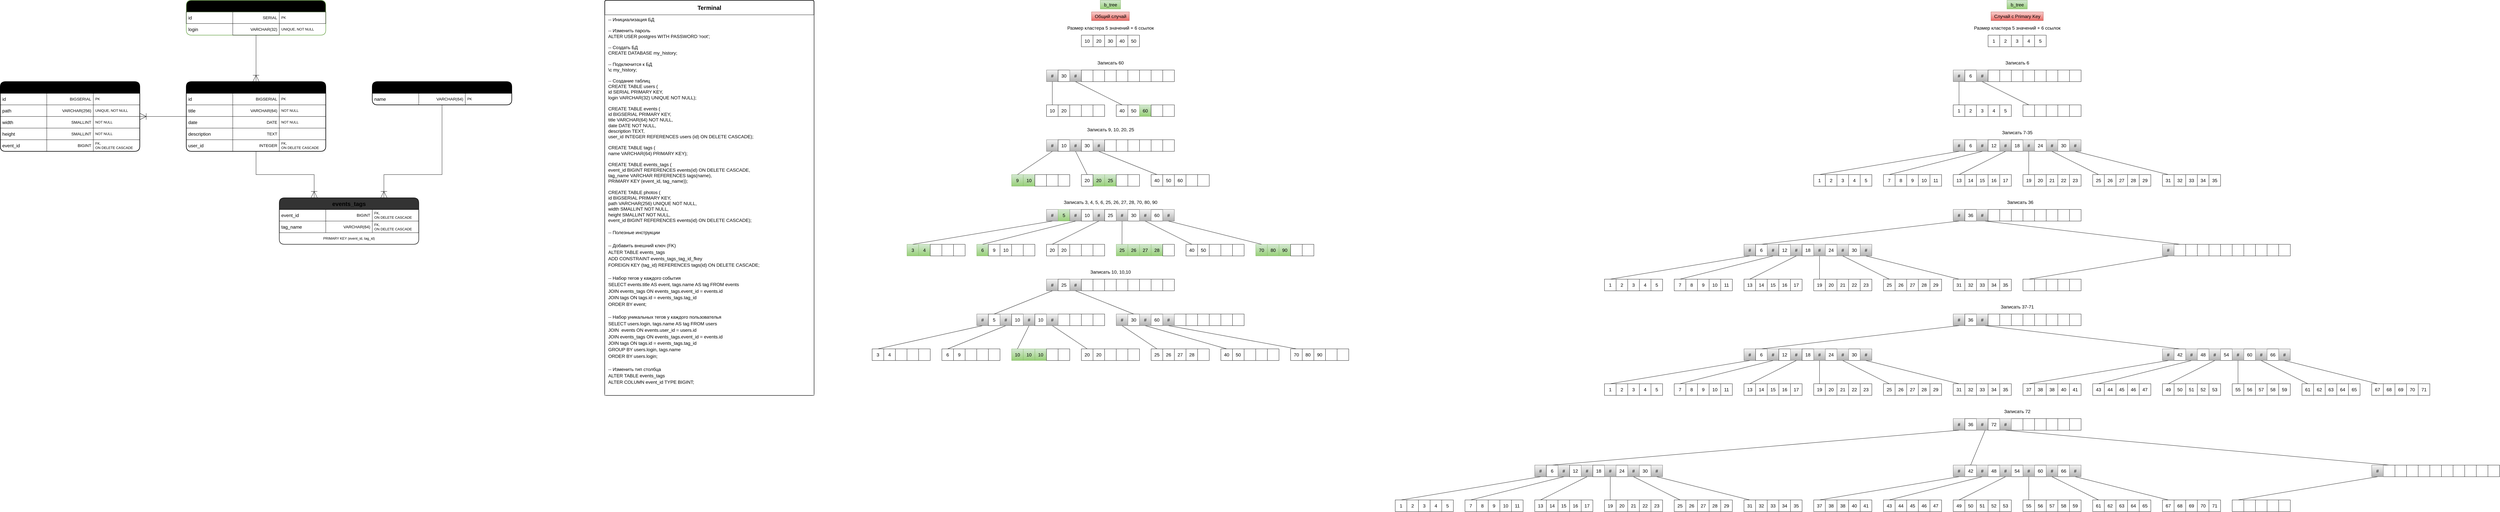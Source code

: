 <mxfile version="26.2.10">
  <diagram name="Page-1" id="9f46799a-70d6-7492-0946-bef42562c5a5">
    <mxGraphModel dx="4614" dy="4078" grid="1" gridSize="10" guides="1" tooltips="1" connect="1" arrows="1" fold="1" page="1" pageScale="1" pageWidth="1100" pageHeight="850" background="none" math="0" shadow="0">
      <root>
        <mxCell id="0" />
        <mxCell id="1" parent="0" />
        <mxCell id="qxyERZ4D7mE2W_aF4MiE-60" value="users" style="swimlane;whiteSpace=wrap;html=1;startSize=40;fontStyle=1;fontSize=20;fillColor=light-dark(#FCFCFC,#000000);gradientColor=light-dark(#000000,#999900);strokeColor=light-dark(#82B366,#FFFFFF);gradientDirection=north;strokeWidth=2;rounded=1;" parent="1" vertex="1">
          <mxGeometry x="680" y="-1080" width="480" height="120" as="geometry" />
        </mxCell>
        <mxCell id="qxyERZ4D7mE2W_aF4MiE-61" value="SERIAL" style="shape=partialRectangle;connectable=0;fillColor=none;top=1;left=1;bottom=1;right=1;align=right;spacingLeft=5;fontStyle=0;overflow=hidden;html=1;whiteSpace=wrap;spacingRight=5;fontSize=14;strokeColor=default;verticalAlign=middle;fontFamily=Helvetica;fontColor=default;" parent="qxyERZ4D7mE2W_aF4MiE-60" vertex="1">
          <mxGeometry x="160" y="40" width="160" height="40" as="geometry">
            <mxRectangle width="180" height="30" as="alternateBounds" />
          </mxGeometry>
        </mxCell>
        <mxCell id="qxyERZ4D7mE2W_aF4MiE-62" value="&lt;div align=&quot;left&quot;&gt;id&lt;/div&gt;" style="shape=partialRectangle;connectable=0;fillColor=none;top=1;left=1;bottom=1;right=1;align=left;spacingLeft=5;fontStyle=0;overflow=hidden;html=1;whiteSpace=wrap;spacingRight=5;fontSize=16;strokeColor=default;verticalAlign=middle;fontFamily=Helvetica;fontColor=default;" parent="qxyERZ4D7mE2W_aF4MiE-60" vertex="1">
          <mxGeometry y="40" width="160" height="40" as="geometry">
            <mxRectangle width="180" height="30" as="alternateBounds" />
          </mxGeometry>
        </mxCell>
        <mxCell id="qxyERZ4D7mE2W_aF4MiE-63" value="PK" style="shape=partialRectangle;connectable=0;fillColor=none;top=1;left=1;bottom=1;right=1;align=left;spacingLeft=5;fontStyle=0;overflow=hidden;html=1;whiteSpace=wrap;spacingRight=5;fontSize=12;strokeColor=default;verticalAlign=middle;fontFamily=Helvetica;fontColor=default;" parent="qxyERZ4D7mE2W_aF4MiE-60" vertex="1">
          <mxGeometry x="320" y="40" width="160" height="40" as="geometry">
            <mxRectangle width="180" height="30" as="alternateBounds" />
          </mxGeometry>
        </mxCell>
        <mxCell id="qxyERZ4D7mE2W_aF4MiE-64" value="VARCHAR(32)" style="shape=partialRectangle;connectable=0;fillColor=none;top=1;left=1;bottom=1;right=1;align=right;spacingLeft=5;fontStyle=0;overflow=hidden;html=1;whiteSpace=wrap;spacingRight=5;fontSize=14;strokeColor=default;verticalAlign=middle;fontFamily=Helvetica;fontColor=default;" parent="qxyERZ4D7mE2W_aF4MiE-60" vertex="1">
          <mxGeometry x="160" y="80" width="160" height="40" as="geometry">
            <mxRectangle width="180" height="30" as="alternateBounds" />
          </mxGeometry>
        </mxCell>
        <mxCell id="qxyERZ4D7mE2W_aF4MiE-65" value="login" style="shape=partialRectangle;connectable=0;fillColor=none;top=1;left=0;bottom=0;right=1;align=left;spacingLeft=5;fontStyle=0;overflow=hidden;html=1;whiteSpace=wrap;spacingRight=5;fontSize=16;strokeColor=default;verticalAlign=middle;fontFamily=Helvetica;fontColor=default;" parent="qxyERZ4D7mE2W_aF4MiE-60" vertex="1">
          <mxGeometry y="80" width="160" height="40" as="geometry">
            <mxRectangle width="180" height="30" as="alternateBounds" />
          </mxGeometry>
        </mxCell>
        <mxCell id="qxyERZ4D7mE2W_aF4MiE-66" value="UNIQUE, NOT NULL" style="shape=partialRectangle;connectable=0;fillColor=none;top=1;left=1;bottom=0;right=0;align=left;spacingLeft=5;fontStyle=0;overflow=hidden;html=1;whiteSpace=wrap;spacingRight=5;fontSize=12;strokeColor=default;verticalAlign=middle;fontFamily=Helvetica;fontColor=default;" parent="qxyERZ4D7mE2W_aF4MiE-60" vertex="1">
          <mxGeometry x="320" y="80" width="160" height="40" as="geometry">
            <mxRectangle width="180" height="30" as="alternateBounds" />
          </mxGeometry>
        </mxCell>
        <mxCell id="qxyERZ4D7mE2W_aF4MiE-82" value="events" style="swimlane;whiteSpace=wrap;html=1;startSize=40;fontStyle=1;fontSize=20;fillColor=light-dark(#DAE8FC,#000000);gradientColor=light-dark(#000000,#008C13);strokeColor=default;strokeWidth=2;rounded=1;" parent="1" vertex="1">
          <mxGeometry x="680" y="-800" width="480" height="240" as="geometry" />
        </mxCell>
        <mxCell id="qxyERZ4D7mE2W_aF4MiE-83" value="BIGSERIAL" style="shape=partialRectangle;connectable=0;fillColor=none;top=1;left=1;bottom=1;right=1;align=right;spacingLeft=5;fontStyle=0;overflow=hidden;html=1;whiteSpace=wrap;spacingRight=5;fontSize=14;strokeColor=default;verticalAlign=middle;fontFamily=Helvetica;fontColor=default;" parent="qxyERZ4D7mE2W_aF4MiE-82" vertex="1">
          <mxGeometry x="160" y="40" width="160" height="40" as="geometry">
            <mxRectangle width="180" height="30" as="alternateBounds" />
          </mxGeometry>
        </mxCell>
        <mxCell id="qxyERZ4D7mE2W_aF4MiE-84" value="&lt;div align=&quot;left&quot;&gt;id&lt;/div&gt;" style="shape=partialRectangle;connectable=0;fillColor=none;top=1;left=1;bottom=1;right=1;align=left;spacingLeft=5;fontStyle=0;overflow=hidden;html=1;whiteSpace=wrap;spacingRight=5;fontSize=16;strokeColor=default;verticalAlign=middle;fontFamily=Helvetica;fontColor=default;" parent="qxyERZ4D7mE2W_aF4MiE-82" vertex="1">
          <mxGeometry y="40" width="160" height="40" as="geometry">
            <mxRectangle width="180" height="30" as="alternateBounds" />
          </mxGeometry>
        </mxCell>
        <mxCell id="qxyERZ4D7mE2W_aF4MiE-85" value="PK" style="shape=partialRectangle;connectable=0;fillColor=none;top=1;left=1;bottom=1;right=1;align=left;spacingLeft=5;fontStyle=0;overflow=hidden;html=1;whiteSpace=wrap;spacingRight=5;fontSize=12;strokeColor=default;verticalAlign=middle;fontFamily=Helvetica;fontColor=default;" parent="qxyERZ4D7mE2W_aF4MiE-82" vertex="1">
          <mxGeometry x="320" y="40" width="160" height="40" as="geometry">
            <mxRectangle width="180" height="30" as="alternateBounds" />
          </mxGeometry>
        </mxCell>
        <mxCell id="qxyERZ4D7mE2W_aF4MiE-86" value="VARCHAR(64)" style="shape=partialRectangle;connectable=0;fillColor=none;top=1;left=1;bottom=1;right=1;align=right;spacingLeft=5;fontStyle=0;overflow=hidden;html=1;whiteSpace=wrap;spacingRight=5;fontSize=14;strokeColor=default;verticalAlign=middle;fontFamily=Helvetica;fontColor=default;" parent="qxyERZ4D7mE2W_aF4MiE-82" vertex="1">
          <mxGeometry x="160" y="80" width="160" height="40" as="geometry">
            <mxRectangle width="180" height="30" as="alternateBounds" />
          </mxGeometry>
        </mxCell>
        <mxCell id="qxyERZ4D7mE2W_aF4MiE-87" value="title" style="shape=partialRectangle;connectable=0;fillColor=none;top=1;left=1;bottom=1;right=1;align=left;spacingLeft=5;fontStyle=0;overflow=hidden;html=1;whiteSpace=wrap;spacingRight=5;fontSize=16;strokeColor=default;verticalAlign=middle;fontFamily=Helvetica;fontColor=default;" parent="qxyERZ4D7mE2W_aF4MiE-82" vertex="1">
          <mxGeometry y="80" width="160" height="40" as="geometry">
            <mxRectangle width="180" height="30" as="alternateBounds" />
          </mxGeometry>
        </mxCell>
        <mxCell id="qxyERZ4D7mE2W_aF4MiE-88" value="NOT NULL" style="shape=partialRectangle;connectable=0;fillColor=none;top=1;left=1;bottom=1;right=1;align=left;spacingLeft=5;fontStyle=0;overflow=hidden;html=1;whiteSpace=wrap;spacingRight=5;fontSize=12;strokeColor=default;verticalAlign=middle;fontFamily=Helvetica;fontColor=default;" parent="qxyERZ4D7mE2W_aF4MiE-82" vertex="1">
          <mxGeometry x="320" y="80" width="160" height="40" as="geometry">
            <mxRectangle width="180" height="30" as="alternateBounds" />
          </mxGeometry>
        </mxCell>
        <mxCell id="qxyERZ4D7mE2W_aF4MiE-89" value="DATE" style="shape=partialRectangle;connectable=0;fillColor=none;top=1;left=1;bottom=1;right=1;align=right;spacingLeft=5;fontStyle=0;overflow=hidden;html=1;whiteSpace=wrap;spacingRight=5;fontSize=14;strokeColor=default;verticalAlign=middle;fontFamily=Helvetica;fontColor=default;" parent="qxyERZ4D7mE2W_aF4MiE-82" vertex="1">
          <mxGeometry x="160" y="120" width="160" height="40" as="geometry">
            <mxRectangle width="180" height="30" as="alternateBounds" />
          </mxGeometry>
        </mxCell>
        <mxCell id="qxyERZ4D7mE2W_aF4MiE-90" value="date" style="shape=partialRectangle;connectable=0;fillColor=none;top=1;left=1;bottom=1;right=1;align=left;spacingLeft=5;fontStyle=0;overflow=hidden;html=1;whiteSpace=wrap;spacingRight=5;fontSize=16;strokeColor=default;verticalAlign=middle;fontFamily=Helvetica;fontColor=default;" parent="qxyERZ4D7mE2W_aF4MiE-82" vertex="1">
          <mxGeometry y="120" width="160" height="40" as="geometry">
            <mxRectangle width="180" height="30" as="alternateBounds" />
          </mxGeometry>
        </mxCell>
        <mxCell id="qxyERZ4D7mE2W_aF4MiE-91" value="NOT NULL" style="shape=partialRectangle;connectable=0;fillColor=none;top=1;left=1;bottom=1;right=1;align=left;spacingLeft=5;fontStyle=0;overflow=hidden;html=1;whiteSpace=wrap;spacingRight=5;fontSize=12;strokeColor=default;verticalAlign=middle;fontFamily=Helvetica;fontColor=default;" parent="qxyERZ4D7mE2W_aF4MiE-82" vertex="1">
          <mxGeometry x="320" y="120" width="160" height="40" as="geometry">
            <mxRectangle width="180" height="30" as="alternateBounds" />
          </mxGeometry>
        </mxCell>
        <mxCell id="qxyERZ4D7mE2W_aF4MiE-116" value="TEXT" style="shape=partialRectangle;connectable=0;fillColor=none;top=1;left=1;bottom=1;right=1;align=right;spacingLeft=5;fontStyle=0;overflow=hidden;html=1;whiteSpace=wrap;spacingRight=5;fontSize=14;strokeColor=default;verticalAlign=middle;fontFamily=Helvetica;fontColor=default;" parent="qxyERZ4D7mE2W_aF4MiE-82" vertex="1">
          <mxGeometry x="160" y="160" width="160" height="40" as="geometry">
            <mxRectangle width="180" height="30" as="alternateBounds" />
          </mxGeometry>
        </mxCell>
        <mxCell id="qxyERZ4D7mE2W_aF4MiE-117" value="description" style="shape=partialRectangle;connectable=0;fillColor=none;top=1;left=1;bottom=1;right=1;align=left;spacingLeft=5;fontStyle=0;overflow=hidden;html=1;whiteSpace=wrap;spacingRight=5;fontSize=16;strokeColor=default;verticalAlign=middle;fontFamily=Helvetica;fontColor=default;" parent="qxyERZ4D7mE2W_aF4MiE-82" vertex="1">
          <mxGeometry y="160" width="160" height="40" as="geometry">
            <mxRectangle width="180" height="30" as="alternateBounds" />
          </mxGeometry>
        </mxCell>
        <mxCell id="qxyERZ4D7mE2W_aF4MiE-118" value="" style="shape=partialRectangle;connectable=0;fillColor=none;top=1;left=1;bottom=1;right=1;align=left;spacingLeft=5;fontStyle=0;overflow=hidden;html=1;whiteSpace=wrap;spacingRight=5;fontSize=12;strokeColor=default;verticalAlign=middle;fontFamily=Helvetica;fontColor=default;" parent="qxyERZ4D7mE2W_aF4MiE-82" vertex="1">
          <mxGeometry x="320" y="160" width="160" height="40" as="geometry">
            <mxRectangle width="180" height="30" as="alternateBounds" />
          </mxGeometry>
        </mxCell>
        <mxCell id="qxyERZ4D7mE2W_aF4MiE-119" value="INTEGER" style="shape=partialRectangle;connectable=0;fillColor=none;top=1;left=1;bottom=1;right=1;align=right;spacingLeft=5;fontStyle=0;overflow=hidden;html=1;whiteSpace=wrap;spacingRight=5;fontSize=14;strokeColor=default;verticalAlign=middle;fontFamily=Helvetica;fontColor=default;" parent="qxyERZ4D7mE2W_aF4MiE-82" vertex="1">
          <mxGeometry x="160" y="200" width="160" height="40" as="geometry">
            <mxRectangle width="180" height="30" as="alternateBounds" />
          </mxGeometry>
        </mxCell>
        <mxCell id="qxyERZ4D7mE2W_aF4MiE-120" value="user_id" style="shape=partialRectangle;connectable=0;fillColor=none;top=1;left=0;bottom=0;right=1;align=left;spacingLeft=5;fontStyle=0;overflow=hidden;html=1;whiteSpace=wrap;spacingRight=5;fontSize=16;strokeColor=default;verticalAlign=middle;fontFamily=Helvetica;fontColor=default;" parent="qxyERZ4D7mE2W_aF4MiE-82" vertex="1">
          <mxGeometry y="200" width="160" height="40" as="geometry">
            <mxRectangle width="180" height="30" as="alternateBounds" />
          </mxGeometry>
        </mxCell>
        <mxCell id="qxyERZ4D7mE2W_aF4MiE-121" value="&lt;div&gt;FK,&lt;/div&gt;&lt;div&gt;ON DELETE CASCADE&lt;/div&gt;" style="shape=partialRectangle;connectable=0;fillColor=none;top=1;left=1;bottom=0;right=0;align=left;spacingLeft=5;fontStyle=0;overflow=hidden;html=1;whiteSpace=wrap;spacingRight=5;fontSize=12;strokeColor=default;verticalAlign=middle;fontFamily=Helvetica;fontColor=default;" parent="qxyERZ4D7mE2W_aF4MiE-82" vertex="1">
          <mxGeometry x="320" y="200" width="160" height="40" as="geometry">
            <mxRectangle width="180" height="30" as="alternateBounds" />
          </mxGeometry>
        </mxCell>
        <mxCell id="qxyERZ4D7mE2W_aF4MiE-125" value="tags" style="swimlane;whiteSpace=wrap;html=1;startSize=40;fontStyle=1;fontSize=20;fillColor=light-dark(#FFCD28,#000000);gradientColor=light-dark(#FFA500,#0069BF);strokeColor=default;strokeWidth=2;rounded=1;" parent="1" vertex="1">
          <mxGeometry x="1320" y="-800" width="480" height="80" as="geometry" />
        </mxCell>
        <mxCell id="qxyERZ4D7mE2W_aF4MiE-129" value="VARCHAR(64)" style="shape=partialRectangle;connectable=0;fillColor=none;top=1;left=1;bottom=1;right=1;align=right;spacingLeft=5;fontStyle=0;overflow=hidden;html=1;whiteSpace=wrap;spacingRight=5;fontSize=14;strokeColor=default;verticalAlign=middle;fontFamily=Helvetica;fontColor=default;" parent="qxyERZ4D7mE2W_aF4MiE-125" vertex="1">
          <mxGeometry x="160" y="40" width="160" height="40" as="geometry">
            <mxRectangle width="180" height="30" as="alternateBounds" />
          </mxGeometry>
        </mxCell>
        <mxCell id="qxyERZ4D7mE2W_aF4MiE-130" value="name" style="shape=partialRectangle;connectable=0;fillColor=none;top=1;left=0;bottom=0;right=1;align=left;spacingLeft=5;fontStyle=0;overflow=hidden;html=1;whiteSpace=wrap;spacingRight=5;fontSize=16;strokeColor=default;verticalAlign=middle;fontFamily=Helvetica;fontColor=default;" parent="qxyERZ4D7mE2W_aF4MiE-125" vertex="1">
          <mxGeometry y="40" width="160" height="40" as="geometry">
            <mxRectangle width="180" height="30" as="alternateBounds" />
          </mxGeometry>
        </mxCell>
        <mxCell id="qxyERZ4D7mE2W_aF4MiE-131" value="PK" style="shape=partialRectangle;connectable=0;fillColor=none;top=1;left=1;bottom=0;right=0;align=left;spacingLeft=5;fontStyle=0;overflow=hidden;html=1;whiteSpace=wrap;spacingRight=5;fontSize=12;strokeColor=default;verticalAlign=middle;fontFamily=Helvetica;fontColor=default;" parent="qxyERZ4D7mE2W_aF4MiE-125" vertex="1">
          <mxGeometry x="320" y="40" width="160" height="40" as="geometry">
            <mxRectangle width="180" height="30" as="alternateBounds" />
          </mxGeometry>
        </mxCell>
        <mxCell id="qxyERZ4D7mE2W_aF4MiE-142" value="events_tags" style="swimlane;whiteSpace=wrap;html=1;startSize=40;fontStyle=1;fontSize=20;fillColor=light-dark(#000000,#0047AB);strokeColor=default;fontColor=default;labelBackgroundColor=none;gradientColor=light-dark(#000000,#008C13);gradientDirection=west;swimlaneFillColor=none;opacity=80;strokeWidth=2;rounded=1;" parent="1" vertex="1">
          <mxGeometry x="1000" y="-400" width="480" height="160" as="geometry" />
        </mxCell>
        <mxCell id="qxyERZ4D7mE2W_aF4MiE-143" value="BIGINT" style="shape=partialRectangle;connectable=0;fillColor=none;top=1;left=1;bottom=1;right=1;align=right;spacingLeft=5;fontStyle=0;overflow=hidden;html=1;whiteSpace=wrap;spacingRight=5;fontSize=14;strokeColor=default;verticalAlign=middle;fontFamily=Helvetica;fontColor=default;" parent="qxyERZ4D7mE2W_aF4MiE-142" vertex="1">
          <mxGeometry x="160" y="40" width="160" height="40" as="geometry">
            <mxRectangle width="180" height="30" as="alternateBounds" />
          </mxGeometry>
        </mxCell>
        <mxCell id="qxyERZ4D7mE2W_aF4MiE-144" value="event_id" style="shape=partialRectangle;connectable=0;fillColor=none;top=1;left=1;bottom=1;right=1;align=left;spacingLeft=5;fontStyle=0;overflow=hidden;html=1;whiteSpace=wrap;spacingRight=5;fontSize=16;strokeColor=default;verticalAlign=middle;fontFamily=Helvetica;fontColor=default;" parent="qxyERZ4D7mE2W_aF4MiE-142" vertex="1">
          <mxGeometry y="40" width="160" height="40" as="geometry">
            <mxRectangle width="180" height="30" as="alternateBounds" />
          </mxGeometry>
        </mxCell>
        <mxCell id="qxyERZ4D7mE2W_aF4MiE-145" value="&lt;div&gt;FK,&lt;/div&gt;&lt;div&gt;ON DELETE CASCADE&lt;br&gt;&lt;/div&gt;" style="shape=partialRectangle;connectable=0;fillColor=none;top=1;left=1;bottom=1;right=1;align=left;spacingLeft=5;fontStyle=0;overflow=hidden;html=1;whiteSpace=wrap;spacingRight=5;fontSize=12;strokeColor=default;verticalAlign=middle;fontFamily=Helvetica;fontColor=default;" parent="qxyERZ4D7mE2W_aF4MiE-142" vertex="1">
          <mxGeometry x="320" y="40" width="160" height="40" as="geometry">
            <mxRectangle width="180" height="30" as="alternateBounds" />
          </mxGeometry>
        </mxCell>
        <mxCell id="qxyERZ4D7mE2W_aF4MiE-146" value="VARCHAR(64)" style="shape=partialRectangle;connectable=0;fillColor=none;top=1;left=1;bottom=1;right=1;align=right;spacingLeft=5;fontStyle=0;overflow=hidden;html=1;whiteSpace=wrap;spacingRight=5;fontSize=14;strokeColor=default;verticalAlign=middle;fontFamily=Helvetica;fontColor=default;" parent="qxyERZ4D7mE2W_aF4MiE-142" vertex="1">
          <mxGeometry x="160" y="80" width="160" height="40" as="geometry">
            <mxRectangle width="180" height="30" as="alternateBounds" />
          </mxGeometry>
        </mxCell>
        <mxCell id="qxyERZ4D7mE2W_aF4MiE-147" value="tag_name" style="shape=partialRectangle;connectable=0;fillColor=none;top=1;left=1;bottom=1;right=1;align=left;spacingLeft=5;fontStyle=0;overflow=hidden;html=1;whiteSpace=wrap;spacingRight=5;fontSize=16;strokeColor=default;verticalAlign=middle;fontFamily=Helvetica;fontColor=default;" parent="qxyERZ4D7mE2W_aF4MiE-142" vertex="1">
          <mxGeometry y="80" width="160" height="40" as="geometry">
            <mxRectangle width="180" height="30" as="alternateBounds" />
          </mxGeometry>
        </mxCell>
        <mxCell id="qxyERZ4D7mE2W_aF4MiE-148" value="&lt;div&gt;FK,&lt;/div&gt;&lt;div&gt;ON DELETE CASCADE&lt;br&gt;&lt;/div&gt;" style="shape=partialRectangle;connectable=0;fillColor=none;top=1;left=1;bottom=1;right=1;align=left;spacingLeft=5;fontStyle=0;overflow=hidden;html=1;whiteSpace=wrap;spacingRight=5;fontSize=12;strokeColor=default;verticalAlign=middle;fontFamily=Helvetica;fontColor=default;" parent="qxyERZ4D7mE2W_aF4MiE-142" vertex="1">
          <mxGeometry x="320" y="80" width="160" height="40" as="geometry">
            <mxRectangle width="180" height="30" as="alternateBounds" />
          </mxGeometry>
        </mxCell>
        <mxCell id="qxyERZ4D7mE2W_aF4MiE-151" value="PRIMARY KEY (event_id, tag_id)" style="shape=partialRectangle;connectable=0;fillColor=none;top=1;left=0;bottom=0;right=0;align=center;spacingLeft=5;fontStyle=0;overflow=hidden;html=1;whiteSpace=wrap;spacingRight=5;fontSize=12;strokeColor=default;verticalAlign=middle;fontFamily=Helvetica;fontColor=default;" parent="qxyERZ4D7mE2W_aF4MiE-142" vertex="1">
          <mxGeometry y="120" width="480" height="40" as="geometry">
            <mxRectangle width="180" height="30" as="alternateBounds" />
          </mxGeometry>
        </mxCell>
        <mxCell id="qxyERZ4D7mE2W_aF4MiE-153" value="" style="edgeStyle=elbowEdgeStyle;fontSize=12;html=1;endArrow=ERoneToMany;rounded=0;exitX=0.5;exitY=1;exitDx=0;exitDy=0;strokeWidth=1;endSize=20;elbow=vertical;entryX=0.75;entryY=0;entryDx=0;entryDy=0;" parent="1" source="qxyERZ4D7mE2W_aF4MiE-125" target="qxyERZ4D7mE2W_aF4MiE-142" edge="1">
          <mxGeometry width="100" height="100" relative="1" as="geometry">
            <mxPoint x="1270" y="-560" as="sourcePoint" />
            <mxPoint x="1340" y="-460" as="targetPoint" />
            <Array as="points">
              <mxPoint x="1470" y="-480" />
            </Array>
          </mxGeometry>
        </mxCell>
        <mxCell id="qxyERZ4D7mE2W_aF4MiE-154" value="" style="edgeStyle=elbowEdgeStyle;fontSize=12;html=1;endArrow=ERoneToMany;rounded=0;exitX=0.5;exitY=1;exitDx=0;exitDy=0;strokeWidth=1;endSize=20;entryX=0.25;entryY=0;entryDx=0;entryDy=0;elbow=vertical;" parent="1" source="qxyERZ4D7mE2W_aF4MiE-82" target="qxyERZ4D7mE2W_aF4MiE-142" edge="1">
          <mxGeometry width="100" height="100" relative="1" as="geometry">
            <mxPoint x="990" y="-490" as="sourcePoint" />
            <mxPoint x="990" y="-420" as="targetPoint" />
          </mxGeometry>
        </mxCell>
        <mxCell id="k0qKDHFTOWTs9ywvlTUG-12" value="&lt;b&gt;&lt;font style=&quot;font-size: 20px;&quot;&gt;Terminal&lt;/font&gt;&lt;/b&gt;" style="swimlane;childLayout=stackLayout;horizontal=1;startSize=50;horizontalStack=0;rounded=1;fontSize=16;fontStyle=1;strokeWidth=2;resizeParent=0;resizeLast=1;shadow=0;dashed=0;align=center;arcSize=4;whiteSpace=wrap;html=1;fillColor=light-dark(#FFFFFF,#242424);swimlaneHead=1;swimlaneBody=1;absoluteArcSize=0;container=1;autosize=0;strokeColor=light-dark(#000000,#BFBFBF);glass=0;swimlaneLine=0;resizable=1;autosizeGrid=1;backgroundOutline=0;overflow=visible;pointerEvents=1;" parent="1" vertex="1">
          <mxGeometry x="2120" y="-1080" width="720" height="1360" as="geometry">
            <mxRectangle x="-800" y="-800" width="200" height="50" as="alternateBounds" />
          </mxGeometry>
        </mxCell>
        <mxCell id="k0qKDHFTOWTs9ywvlTUG-13" value="-- Инициализация БД&lt;br&gt;&lt;br&gt;-- Изменить пароль&lt;br&gt;ALTER USER postgres WITH PASSWORD &#39;root&#39;;&lt;br&gt;&lt;br&gt;-- Создать БД&lt;br&gt;CREATE DATABASE my_history;&lt;br&gt;&lt;br&gt;-- Подключится к БД &lt;br&gt;\c my_history;&lt;br&gt;&lt;br&gt;-- Создание таблиц &lt;br&gt;CREATE TABLE users (&lt;br&gt;id SERIAL PRIMARY KEY,&lt;br&gt;login VARCHAR(32) UNIQUE NOT NULL);&lt;br&gt;&lt;br&gt;CREATE TABLE events (&lt;br&gt;id BIGSERIAL PRIMARY KEY,&lt;br&gt;title VARCHAR(64) NOT NULL,&lt;br&gt;date DATE NOT NULL,&lt;br&gt;description TEXT,&lt;br&gt;user_id INTEGER REFERENCES users (id) ON DELETE CASCADE);&lt;br&gt;&lt;br&gt;CREATE TABLE tags (&lt;br&gt;name VARCHAR(64) PRIMARY KEY);&lt;br&gt;&lt;br&gt;CREATE TABLE events_tags (&lt;br&gt;event_id BIGINT&amp;nbsp;REFERENCES events(id) ON DELETE CASCADE,&lt;br&gt;tag_name VARCHAR&amp;nbsp;REFERENCES tags(name),&lt;br&gt;PRIMARY KEY (event_id, tag_name));  &lt;br&gt;&lt;br&gt;CREATE TABLE photos (&lt;br&gt;id BIGSERIAL PRIMARY KEY,&lt;br&gt;path VARCHAR(256) UNIQUE NOT NULL,&lt;br&gt;width SMALLINT NOT NULL,&lt;br&gt;height SMALLINT NOT NULL,&lt;br&gt;event_id BIGINT REFERENCES events(id) ON DELETE CASCADE);&lt;div style=&quot;line-height: 140%;&quot;&gt;&lt;br&gt;&lt;/div&gt;&lt;div style=&quot;line-height: 140%;&quot;&gt;-- Полезные инструкции&lt;/div&gt;&lt;div style=&quot;line-height: 140%;&quot;&gt;&lt;br&gt;&lt;/div&gt;&lt;div style=&quot;line-height: 140%;&quot;&gt;-- Добавить внешний ключ (FK)&lt;/div&gt;&lt;div style=&quot;line-height: 140%;&quot;&gt;ALTER TABLE events_tags&amp;nbsp;&lt;/div&gt;&lt;div style=&quot;line-height: 140%;&quot;&gt;ADD CONSTRAINT events_tags_tag_id_fkey&amp;nbsp;&lt;/div&gt;&lt;div style=&quot;line-height: 140%;&quot;&gt;FOREIGN KEY (tag_id) REFERENCES tags(id) ON DELETE CASCADE;&lt;/div&gt;&lt;div style=&quot;line-height: 140%;&quot;&gt;&lt;br&gt;&lt;/div&gt;&lt;div style=&quot;line-height: 140%;&quot;&gt;&lt;div style=&quot;line-height: 140%;&quot;&gt;-- Набор тегов у каждого события&lt;/div&gt;&lt;div style=&quot;line-height: 140%;&quot;&gt;SELECT events.title AS event, tags.name AS tag FROM events&lt;/div&gt;&lt;div style=&quot;line-height: 140%;&quot;&gt;JOIN events_tags ON events_tags.event_id = events.id&lt;/div&gt;&lt;div style=&quot;line-height: 140%;&quot;&gt;JOIN tags ON tags.id = events_tags.tag_id&lt;/div&gt;ORDER BY event;&lt;/div&gt;&lt;div style=&quot;line-height: 140%;&quot;&gt;&lt;br&gt;&lt;/div&gt;&lt;div style=&quot;line-height: 140%;&quot;&gt;-- Набор уникальных тегов у каждого пользователья&lt;/div&gt;&lt;div style=&quot;line-height: 140%;&quot;&gt;SELECT users.login, tags.name AS tag FROM users&lt;br&gt;JOIN&amp;nbsp; events ON events.user_id = users.id&lt;/div&gt;&lt;div style=&quot;line-height: 140%;&quot;&gt;JOIN events_tags ON events_tags.event_id = events.id&lt;/div&gt;&lt;div style=&quot;line-height: 140%;&quot;&gt;JOIN tags ON tags.id = events_tags.tag_id&lt;/div&gt;&lt;div style=&quot;line-height: 140%;&quot;&gt;GROUP BY users.login, tags.name&lt;br&gt;&lt;/div&gt;&lt;div style=&quot;line-height: 140%;&quot;&gt;ORDER BY users.login;&lt;/div&gt;&lt;div style=&quot;line-height: 140%;&quot;&gt;&lt;br&gt;&lt;/div&gt;&lt;div style=&quot;line-height: 140%;&quot;&gt;-- Изменить тип столбца&lt;/div&gt;&lt;div style=&quot;line-height: 140%;&quot;&gt;ALTER TABLE events_tags&lt;br&gt;ALTER COLUMN event_id TYPE BIGINT;&lt;/div&gt;" style="align=left;strokeColor=light-dark(#000000,#BFBFBF);fillColor=light-dark(#FFFFFF,#2B0920);spacingLeft=10;fontSize=16;verticalAlign=top;resizable=0;rotatable=0;part=1;html=1;strokeWidth=1;backgroundOutline=0;overflow=visible;noLabel=0;imageAspect=1;treeMoving=0;" parent="k0qKDHFTOWTs9ywvlTUG-12" vertex="1">
          <mxGeometry y="50" width="720" height="1310" as="geometry" />
        </mxCell>
        <mxCell id="5Fpy2MhAprfWzC79-gw4-1" value="photos" style="swimlane;whiteSpace=wrap;html=1;startSize=40;fontStyle=1;fontSize=20;fillColor=light-dark(#F8CECC,#000000);strokeColor=default;gradientColor=light-dark(#EA6B66,#8F0000);strokeWidth=2;rounded=1;" parent="1" vertex="1">
          <mxGeometry x="40" y="-800" width="480" height="240" as="geometry" />
        </mxCell>
        <mxCell id="5Fpy2MhAprfWzC79-gw4-2" value="BIGSERIAL" style="shape=partialRectangle;connectable=0;fillColor=none;top=1;left=1;bottom=1;right=1;align=right;spacingLeft=5;fontStyle=0;overflow=hidden;html=1;whiteSpace=wrap;spacingRight=5;fontSize=14;strokeColor=default;verticalAlign=middle;fontFamily=Helvetica;fontColor=default;" parent="5Fpy2MhAprfWzC79-gw4-1" vertex="1">
          <mxGeometry x="160" y="40" width="160" height="40" as="geometry">
            <mxRectangle width="180" height="30" as="alternateBounds" />
          </mxGeometry>
        </mxCell>
        <mxCell id="5Fpy2MhAprfWzC79-gw4-3" value="&lt;div align=&quot;left&quot;&gt;id&lt;/div&gt;" style="shape=partialRectangle;connectable=0;fillColor=none;top=1;left=1;bottom=1;right=1;align=left;spacingLeft=5;fontStyle=0;overflow=hidden;html=1;whiteSpace=wrap;spacingRight=5;fontSize=16;strokeColor=default;verticalAlign=middle;fontFamily=Helvetica;fontColor=default;" parent="5Fpy2MhAprfWzC79-gw4-1" vertex="1">
          <mxGeometry y="40" width="160" height="40" as="geometry">
            <mxRectangle width="180" height="30" as="alternateBounds" />
          </mxGeometry>
        </mxCell>
        <mxCell id="5Fpy2MhAprfWzC79-gw4-4" value="PK" style="shape=partialRectangle;connectable=0;fillColor=none;top=1;left=1;bottom=1;right=1;align=left;spacingLeft=5;fontStyle=0;overflow=hidden;html=1;whiteSpace=wrap;spacingRight=5;fontSize=12;strokeColor=default;verticalAlign=middle;fontFamily=Helvetica;fontColor=default;" parent="5Fpy2MhAprfWzC79-gw4-1" vertex="1">
          <mxGeometry x="320" y="40" width="160" height="40" as="geometry">
            <mxRectangle width="180" height="30" as="alternateBounds" />
          </mxGeometry>
        </mxCell>
        <mxCell id="5Fpy2MhAprfWzC79-gw4-5" value="VARCHAR(256)" style="shape=partialRectangle;connectable=0;fillColor=none;top=1;left=1;bottom=1;right=1;align=right;spacingLeft=5;fontStyle=0;overflow=hidden;html=1;whiteSpace=wrap;spacingRight=5;fontSize=14;strokeColor=default;verticalAlign=middle;fontFamily=Helvetica;fontColor=default;" parent="5Fpy2MhAprfWzC79-gw4-1" vertex="1">
          <mxGeometry x="160" y="80" width="160" height="40" as="geometry">
            <mxRectangle width="180" height="30" as="alternateBounds" />
          </mxGeometry>
        </mxCell>
        <mxCell id="5Fpy2MhAprfWzC79-gw4-6" value="path" style="shape=partialRectangle;connectable=0;fillColor=none;top=1;left=1;bottom=1;right=1;align=left;spacingLeft=5;fontStyle=0;overflow=hidden;html=1;whiteSpace=wrap;spacingRight=5;fontSize=16;strokeColor=default;verticalAlign=middle;fontFamily=Helvetica;fontColor=default;" parent="5Fpy2MhAprfWzC79-gw4-1" vertex="1">
          <mxGeometry y="80" width="160" height="40" as="geometry">
            <mxRectangle width="180" height="30" as="alternateBounds" />
          </mxGeometry>
        </mxCell>
        <mxCell id="5Fpy2MhAprfWzC79-gw4-7" value="UNIQUE, NOT NULL" style="shape=partialRectangle;connectable=0;fillColor=none;top=1;left=1;bottom=1;right=1;align=left;spacingLeft=5;fontStyle=0;overflow=hidden;html=1;whiteSpace=wrap;spacingRight=5;fontSize=12;strokeColor=default;verticalAlign=middle;fontFamily=Helvetica;fontColor=default;" parent="5Fpy2MhAprfWzC79-gw4-1" vertex="1">
          <mxGeometry x="320" y="80" width="160" height="40" as="geometry">
            <mxRectangle width="180" height="30" as="alternateBounds" />
          </mxGeometry>
        </mxCell>
        <mxCell id="5Fpy2MhAprfWzC79-gw4-8" value="SMALLINT" style="shape=partialRectangle;connectable=0;fillColor=none;top=1;left=1;bottom=1;right=1;align=right;spacingLeft=5;fontStyle=0;overflow=hidden;html=1;whiteSpace=wrap;spacingRight=5;fontSize=14;strokeColor=default;verticalAlign=middle;fontFamily=Helvetica;fontColor=default;" parent="5Fpy2MhAprfWzC79-gw4-1" vertex="1">
          <mxGeometry x="160" y="120" width="160" height="40" as="geometry">
            <mxRectangle width="180" height="30" as="alternateBounds" />
          </mxGeometry>
        </mxCell>
        <mxCell id="5Fpy2MhAprfWzC79-gw4-9" value="width" style="shape=partialRectangle;connectable=0;fillColor=none;top=1;left=1;bottom=1;right=1;align=left;spacingLeft=5;fontStyle=0;overflow=hidden;html=1;whiteSpace=wrap;spacingRight=5;fontSize=16;strokeColor=default;verticalAlign=middle;fontFamily=Helvetica;fontColor=default;" parent="5Fpy2MhAprfWzC79-gw4-1" vertex="1">
          <mxGeometry y="120" width="160" height="40" as="geometry">
            <mxRectangle width="180" height="30" as="alternateBounds" />
          </mxGeometry>
        </mxCell>
        <mxCell id="5Fpy2MhAprfWzC79-gw4-10" value="NOT NULL" style="shape=partialRectangle;connectable=0;fillColor=none;top=1;left=1;bottom=1;right=1;align=left;spacingLeft=5;fontStyle=0;overflow=hidden;html=1;whiteSpace=wrap;spacingRight=5;fontSize=12;strokeColor=default;verticalAlign=middle;fontFamily=Helvetica;fontColor=default;" parent="5Fpy2MhAprfWzC79-gw4-1" vertex="1">
          <mxGeometry x="320" y="120" width="160" height="40" as="geometry">
            <mxRectangle width="180" height="30" as="alternateBounds" />
          </mxGeometry>
        </mxCell>
        <mxCell id="5Fpy2MhAprfWzC79-gw4-11" value="BIGINT" style="shape=partialRectangle;connectable=0;fillColor=none;top=1;left=1;bottom=1;right=1;align=right;spacingLeft=5;fontStyle=0;overflow=hidden;html=1;whiteSpace=wrap;spacingRight=5;fontSize=14;strokeColor=default;verticalAlign=middle;fontFamily=Helvetica;fontColor=default;" parent="5Fpy2MhAprfWzC79-gw4-1" vertex="1">
          <mxGeometry x="160" y="200" width="160" height="40" as="geometry">
            <mxRectangle width="180" height="30" as="alternateBounds" />
          </mxGeometry>
        </mxCell>
        <mxCell id="5Fpy2MhAprfWzC79-gw4-12" value="event_id" style="shape=partialRectangle;connectable=0;fillColor=none;top=1;left=0;bottom=0;right=1;align=left;spacingLeft=5;fontStyle=0;overflow=hidden;html=1;whiteSpace=wrap;spacingRight=5;fontSize=16;strokeColor=default;verticalAlign=middle;fontFamily=Helvetica;fontColor=default;" parent="5Fpy2MhAprfWzC79-gw4-1" vertex="1">
          <mxGeometry y="200" width="160" height="40" as="geometry">
            <mxRectangle width="180" height="30" as="alternateBounds" />
          </mxGeometry>
        </mxCell>
        <mxCell id="5Fpy2MhAprfWzC79-gw4-13" value="FK,&lt;br&gt;ON DELETE CASCADE" style="shape=partialRectangle;connectable=0;fillColor=none;top=1;left=1;bottom=0;right=0;align=left;spacingLeft=5;fontStyle=0;overflow=hidden;html=1;whiteSpace=wrap;spacingRight=5;fontSize=12;strokeColor=default;verticalAlign=middle;fontFamily=Helvetica;fontColor=default;" parent="5Fpy2MhAprfWzC79-gw4-1" vertex="1">
          <mxGeometry x="320" y="200" width="160" height="40" as="geometry">
            <mxRectangle width="180" height="30" as="alternateBounds" />
          </mxGeometry>
        </mxCell>
        <mxCell id="5Fpy2MhAprfWzC79-gw4-44" value="SMALLINT" style="shape=partialRectangle;connectable=0;fillColor=none;top=1;left=1;bottom=1;right=1;align=right;spacingLeft=5;fontStyle=0;overflow=hidden;html=1;whiteSpace=wrap;spacingRight=5;fontSize=14;strokeColor=default;verticalAlign=middle;fontFamily=Helvetica;fontColor=default;" parent="5Fpy2MhAprfWzC79-gw4-1" vertex="1">
          <mxGeometry x="160" y="160" width="160" height="40" as="geometry">
            <mxRectangle width="180" height="30" as="alternateBounds" />
          </mxGeometry>
        </mxCell>
        <mxCell id="5Fpy2MhAprfWzC79-gw4-46" value="height" style="shape=partialRectangle;connectable=0;fillColor=none;top=1;left=1;bottom=1;right=1;align=left;spacingLeft=5;fontStyle=0;overflow=hidden;html=1;whiteSpace=wrap;spacingRight=5;fontSize=16;strokeColor=default;verticalAlign=middle;fontFamily=Helvetica;fontColor=default;" parent="5Fpy2MhAprfWzC79-gw4-1" vertex="1">
          <mxGeometry y="160" width="160" height="40" as="geometry">
            <mxRectangle width="180" height="30" as="alternateBounds" />
          </mxGeometry>
        </mxCell>
        <mxCell id="5Fpy2MhAprfWzC79-gw4-48" value="NOT NULL" style="shape=partialRectangle;connectable=0;fillColor=none;top=1;left=1;bottom=1;right=1;align=left;spacingLeft=5;fontStyle=0;overflow=hidden;html=1;whiteSpace=wrap;spacingRight=5;fontSize=12;strokeColor=default;verticalAlign=middle;fontFamily=Helvetica;fontColor=default;" parent="5Fpy2MhAprfWzC79-gw4-1" vertex="1">
          <mxGeometry x="320" y="160" width="160" height="40" as="geometry">
            <mxRectangle width="180" height="30" as="alternateBounds" />
          </mxGeometry>
        </mxCell>
        <mxCell id="5Fpy2MhAprfWzC79-gw4-17" value="" style="edgeStyle=elbowEdgeStyle;fontSize=12;html=1;endArrow=ERoneToMany;rounded=0;elbow=vertical;entryX=0.5;entryY=0;entryDx=0;entryDy=0;exitX=0.5;exitY=1;exitDx=0;exitDy=0;endSize=20;" parent="1" source="qxyERZ4D7mE2W_aF4MiE-60" target="qxyERZ4D7mE2W_aF4MiE-82" edge="1">
          <mxGeometry width="100" height="100" relative="1" as="geometry">
            <mxPoint x="920" y="-940" as="sourcePoint" />
            <mxPoint x="930" y="-840" as="targetPoint" />
          </mxGeometry>
        </mxCell>
        <mxCell id="5Fpy2MhAprfWzC79-gw4-27" value="" style="edgeStyle=elbowEdgeStyle;fontSize=12;html=1;endArrow=ERoneToMany;rounded=0;strokeWidth=1;endSize=20;exitX=0;exitY=0.5;exitDx=0;exitDy=0;entryX=1;entryY=0.5;entryDx=0;entryDy=0;" parent="1" source="qxyERZ4D7mE2W_aF4MiE-82" target="5Fpy2MhAprfWzC79-gw4-1" edge="1">
          <mxGeometry width="100" height="100" relative="1" as="geometry">
            <mxPoint x="680" y="-750" as="sourcePoint" />
            <mxPoint x="530" y="-760" as="targetPoint" />
          </mxGeometry>
        </mxCell>
        <mxCell id="uECFME4bFshtPmdQIp78-5" value="10" style="shape=partialRectangle;connectable=0;fillColor=default;top=1;left=1;bottom=1;right=1;align=center;spacingLeft=5;fontStyle=0;overflow=hidden;html=1;whiteSpace=wrap;spacingRight=5;fontSize=16;strokeColor=default;verticalAlign=middle;fontFamily=Helvetica;fontColor=default;" parent="1" vertex="1">
          <mxGeometry x="3760" y="-960" width="40" height="40" as="geometry">
            <mxRectangle width="180" height="30" as="alternateBounds" />
          </mxGeometry>
        </mxCell>
        <mxCell id="uECFME4bFshtPmdQIp78-6" value="20" style="shape=partialRectangle;connectable=0;fillColor=default;top=1;left=1;bottom=1;right=1;align=center;spacingLeft=5;fontStyle=0;overflow=hidden;html=1;whiteSpace=wrap;spacingRight=5;fontSize=16;strokeColor=default;verticalAlign=middle;fontFamily=Helvetica;fontColor=default;" parent="1" vertex="1">
          <mxGeometry x="3800" y="-960" width="40" height="40" as="geometry">
            <mxRectangle width="180" height="30" as="alternateBounds" />
          </mxGeometry>
        </mxCell>
        <mxCell id="uECFME4bFshtPmdQIp78-7" value="30" style="shape=partialRectangle;connectable=0;fillColor=default;top=1;left=1;bottom=1;right=1;align=center;spacingLeft=5;fontStyle=0;overflow=hidden;html=1;whiteSpace=wrap;spacingRight=5;fontSize=16;strokeColor=default;verticalAlign=middle;fontFamily=Helvetica;fontColor=default;" parent="1" vertex="1">
          <mxGeometry x="3840" y="-960" width="40" height="40" as="geometry">
            <mxRectangle width="180" height="30" as="alternateBounds" />
          </mxGeometry>
        </mxCell>
        <mxCell id="uECFME4bFshtPmdQIp78-8" value="40" style="shape=partialRectangle;connectable=0;fillColor=default;top=1;left=1;bottom=1;right=1;align=center;spacingLeft=5;fontStyle=0;overflow=hidden;html=1;whiteSpace=wrap;spacingRight=5;fontSize=16;strokeColor=default;verticalAlign=middle;fontFamily=Helvetica;fontColor=default;" parent="1" vertex="1">
          <mxGeometry x="3880" y="-960" width="40" height="40" as="geometry">
            <mxRectangle width="180" height="30" as="alternateBounds" />
          </mxGeometry>
        </mxCell>
        <mxCell id="uECFME4bFshtPmdQIp78-9" value="50" style="shape=partialRectangle;connectable=0;fillColor=default;top=1;left=1;bottom=1;right=1;align=center;spacingLeft=5;fontStyle=0;overflow=hidden;html=1;whiteSpace=wrap;spacingRight=5;fontSize=16;strokeColor=default;verticalAlign=middle;fontFamily=Helvetica;fontColor=default;" parent="1" vertex="1">
          <mxGeometry x="3920" y="-960" width="40" height="40" as="geometry">
            <mxRectangle width="180" height="30" as="alternateBounds" />
          </mxGeometry>
        </mxCell>
        <mxCell id="uECFME4bFshtPmdQIp78-14" value="#" style="shape=partialRectangle;connectable=0;fillColor=#f5f5f5;top=1;left=1;bottom=1;right=1;align=center;spacingLeft=5;fontStyle=0;overflow=hidden;html=1;whiteSpace=wrap;spacingRight=5;fontSize=16;verticalAlign=middle;fontFamily=Helvetica;strokeColor=#666666;gradientColor=#b3b3b3;" parent="1" vertex="1">
          <mxGeometry x="3640" y="-840" width="40" height="40" as="geometry">
            <mxRectangle width="180" height="30" as="alternateBounds" />
          </mxGeometry>
        </mxCell>
        <mxCell id="uECFME4bFshtPmdQIp78-15" value="30" style="shape=partialRectangle;connectable=0;fillColor=default;top=1;left=1;bottom=1;right=1;align=center;spacingLeft=5;fontStyle=0;overflow=hidden;html=1;whiteSpace=wrap;spacingRight=5;fontSize=16;strokeColor=default;verticalAlign=middle;fontFamily=Helvetica;fontColor=default;" parent="1" vertex="1">
          <mxGeometry x="3680" y="-840" width="40" height="40" as="geometry">
            <mxRectangle width="180" height="30" as="alternateBounds" />
          </mxGeometry>
        </mxCell>
        <mxCell id="uECFME4bFshtPmdQIp78-16" value="#" style="shape=partialRectangle;connectable=0;fillColor=#f5f5f5;top=1;left=1;bottom=1;right=1;align=center;spacingLeft=5;fontStyle=0;overflow=hidden;html=1;whiteSpace=wrap;spacingRight=5;fontSize=16;strokeColor=#666666;verticalAlign=middle;fontFamily=Helvetica;fontColor=default;gradientColor=#b3b3b3;" parent="1" vertex="1">
          <mxGeometry x="3720" y="-840" width="40" height="40" as="geometry">
            <mxRectangle width="180" height="30" as="alternateBounds" />
          </mxGeometry>
        </mxCell>
        <mxCell id="uECFME4bFshtPmdQIp78-17" value="" style="shape=partialRectangle;connectable=0;fillColor=default;top=1;left=1;bottom=1;right=1;align=center;spacingLeft=5;fontStyle=0;overflow=hidden;html=1;whiteSpace=wrap;spacingRight=5;fontSize=16;strokeColor=default;verticalAlign=middle;fontFamily=Helvetica;fontColor=default;" parent="1" vertex="1">
          <mxGeometry x="3760" y="-840" width="40" height="40" as="geometry">
            <mxRectangle width="180" height="30" as="alternateBounds" />
          </mxGeometry>
        </mxCell>
        <mxCell id="uECFME4bFshtPmdQIp78-18" value="" style="shape=partialRectangle;connectable=0;fillColor=default;top=1;left=1;bottom=1;right=1;align=center;spacingLeft=5;fontStyle=0;overflow=hidden;html=1;whiteSpace=wrap;spacingRight=5;fontSize=16;strokeColor=default;verticalAlign=middle;fontFamily=Helvetica;fontColor=default;" parent="1" vertex="1">
          <mxGeometry x="3800" y="-840" width="40" height="40" as="geometry">
            <mxRectangle width="180" height="30" as="alternateBounds" />
          </mxGeometry>
        </mxCell>
        <mxCell id="uECFME4bFshtPmdQIp78-20" value="Записать 60" style="text;html=1;align=center;verticalAlign=middle;resizable=0;points=[];autosize=1;strokeColor=none;fillColor=none;fontSize=16;" parent="1" vertex="1">
          <mxGeometry x="3805" y="-880" width="110" height="30" as="geometry" />
        </mxCell>
        <mxCell id="uECFME4bFshtPmdQIp78-21" value="&lt;div&gt;Размер кластера 5 значений + 6 ссылок&lt;/div&gt;" style="text;html=1;align=center;verticalAlign=middle;resizable=0;points=[];autosize=1;strokeColor=none;fillColor=none;fontStyle=0;fontSize=16;" parent="1" vertex="1">
          <mxGeometry x="3700" y="-1000" width="320" height="30" as="geometry" />
        </mxCell>
        <mxCell id="uECFME4bFshtPmdQIp78-22" value="10" style="shape=partialRectangle;connectable=0;fillColor=default;top=1;left=1;bottom=1;right=1;align=center;spacingLeft=5;fontStyle=0;overflow=hidden;html=1;whiteSpace=wrap;spacingRight=5;fontSize=16;strokeColor=default;verticalAlign=middle;fontFamily=Helvetica;fontColor=default;" parent="1" vertex="1">
          <mxGeometry x="3640" y="-720" width="40" height="40" as="geometry">
            <mxRectangle width="180" height="30" as="alternateBounds" />
          </mxGeometry>
        </mxCell>
        <mxCell id="uECFME4bFshtPmdQIp78-23" value="20" style="shape=partialRectangle;connectable=0;fillColor=default;top=1;left=1;bottom=1;right=1;align=center;spacingLeft=5;fontStyle=0;overflow=hidden;html=1;whiteSpace=wrap;spacingRight=5;fontSize=16;strokeColor=default;verticalAlign=middle;fontFamily=Helvetica;fontColor=default;" parent="1" vertex="1">
          <mxGeometry x="3680" y="-720" width="40" height="40" as="geometry">
            <mxRectangle width="180" height="30" as="alternateBounds" />
          </mxGeometry>
        </mxCell>
        <mxCell id="uECFME4bFshtPmdQIp78-24" value="" style="shape=partialRectangle;connectable=0;fillColor=default;top=1;left=1;bottom=1;right=1;align=center;spacingLeft=5;fontStyle=0;overflow=hidden;html=1;whiteSpace=wrap;spacingRight=5;fontSize=16;strokeColor=default;verticalAlign=middle;fontFamily=Helvetica;fontColor=default;" parent="1" vertex="1">
          <mxGeometry x="3720" y="-720" width="40" height="40" as="geometry">
            <mxRectangle width="180" height="30" as="alternateBounds" />
          </mxGeometry>
        </mxCell>
        <mxCell id="uECFME4bFshtPmdQIp78-25" value="" style="shape=partialRectangle;connectable=0;fillColor=default;top=1;left=1;bottom=1;right=1;align=center;spacingLeft=5;fontStyle=0;overflow=hidden;html=1;whiteSpace=wrap;spacingRight=5;fontSize=16;strokeColor=default;verticalAlign=middle;fontFamily=Helvetica;fontColor=default;" parent="1" vertex="1">
          <mxGeometry x="3760" y="-720" width="40" height="40" as="geometry">
            <mxRectangle width="180" height="30" as="alternateBounds" />
          </mxGeometry>
        </mxCell>
        <mxCell id="uECFME4bFshtPmdQIp78-26" value="" style="shape=partialRectangle;connectable=0;fillColor=default;top=1;left=1;bottom=1;right=1;align=center;spacingLeft=5;fontStyle=0;overflow=hidden;html=1;whiteSpace=wrap;spacingRight=5;fontSize=16;strokeColor=default;verticalAlign=middle;fontFamily=Helvetica;fontColor=default;" parent="1" vertex="1">
          <mxGeometry x="3800" y="-720" width="40" height="40" as="geometry">
            <mxRectangle width="180" height="30" as="alternateBounds" />
          </mxGeometry>
        </mxCell>
        <mxCell id="uECFME4bFshtPmdQIp78-27" value="40" style="shape=partialRectangle;connectable=0;fillColor=default;top=1;left=1;bottom=1;right=1;align=center;spacingLeft=5;fontStyle=0;overflow=hidden;html=1;whiteSpace=wrap;spacingRight=5;fontSize=16;strokeColor=default;verticalAlign=middle;fontFamily=Helvetica;fontColor=default;" parent="1" vertex="1">
          <mxGeometry x="3880" y="-720" width="40" height="40" as="geometry">
            <mxRectangle width="180" height="30" as="alternateBounds" />
          </mxGeometry>
        </mxCell>
        <mxCell id="uECFME4bFshtPmdQIp78-28" value="50" style="shape=partialRectangle;connectable=0;fillColor=default;top=1;left=1;bottom=1;right=1;align=center;spacingLeft=5;fontStyle=0;overflow=hidden;html=1;whiteSpace=wrap;spacingRight=5;fontSize=16;strokeColor=default;verticalAlign=middle;fontFamily=Helvetica;fontColor=default;" parent="1" vertex="1">
          <mxGeometry x="3920" y="-720" width="40" height="40" as="geometry">
            <mxRectangle width="180" height="30" as="alternateBounds" />
          </mxGeometry>
        </mxCell>
        <mxCell id="uECFME4bFshtPmdQIp78-29" value="60" style="shape=partialRectangle;connectable=0;fillColor=#d5e8d4;top=1;left=1;bottom=1;right=1;align=center;spacingLeft=5;fontStyle=0;overflow=hidden;html=1;whiteSpace=wrap;spacingRight=5;fontSize=16;strokeColor=#82b366;verticalAlign=middle;fontFamily=Helvetica;gradientColor=#97d077;" parent="1" vertex="1">
          <mxGeometry x="3960" y="-720" width="40" height="40" as="geometry">
            <mxRectangle width="180" height="30" as="alternateBounds" />
          </mxGeometry>
        </mxCell>
        <mxCell id="uECFME4bFshtPmdQIp78-30" value="" style="shape=partialRectangle;connectable=0;fillColor=default;top=1;left=1;bottom=1;right=1;align=center;spacingLeft=5;fontStyle=0;overflow=hidden;html=1;whiteSpace=wrap;spacingRight=5;fontSize=16;strokeColor=default;verticalAlign=middle;fontFamily=Helvetica;fontColor=default;" parent="1" vertex="1">
          <mxGeometry x="4000" y="-720" width="40" height="40" as="geometry">
            <mxRectangle width="180" height="30" as="alternateBounds" />
          </mxGeometry>
        </mxCell>
        <mxCell id="uECFME4bFshtPmdQIp78-31" value="" style="shape=partialRectangle;connectable=0;fillColor=default;top=1;left=1;bottom=1;right=1;align=center;spacingLeft=5;fontStyle=0;overflow=hidden;html=1;whiteSpace=wrap;spacingRight=5;fontSize=16;strokeColor=default;verticalAlign=middle;fontFamily=Helvetica;fontColor=default;" parent="1" vertex="1">
          <mxGeometry x="4040" y="-720" width="40" height="40" as="geometry">
            <mxRectangle width="180" height="30" as="alternateBounds" />
          </mxGeometry>
        </mxCell>
        <mxCell id="uECFME4bFshtPmdQIp78-36" value="" style="endArrow=none;endFill=1;html=1;rounded=0;startFill=0;fontSize=16;" parent="1" edge="1">
          <mxGeometry width="160" relative="1" as="geometry">
            <mxPoint x="3660" y="-800" as="sourcePoint" />
            <mxPoint x="3660" y="-720" as="targetPoint" />
          </mxGeometry>
        </mxCell>
        <mxCell id="uECFME4bFshtPmdQIp78-37" value="" style="endArrow=none;endFill=1;html=1;rounded=0;startFill=0;fontSize=16;" parent="1" edge="1">
          <mxGeometry width="160" relative="1" as="geometry">
            <mxPoint x="3740" y="-800" as="sourcePoint" />
            <mxPoint x="3900" y="-720" as="targetPoint" />
          </mxGeometry>
        </mxCell>
        <mxCell id="uECFME4bFshtPmdQIp78-63" value="&lt;div&gt;b_tree&lt;/div&gt;" style="text;html=1;align=center;verticalAlign=middle;resizable=0;points=[];autosize=1;strokeColor=#82b366;fillColor=#d5e8d4;fontStyle=0;gradientColor=#97d077;fontSize=16;" parent="1" vertex="1">
          <mxGeometry x="3825" y="-1080" width="70" height="30" as="geometry" />
        </mxCell>
        <mxCell id="uECFME4bFshtPmdQIp78-88" value="Записать 9, 10, 20, 25" style="text;html=1;align=center;verticalAlign=middle;resizable=0;points=[];autosize=1;strokeColor=none;fillColor=none;fontSize=16;" parent="1" vertex="1">
          <mxGeometry x="3765" y="-650" width="190" height="30" as="geometry" />
        </mxCell>
        <mxCell id="uECFME4bFshtPmdQIp78-125" value="" style="shape=partialRectangle;connectable=0;fillColor=default;top=1;left=1;bottom=1;right=1;align=center;spacingLeft=5;fontStyle=0;overflow=hidden;html=1;whiteSpace=wrap;spacingRight=5;fontSize=16;strokeColor=default;verticalAlign=middle;fontFamily=Helvetica;fontColor=default;" parent="1" vertex="1">
          <mxGeometry x="3840" y="-840" width="40" height="40" as="geometry">
            <mxRectangle width="180" height="30" as="alternateBounds" />
          </mxGeometry>
        </mxCell>
        <mxCell id="uECFME4bFshtPmdQIp78-126" value="" style="shape=partialRectangle;connectable=0;fillColor=default;top=1;left=1;bottom=1;right=1;align=center;spacingLeft=5;fontStyle=0;overflow=hidden;html=1;whiteSpace=wrap;spacingRight=5;fontSize=16;strokeColor=default;verticalAlign=middle;fontFamily=Helvetica;fontColor=default;" parent="1" vertex="1">
          <mxGeometry x="3880" y="-840" width="40" height="40" as="geometry">
            <mxRectangle width="180" height="30" as="alternateBounds" />
          </mxGeometry>
        </mxCell>
        <mxCell id="uECFME4bFshtPmdQIp78-127" value="" style="shape=partialRectangle;connectable=0;fillColor=default;top=1;left=1;bottom=1;right=1;align=center;spacingLeft=5;fontStyle=0;overflow=hidden;html=1;whiteSpace=wrap;spacingRight=5;fontSize=16;strokeColor=default;verticalAlign=middle;fontFamily=Helvetica;fontColor=default;" parent="1" vertex="1">
          <mxGeometry x="3920" y="-840" width="40" height="40" as="geometry">
            <mxRectangle width="180" height="30" as="alternateBounds" />
          </mxGeometry>
        </mxCell>
        <mxCell id="uECFME4bFshtPmdQIp78-128" value="" style="shape=partialRectangle;connectable=0;fillColor=default;top=1;left=1;bottom=1;right=1;align=center;spacingLeft=5;fontStyle=0;overflow=hidden;html=1;whiteSpace=wrap;spacingRight=5;fontSize=16;strokeColor=default;verticalAlign=middle;fontFamily=Helvetica;fontColor=default;" parent="1" vertex="1">
          <mxGeometry x="3960" y="-840" width="40" height="40" as="geometry">
            <mxRectangle width="180" height="30" as="alternateBounds" />
          </mxGeometry>
        </mxCell>
        <mxCell id="uECFME4bFshtPmdQIp78-133" value="" style="shape=partialRectangle;connectable=0;fillColor=default;top=1;left=1;bottom=1;right=1;align=center;spacingLeft=5;fontStyle=0;overflow=hidden;html=1;whiteSpace=wrap;spacingRight=5;fontSize=16;strokeColor=default;verticalAlign=middle;fontFamily=Helvetica;fontColor=default;" parent="1" vertex="1">
          <mxGeometry x="4000" y="-840" width="40" height="40" as="geometry">
            <mxRectangle width="180" height="30" as="alternateBounds" />
          </mxGeometry>
        </mxCell>
        <mxCell id="uECFME4bFshtPmdQIp78-134" value="" style="shape=partialRectangle;connectable=0;fillColor=default;top=1;left=1;bottom=1;right=1;align=center;spacingLeft=5;fontStyle=0;overflow=hidden;html=1;whiteSpace=wrap;spacingRight=5;fontSize=16;strokeColor=default;verticalAlign=middle;fontFamily=Helvetica;fontColor=default;" parent="1" vertex="1">
          <mxGeometry x="4040" y="-840" width="40" height="40" as="geometry">
            <mxRectangle width="180" height="30" as="alternateBounds" />
          </mxGeometry>
        </mxCell>
        <mxCell id="uECFME4bFshtPmdQIp78-152" value="#" style="shape=partialRectangle;connectable=0;fillColor=#f5f5f5;top=1;left=1;bottom=1;right=1;align=center;spacingLeft=5;fontStyle=0;overflow=hidden;html=1;whiteSpace=wrap;spacingRight=5;fontSize=16;verticalAlign=middle;fontFamily=Helvetica;strokeColor=#666666;gradientColor=#b3b3b3;" parent="1" vertex="1">
          <mxGeometry x="3640" y="-360" width="40" height="40" as="geometry">
            <mxRectangle width="180" height="30" as="alternateBounds" />
          </mxGeometry>
        </mxCell>
        <mxCell id="uECFME4bFshtPmdQIp78-153" value="5" style="shape=partialRectangle;connectable=0;fillColor=#d5e8d4;top=1;left=1;bottom=1;right=1;align=center;spacingLeft=5;fontStyle=0;overflow=hidden;html=1;whiteSpace=wrap;spacingRight=5;fontSize=16;strokeColor=#82b366;verticalAlign=middle;fontFamily=Helvetica;gradientColor=#97d077;" parent="1" vertex="1">
          <mxGeometry x="3680" y="-360" width="40" height="40" as="geometry">
            <mxRectangle width="180" height="30" as="alternateBounds" />
          </mxGeometry>
        </mxCell>
        <mxCell id="uECFME4bFshtPmdQIp78-154" value="#" style="shape=partialRectangle;connectable=0;fillColor=#f5f5f5;top=1;left=1;bottom=1;right=1;align=center;spacingLeft=5;fontStyle=0;overflow=hidden;html=1;whiteSpace=wrap;spacingRight=5;fontSize=16;strokeColor=#666666;verticalAlign=middle;fontFamily=Helvetica;fontColor=default;gradientColor=#b3b3b3;" parent="1" vertex="1">
          <mxGeometry x="3720" y="-360" width="40" height="40" as="geometry">
            <mxRectangle width="180" height="30" as="alternateBounds" />
          </mxGeometry>
        </mxCell>
        <mxCell id="uECFME4bFshtPmdQIp78-155" value="10" style="shape=partialRectangle;connectable=0;fillColor=default;top=1;left=1;bottom=1;right=1;align=center;spacingLeft=5;fontStyle=0;overflow=hidden;html=1;whiteSpace=wrap;spacingRight=5;fontSize=16;strokeColor=default;verticalAlign=middle;fontFamily=Helvetica;fontColor=default;" parent="1" vertex="1">
          <mxGeometry x="3760" y="-360" width="40" height="40" as="geometry">
            <mxRectangle width="180" height="30" as="alternateBounds" />
          </mxGeometry>
        </mxCell>
        <mxCell id="uECFME4bFshtPmdQIp78-156" value="#" style="shape=partialRectangle;connectable=0;fillColor=#f5f5f5;top=1;left=1;bottom=1;right=1;align=center;spacingLeft=5;fontStyle=0;overflow=hidden;html=1;whiteSpace=wrap;spacingRight=5;fontSize=16;strokeColor=#666666;verticalAlign=middle;fontFamily=Helvetica;fontColor=default;gradientColor=#b3b3b3;" parent="1" vertex="1">
          <mxGeometry x="3800" y="-360" width="40" height="40" as="geometry">
            <mxRectangle width="180" height="30" as="alternateBounds" />
          </mxGeometry>
        </mxCell>
        <mxCell id="uECFME4bFshtPmdQIp78-157" value="25" style="shape=partialRectangle;connectable=0;fillColor=default;top=1;left=1;bottom=1;right=1;align=center;spacingLeft=5;fontStyle=0;overflow=hidden;html=1;whiteSpace=wrap;spacingRight=5;fontSize=16;strokeColor=default;verticalAlign=middle;fontFamily=Helvetica;fontColor=default;" parent="1" vertex="1">
          <mxGeometry x="3840" y="-360" width="40" height="40" as="geometry">
            <mxRectangle width="180" height="30" as="alternateBounds" />
          </mxGeometry>
        </mxCell>
        <mxCell id="uECFME4bFshtPmdQIp78-159" value="30" style="shape=partialRectangle;connectable=0;fillColor=default;top=1;left=1;bottom=1;right=1;align=center;spacingLeft=5;fontStyle=0;overflow=hidden;html=1;whiteSpace=wrap;spacingRight=5;fontSize=16;strokeColor=default;verticalAlign=middle;fontFamily=Helvetica;fontColor=default;" parent="1" vertex="1">
          <mxGeometry x="3920" y="-360" width="40" height="40" as="geometry">
            <mxRectangle width="180" height="30" as="alternateBounds" />
          </mxGeometry>
        </mxCell>
        <mxCell id="uECFME4bFshtPmdQIp78-161" value="60" style="shape=partialRectangle;connectable=0;fillColor=default;top=1;left=1;bottom=1;right=1;align=center;spacingLeft=5;fontStyle=0;overflow=hidden;html=1;whiteSpace=wrap;spacingRight=5;fontSize=16;strokeColor=default;verticalAlign=middle;fontFamily=Helvetica;fontColor=default;" parent="1" vertex="1">
          <mxGeometry x="4000" y="-360" width="40" height="40" as="geometry">
            <mxRectangle width="180" height="30" as="alternateBounds" />
          </mxGeometry>
        </mxCell>
        <mxCell id="uECFME4bFshtPmdQIp78-163" value="#" style="shape=partialRectangle;connectable=0;fillColor=#f5f5f5;top=1;left=1;bottom=1;right=1;align=center;spacingLeft=5;fontStyle=0;overflow=hidden;html=1;whiteSpace=wrap;spacingRight=5;fontSize=16;strokeColor=#666666;verticalAlign=middle;fontFamily=Helvetica;fontColor=default;gradientColor=#b3b3b3;" parent="1" vertex="1">
          <mxGeometry x="3880" y="-360" width="40" height="40" as="geometry">
            <mxRectangle width="180" height="30" as="alternateBounds" />
          </mxGeometry>
        </mxCell>
        <mxCell id="uECFME4bFshtPmdQIp78-164" value="#" style="shape=partialRectangle;connectable=0;fillColor=#f5f5f5;top=1;left=1;bottom=1;right=1;align=center;spacingLeft=5;fontStyle=0;overflow=hidden;html=1;whiteSpace=wrap;spacingRight=5;fontSize=16;strokeColor=#666666;verticalAlign=middle;fontFamily=Helvetica;fontColor=default;gradientColor=#b3b3b3;" parent="1" vertex="1">
          <mxGeometry x="3960" y="-360" width="40" height="40" as="geometry">
            <mxRectangle width="180" height="30" as="alternateBounds" />
          </mxGeometry>
        </mxCell>
        <mxCell id="uECFME4bFshtPmdQIp78-165" value="#" style="shape=partialRectangle;connectable=0;fillColor=#f5f5f5;top=1;left=1;bottom=1;right=1;align=center;spacingLeft=5;fontStyle=0;overflow=hidden;html=1;whiteSpace=wrap;spacingRight=5;fontSize=16;strokeColor=#666666;verticalAlign=middle;fontFamily=Helvetica;fontColor=default;gradientColor=#b3b3b3;" parent="1" vertex="1">
          <mxGeometry x="4040" y="-360" width="40" height="40" as="geometry">
            <mxRectangle width="180" height="30" as="alternateBounds" />
          </mxGeometry>
        </mxCell>
        <mxCell id="uECFME4bFshtPmdQIp78-166" value="3" style="shape=partialRectangle;connectable=0;fillColor=#d5e8d4;top=1;left=1;bottom=1;right=1;align=center;spacingLeft=5;fontStyle=0;overflow=hidden;html=1;whiteSpace=wrap;spacingRight=5;fontSize=16;strokeColor=#82b366;verticalAlign=middle;fontFamily=Helvetica;gradientColor=#97d077;" parent="1" vertex="1">
          <mxGeometry x="3160" y="-240" width="40" height="40" as="geometry">
            <mxRectangle width="180" height="30" as="alternateBounds" />
          </mxGeometry>
        </mxCell>
        <mxCell id="uECFME4bFshtPmdQIp78-167" value="4" style="shape=partialRectangle;connectable=0;fillColor=#d5e8d4;top=1;left=1;bottom=1;right=1;align=center;spacingLeft=5;fontStyle=0;overflow=hidden;html=1;whiteSpace=wrap;spacingRight=5;fontSize=16;strokeColor=#82b366;verticalAlign=middle;fontFamily=Helvetica;gradientColor=#97d077;" parent="1" vertex="1">
          <mxGeometry x="3200" y="-240" width="40" height="40" as="geometry">
            <mxRectangle width="180" height="30" as="alternateBounds" />
          </mxGeometry>
        </mxCell>
        <mxCell id="uECFME4bFshtPmdQIp78-168" value="" style="shape=partialRectangle;connectable=0;fillColor=default;top=1;left=1;bottom=1;right=1;align=center;spacingLeft=5;fontStyle=0;overflow=hidden;html=1;whiteSpace=wrap;spacingRight=5;fontSize=16;strokeColor=default;verticalAlign=middle;fontFamily=Helvetica;fontColor=default;" parent="1" vertex="1">
          <mxGeometry x="3240" y="-240" width="40" height="40" as="geometry">
            <mxRectangle width="180" height="30" as="alternateBounds" />
          </mxGeometry>
        </mxCell>
        <mxCell id="uECFME4bFshtPmdQIp78-169" value="" style="shape=partialRectangle;connectable=0;fillColor=default;top=1;left=1;bottom=1;right=1;align=center;spacingLeft=5;fontStyle=0;overflow=hidden;html=1;whiteSpace=wrap;spacingRight=5;fontSize=16;strokeColor=default;verticalAlign=middle;fontFamily=Helvetica;fontColor=default;" parent="1" vertex="1">
          <mxGeometry x="3280" y="-240" width="40" height="40" as="geometry">
            <mxRectangle width="180" height="30" as="alternateBounds" />
          </mxGeometry>
        </mxCell>
        <mxCell id="uECFME4bFshtPmdQIp78-170" value="" style="shape=partialRectangle;connectable=0;fillColor=default;top=1;left=1;bottom=1;right=1;align=center;spacingLeft=5;fontStyle=0;overflow=hidden;html=1;whiteSpace=wrap;spacingRight=5;fontSize=16;strokeColor=default;verticalAlign=middle;fontFamily=Helvetica;fontColor=default;" parent="1" vertex="1">
          <mxGeometry x="3320" y="-240" width="40" height="40" as="geometry">
            <mxRectangle width="180" height="30" as="alternateBounds" />
          </mxGeometry>
        </mxCell>
        <mxCell id="uECFME4bFshtPmdQIp78-171" value="6" style="shape=partialRectangle;connectable=0;fillColor=#d5e8d4;top=1;left=1;bottom=1;right=1;align=center;spacingLeft=5;fontStyle=0;overflow=hidden;html=1;whiteSpace=wrap;spacingRight=5;fontSize=16;strokeColor=#82b366;verticalAlign=middle;fontFamily=Helvetica;gradientColor=#97d077;" parent="1" vertex="1">
          <mxGeometry x="3400" y="-240" width="40" height="40" as="geometry">
            <mxRectangle width="180" height="30" as="alternateBounds" />
          </mxGeometry>
        </mxCell>
        <mxCell id="uECFME4bFshtPmdQIp78-172" value="9" style="shape=partialRectangle;connectable=0;fillColor=default;top=1;left=1;bottom=1;right=1;align=center;spacingLeft=5;fontStyle=0;overflow=hidden;html=1;whiteSpace=wrap;spacingRight=5;fontSize=16;strokeColor=default;verticalAlign=middle;fontFamily=Helvetica;fontColor=default;" parent="1" vertex="1">
          <mxGeometry x="3440" y="-240" width="40" height="40" as="geometry">
            <mxRectangle width="180" height="30" as="alternateBounds" />
          </mxGeometry>
        </mxCell>
        <mxCell id="uECFME4bFshtPmdQIp78-173" value="10" style="shape=partialRectangle;connectable=0;top=1;left=1;bottom=1;right=1;align=center;spacingLeft=5;fontStyle=0;overflow=hidden;html=1;whiteSpace=wrap;spacingRight=5;fontSize=16;verticalAlign=middle;fontFamily=Helvetica;" parent="1" vertex="1">
          <mxGeometry x="3480" y="-240" width="40" height="40" as="geometry">
            <mxRectangle width="180" height="30" as="alternateBounds" />
          </mxGeometry>
        </mxCell>
        <mxCell id="uECFME4bFshtPmdQIp78-174" value="" style="shape=partialRectangle;connectable=0;fillColor=default;top=1;left=1;bottom=1;right=1;align=center;spacingLeft=5;fontStyle=0;overflow=hidden;html=1;whiteSpace=wrap;spacingRight=5;fontSize=16;strokeColor=default;verticalAlign=middle;fontFamily=Helvetica;fontColor=default;" parent="1" vertex="1">
          <mxGeometry x="3520" y="-240" width="40" height="40" as="geometry">
            <mxRectangle width="180" height="30" as="alternateBounds" />
          </mxGeometry>
        </mxCell>
        <mxCell id="uECFME4bFshtPmdQIp78-175" value="" style="shape=partialRectangle;connectable=0;fillColor=default;top=1;left=1;bottom=1;right=1;align=center;spacingLeft=5;fontStyle=0;overflow=hidden;html=1;whiteSpace=wrap;spacingRight=5;fontSize=16;strokeColor=default;verticalAlign=middle;fontFamily=Helvetica;fontColor=default;" parent="1" vertex="1">
          <mxGeometry x="3560" y="-240" width="40" height="40" as="geometry">
            <mxRectangle width="180" height="30" as="alternateBounds" />
          </mxGeometry>
        </mxCell>
        <mxCell id="uECFME4bFshtPmdQIp78-176" value="40" style="shape=partialRectangle;connectable=0;fillColor=default;top=1;left=1;bottom=1;right=1;align=center;spacingLeft=5;fontStyle=0;overflow=hidden;html=1;whiteSpace=wrap;spacingRight=5;fontSize=16;strokeColor=default;verticalAlign=middle;fontFamily=Helvetica;fontColor=default;" parent="1" vertex="1">
          <mxGeometry x="4120" y="-240" width="40" height="40" as="geometry">
            <mxRectangle width="180" height="30" as="alternateBounds" />
          </mxGeometry>
        </mxCell>
        <mxCell id="uECFME4bFshtPmdQIp78-177" value="50" style="shape=partialRectangle;connectable=0;fillColor=default;top=1;left=1;bottom=1;right=1;align=center;spacingLeft=5;fontStyle=0;overflow=hidden;html=1;whiteSpace=wrap;spacingRight=5;fontSize=16;strokeColor=default;verticalAlign=middle;fontFamily=Helvetica;fontColor=default;" parent="1" vertex="1">
          <mxGeometry x="4160" y="-240" width="40" height="40" as="geometry">
            <mxRectangle width="180" height="30" as="alternateBounds" />
          </mxGeometry>
        </mxCell>
        <mxCell id="uECFME4bFshtPmdQIp78-178" value="" style="shape=partialRectangle;connectable=0;fillColor=default;top=1;left=1;bottom=1;right=1;align=center;spacingLeft=5;fontStyle=0;overflow=hidden;html=1;whiteSpace=wrap;spacingRight=5;fontSize=16;strokeColor=default;verticalAlign=middle;fontFamily=Helvetica;fontColor=default;" parent="1" vertex="1">
          <mxGeometry x="4200" y="-240" width="40" height="40" as="geometry">
            <mxRectangle width="180" height="30" as="alternateBounds" />
          </mxGeometry>
        </mxCell>
        <mxCell id="uECFME4bFshtPmdQIp78-179" value="" style="shape=partialRectangle;connectable=0;fillColor=default;top=1;left=1;bottom=1;right=1;align=center;spacingLeft=5;fontStyle=0;overflow=hidden;html=1;whiteSpace=wrap;spacingRight=5;fontSize=16;strokeColor=default;verticalAlign=middle;fontFamily=Helvetica;fontColor=default;" parent="1" vertex="1">
          <mxGeometry x="4240" y="-240" width="40" height="40" as="geometry">
            <mxRectangle width="180" height="30" as="alternateBounds" />
          </mxGeometry>
        </mxCell>
        <mxCell id="uECFME4bFshtPmdQIp78-180" value="" style="shape=partialRectangle;connectable=0;fillColor=default;top=1;left=1;bottom=1;right=1;align=center;spacingLeft=5;fontStyle=0;overflow=hidden;html=1;whiteSpace=wrap;spacingRight=5;fontSize=16;strokeColor=default;verticalAlign=middle;fontFamily=Helvetica;fontColor=default;" parent="1" vertex="1">
          <mxGeometry x="4280" y="-240" width="40" height="40" as="geometry">
            <mxRectangle width="180" height="30" as="alternateBounds" />
          </mxGeometry>
        </mxCell>
        <mxCell id="uECFME4bFshtPmdQIp78-196" value="25" style="shape=partialRectangle;connectable=0;fillColor=#d5e8d4;top=1;left=1;bottom=1;right=1;align=center;spacingLeft=5;fontStyle=0;overflow=hidden;html=1;whiteSpace=wrap;spacingRight=5;fontSize=16;strokeColor=#82b366;verticalAlign=middle;fontFamily=Helvetica;gradientColor=#97d077;" parent="1" vertex="1">
          <mxGeometry x="3880" y="-240" width="40" height="40" as="geometry">
            <mxRectangle width="180" height="30" as="alternateBounds" />
          </mxGeometry>
        </mxCell>
        <mxCell id="uECFME4bFshtPmdQIp78-197" value="26" style="shape=partialRectangle;connectable=0;fillColor=#d5e8d4;top=1;left=1;bottom=1;right=1;align=center;spacingLeft=5;fontStyle=0;overflow=hidden;html=1;whiteSpace=wrap;spacingRight=5;fontSize=16;strokeColor=#82b366;verticalAlign=middle;fontFamily=Helvetica;gradientColor=#97d077;" parent="1" vertex="1">
          <mxGeometry x="3920" y="-240" width="40" height="40" as="geometry">
            <mxRectangle width="180" height="30" as="alternateBounds" />
          </mxGeometry>
        </mxCell>
        <mxCell id="uECFME4bFshtPmdQIp78-198" value="27" style="shape=partialRectangle;connectable=0;fillColor=#d5e8d4;top=1;left=1;bottom=1;right=1;align=center;spacingLeft=5;fontStyle=0;overflow=hidden;html=1;whiteSpace=wrap;spacingRight=5;fontSize=16;strokeColor=#82b366;verticalAlign=middle;fontFamily=Helvetica;gradientColor=#97d077;" parent="1" vertex="1">
          <mxGeometry x="3960" y="-240" width="40" height="40" as="geometry">
            <mxRectangle width="180" height="30" as="alternateBounds" />
          </mxGeometry>
        </mxCell>
        <mxCell id="uECFME4bFshtPmdQIp78-199" value="28" style="shape=partialRectangle;connectable=0;fillColor=#d5e8d4;top=1;left=1;bottom=1;right=1;align=center;spacingLeft=5;fontStyle=0;overflow=hidden;html=1;whiteSpace=wrap;spacingRight=5;fontSize=16;strokeColor=#82b366;verticalAlign=middle;fontFamily=Helvetica;gradientColor=#97d077;" parent="1" vertex="1">
          <mxGeometry x="4000" y="-240" width="40" height="40" as="geometry">
            <mxRectangle width="180" height="30" as="alternateBounds" />
          </mxGeometry>
        </mxCell>
        <mxCell id="uECFME4bFshtPmdQIp78-200" value="" style="shape=partialRectangle;connectable=0;fillColor=default;top=1;left=1;bottom=1;right=1;align=center;spacingLeft=5;fontStyle=0;overflow=hidden;html=1;whiteSpace=wrap;spacingRight=5;fontSize=16;strokeColor=default;verticalAlign=middle;fontFamily=Helvetica;fontColor=default;" parent="1" vertex="1">
          <mxGeometry x="4040" y="-240" width="40" height="40" as="geometry">
            <mxRectangle width="180" height="30" as="alternateBounds" />
          </mxGeometry>
        </mxCell>
        <mxCell id="uECFME4bFshtPmdQIp78-201" value="70" style="shape=partialRectangle;connectable=0;fillColor=#d5e8d4;top=1;left=1;bottom=1;right=1;align=center;spacingLeft=5;fontStyle=0;overflow=hidden;html=1;whiteSpace=wrap;spacingRight=5;fontSize=16;strokeColor=#82b366;verticalAlign=middle;fontFamily=Helvetica;gradientColor=#97d077;" parent="1" vertex="1">
          <mxGeometry x="4360" y="-240" width="40" height="40" as="geometry">
            <mxRectangle width="180" height="30" as="alternateBounds" />
          </mxGeometry>
        </mxCell>
        <mxCell id="uECFME4bFshtPmdQIp78-202" value="80" style="shape=partialRectangle;connectable=0;fillColor=#d5e8d4;top=1;left=1;bottom=1;right=1;align=center;spacingLeft=5;fontStyle=0;overflow=hidden;html=1;whiteSpace=wrap;spacingRight=5;fontSize=16;strokeColor=#82b366;verticalAlign=middle;fontFamily=Helvetica;gradientColor=#97d077;" parent="1" vertex="1">
          <mxGeometry x="4400" y="-240" width="40" height="40" as="geometry">
            <mxRectangle width="180" height="30" as="alternateBounds" />
          </mxGeometry>
        </mxCell>
        <mxCell id="uECFME4bFshtPmdQIp78-203" value="90" style="shape=partialRectangle;connectable=0;fillColor=#d5e8d4;top=1;left=1;bottom=1;right=1;align=center;spacingLeft=5;fontStyle=0;overflow=hidden;html=1;whiteSpace=wrap;spacingRight=5;fontSize=16;strokeColor=#82b366;verticalAlign=middle;fontFamily=Helvetica;gradientColor=#97d077;" parent="1" vertex="1">
          <mxGeometry x="4440" y="-240" width="40" height="40" as="geometry">
            <mxRectangle width="180" height="30" as="alternateBounds" />
          </mxGeometry>
        </mxCell>
        <mxCell id="uECFME4bFshtPmdQIp78-204" value="" style="shape=partialRectangle;connectable=0;fillColor=default;top=1;left=1;bottom=1;right=1;align=center;spacingLeft=5;fontStyle=0;overflow=hidden;html=1;whiteSpace=wrap;spacingRight=5;fontSize=16;strokeColor=default;verticalAlign=middle;fontFamily=Helvetica;fontColor=default;" parent="1" vertex="1">
          <mxGeometry x="4480" y="-240" width="40" height="40" as="geometry">
            <mxRectangle width="180" height="30" as="alternateBounds" />
          </mxGeometry>
        </mxCell>
        <mxCell id="uECFME4bFshtPmdQIp78-205" value="" style="shape=partialRectangle;connectable=0;fillColor=default;top=1;left=1;bottom=1;right=1;align=center;spacingLeft=5;fontStyle=0;overflow=hidden;html=1;whiteSpace=wrap;spacingRight=5;fontSize=16;strokeColor=default;verticalAlign=middle;fontFamily=Helvetica;fontColor=default;" parent="1" vertex="1">
          <mxGeometry x="4520" y="-240" width="40" height="40" as="geometry">
            <mxRectangle width="180" height="30" as="alternateBounds" />
          </mxGeometry>
        </mxCell>
        <mxCell id="uECFME4bFshtPmdQIp78-206" value="" style="endArrow=none;endFill=1;html=1;rounded=0;startFill=0;fontSize=16;" parent="1" edge="1">
          <mxGeometry width="160" relative="1" as="geometry">
            <mxPoint x="3660" y="-320" as="sourcePoint" />
            <mxPoint x="3180" y="-240" as="targetPoint" />
          </mxGeometry>
        </mxCell>
        <mxCell id="uECFME4bFshtPmdQIp78-207" value="" style="endArrow=none;endFill=1;html=1;rounded=0;startFill=0;fontSize=16;" parent="1" edge="1">
          <mxGeometry width="160" relative="1" as="geometry">
            <mxPoint x="3740" y="-320" as="sourcePoint" />
            <mxPoint x="3420" y="-240" as="targetPoint" />
          </mxGeometry>
        </mxCell>
        <mxCell id="uECFME4bFshtPmdQIp78-208" value="" style="endArrow=none;endFill=1;html=1;rounded=0;startFill=0;fontSize=16;" parent="1" edge="1">
          <mxGeometry width="160" relative="1" as="geometry">
            <mxPoint x="3820" y="-320" as="sourcePoint" />
            <mxPoint x="3660" y="-240" as="targetPoint" />
          </mxGeometry>
        </mxCell>
        <mxCell id="uECFME4bFshtPmdQIp78-209" value="" style="endArrow=none;endFill=1;html=1;rounded=0;startFill=0;fontSize=16;" parent="1" edge="1">
          <mxGeometry width="160" relative="1" as="geometry">
            <mxPoint x="3900" y="-320" as="sourcePoint" />
            <mxPoint x="3899.8" y="-240" as="targetPoint" />
          </mxGeometry>
        </mxCell>
        <mxCell id="uECFME4bFshtPmdQIp78-210" value="" style="endArrow=none;endFill=1;html=1;rounded=0;startFill=0;fontSize=16;" parent="1" edge="1">
          <mxGeometry width="160" relative="1" as="geometry">
            <mxPoint x="3980" y="-320" as="sourcePoint" />
            <mxPoint x="4140" y="-240" as="targetPoint" />
          </mxGeometry>
        </mxCell>
        <mxCell id="uECFME4bFshtPmdQIp78-211" value="" style="endArrow=none;endFill=1;html=1;rounded=0;startFill=0;fontSize=16;" parent="1" edge="1">
          <mxGeometry width="160" relative="1" as="geometry">
            <mxPoint x="4060" y="-320" as="sourcePoint" />
            <mxPoint x="4380" y="-240" as="targetPoint" />
          </mxGeometry>
        </mxCell>
        <mxCell id="uECFME4bFshtPmdQIp78-212" value="Записать 10, 10,10" style="text;html=1;align=center;verticalAlign=middle;resizable=0;points=[];autosize=1;strokeColor=none;fillColor=none;fontSize=16;" parent="1" vertex="1">
          <mxGeometry x="3780" y="-160" width="160" height="30" as="geometry" />
        </mxCell>
        <mxCell id="uECFME4bFshtPmdQIp78-218" value="30" style="shape=partialRectangle;connectable=0;fillColor=default;top=1;left=1;bottom=1;right=1;align=center;spacingLeft=5;fontStyle=0;overflow=hidden;html=1;whiteSpace=wrap;spacingRight=5;fontSize=16;strokeColor=default;verticalAlign=middle;fontFamily=Helvetica;fontColor=default;" parent="1" vertex="1">
          <mxGeometry x="3920" width="40" height="40" as="geometry">
            <mxRectangle width="180" height="30" as="alternateBounds" />
          </mxGeometry>
        </mxCell>
        <mxCell id="uECFME4bFshtPmdQIp78-219" value="60" style="shape=partialRectangle;connectable=0;fillColor=default;top=1;left=1;bottom=1;right=1;align=center;spacingLeft=5;fontStyle=0;overflow=hidden;html=1;whiteSpace=wrap;spacingRight=5;fontSize=16;strokeColor=default;verticalAlign=middle;fontFamily=Helvetica;fontColor=default;" parent="1" vertex="1">
          <mxGeometry x="4000" width="40" height="40" as="geometry">
            <mxRectangle width="180" height="30" as="alternateBounds" />
          </mxGeometry>
        </mxCell>
        <mxCell id="uECFME4bFshtPmdQIp78-220" value="" style="shape=partialRectangle;connectable=0;fillColor=default;top=1;left=1;bottom=1;right=1;align=center;spacingLeft=5;fontStyle=0;overflow=hidden;html=1;whiteSpace=wrap;spacingRight=5;fontSize=16;strokeColor=default;verticalAlign=middle;fontFamily=Helvetica;fontColor=default;" parent="1" vertex="1">
          <mxGeometry x="4080" width="40" height="40" as="geometry">
            <mxRectangle width="180" height="30" as="alternateBounds" />
          </mxGeometry>
        </mxCell>
        <mxCell id="uECFME4bFshtPmdQIp78-221" value="#" style="shape=partialRectangle;connectable=0;fillColor=#f5f5f5;top=1;left=1;bottom=1;right=1;align=center;spacingLeft=5;fontStyle=0;overflow=hidden;html=1;whiteSpace=wrap;spacingRight=5;fontSize=16;strokeColor=#666666;verticalAlign=middle;fontFamily=Helvetica;fontColor=default;gradientColor=#b3b3b3;" parent="1" vertex="1">
          <mxGeometry x="3960" width="40" height="40" as="geometry">
            <mxRectangle width="180" height="30" as="alternateBounds" />
          </mxGeometry>
        </mxCell>
        <mxCell id="uECFME4bFshtPmdQIp78-222" value="#" style="shape=partialRectangle;connectable=0;fillColor=#f5f5f5;top=1;left=1;bottom=1;right=1;align=center;spacingLeft=5;fontStyle=0;overflow=hidden;html=1;whiteSpace=wrap;spacingRight=5;fontSize=16;strokeColor=#666666;verticalAlign=middle;fontFamily=Helvetica;fontColor=default;gradientColor=#b3b3b3;" parent="1" vertex="1">
          <mxGeometry x="4040" width="40" height="40" as="geometry">
            <mxRectangle width="180" height="30" as="alternateBounds" />
          </mxGeometry>
        </mxCell>
        <mxCell id="uECFME4bFshtPmdQIp78-224" value="3" style="shape=partialRectangle;connectable=0;fillColor=default;top=1;left=1;bottom=1;right=1;align=center;spacingLeft=5;fontStyle=0;overflow=hidden;html=1;whiteSpace=wrap;spacingRight=5;fontSize=16;strokeColor=default;verticalAlign=middle;fontFamily=Helvetica;fontColor=default;" parent="1" vertex="1">
          <mxGeometry x="3040" y="120" width="40" height="40" as="geometry">
            <mxRectangle width="180" height="30" as="alternateBounds" />
          </mxGeometry>
        </mxCell>
        <mxCell id="uECFME4bFshtPmdQIp78-225" value="4" style="shape=partialRectangle;connectable=0;fillColor=default;top=1;left=1;bottom=1;right=1;align=center;spacingLeft=5;fontStyle=0;overflow=hidden;html=1;whiteSpace=wrap;spacingRight=5;fontSize=16;strokeColor=default;verticalAlign=middle;fontFamily=Helvetica;fontColor=default;" parent="1" vertex="1">
          <mxGeometry x="3080" y="120" width="40" height="40" as="geometry">
            <mxRectangle width="180" height="30" as="alternateBounds" />
          </mxGeometry>
        </mxCell>
        <mxCell id="uECFME4bFshtPmdQIp78-226" value="" style="shape=partialRectangle;connectable=0;fillColor=default;top=1;left=1;bottom=1;right=1;align=center;spacingLeft=5;fontStyle=0;overflow=hidden;html=1;whiteSpace=wrap;spacingRight=5;fontSize=16;strokeColor=default;verticalAlign=middle;fontFamily=Helvetica;fontColor=default;" parent="1" vertex="1">
          <mxGeometry x="3120" y="120" width="40" height="40" as="geometry">
            <mxRectangle width="180" height="30" as="alternateBounds" />
          </mxGeometry>
        </mxCell>
        <mxCell id="uECFME4bFshtPmdQIp78-227" value="" style="shape=partialRectangle;connectable=0;fillColor=default;top=1;left=1;bottom=1;right=1;align=center;spacingLeft=5;fontStyle=0;overflow=hidden;html=1;whiteSpace=wrap;spacingRight=5;fontSize=16;strokeColor=default;verticalAlign=middle;fontFamily=Helvetica;fontColor=default;" parent="1" vertex="1">
          <mxGeometry x="3160" y="120" width="40" height="40" as="geometry">
            <mxRectangle width="180" height="30" as="alternateBounds" />
          </mxGeometry>
        </mxCell>
        <mxCell id="uECFME4bFshtPmdQIp78-228" value="" style="shape=partialRectangle;connectable=0;fillColor=default;top=1;left=1;bottom=1;right=1;align=center;spacingLeft=5;fontStyle=0;overflow=hidden;html=1;whiteSpace=wrap;spacingRight=5;fontSize=16;strokeColor=default;verticalAlign=middle;fontFamily=Helvetica;fontColor=default;" parent="1" vertex="1">
          <mxGeometry x="3200" y="120" width="40" height="40" as="geometry">
            <mxRectangle width="180" height="30" as="alternateBounds" />
          </mxGeometry>
        </mxCell>
        <mxCell id="uECFME4bFshtPmdQIp78-229" value="6" style="shape=partialRectangle;connectable=0;fillColor=default;top=1;left=1;bottom=1;right=1;align=center;spacingLeft=5;fontStyle=0;overflow=hidden;html=1;whiteSpace=wrap;spacingRight=5;fontSize=16;strokeColor=default;verticalAlign=middle;fontFamily=Helvetica;fontColor=default;" parent="1" vertex="1">
          <mxGeometry x="3280" y="120" width="40" height="40" as="geometry">
            <mxRectangle width="180" height="30" as="alternateBounds" />
          </mxGeometry>
        </mxCell>
        <mxCell id="uECFME4bFshtPmdQIp78-230" value="9" style="shape=partialRectangle;connectable=0;fillColor=default;top=1;left=1;bottom=1;right=1;align=center;spacingLeft=5;fontStyle=0;overflow=hidden;html=1;whiteSpace=wrap;spacingRight=5;fontSize=16;strokeColor=default;verticalAlign=middle;fontFamily=Helvetica;fontColor=default;" parent="1" vertex="1">
          <mxGeometry x="3320" y="120" width="40" height="40" as="geometry">
            <mxRectangle width="180" height="30" as="alternateBounds" />
          </mxGeometry>
        </mxCell>
        <mxCell id="uECFME4bFshtPmdQIp78-231" value="" style="shape=partialRectangle;connectable=0;fillColor=default;top=1;left=1;bottom=1;right=1;align=center;spacingLeft=5;fontStyle=0;overflow=hidden;html=1;whiteSpace=wrap;spacingRight=5;fontSize=16;strokeColor=default;verticalAlign=middle;fontFamily=Helvetica;fontColor=default;" parent="1" vertex="1">
          <mxGeometry x="3360" y="120" width="40" height="40" as="geometry">
            <mxRectangle width="180" height="30" as="alternateBounds" />
          </mxGeometry>
        </mxCell>
        <mxCell id="uECFME4bFshtPmdQIp78-232" value="" style="shape=partialRectangle;connectable=0;fillColor=default;top=1;left=1;bottom=1;right=1;align=center;spacingLeft=5;fontStyle=0;overflow=hidden;html=1;whiteSpace=wrap;spacingRight=5;fontSize=16;strokeColor=default;verticalAlign=middle;fontFamily=Helvetica;fontColor=default;" parent="1" vertex="1">
          <mxGeometry x="3400" y="120" width="40" height="40" as="geometry">
            <mxRectangle width="180" height="30" as="alternateBounds" />
          </mxGeometry>
        </mxCell>
        <mxCell id="uECFME4bFshtPmdQIp78-233" value="" style="shape=partialRectangle;connectable=0;fillColor=default;top=1;left=1;bottom=1;right=1;align=center;spacingLeft=5;fontStyle=0;overflow=hidden;html=1;whiteSpace=wrap;spacingRight=5;fontSize=16;strokeColor=default;verticalAlign=middle;fontFamily=Helvetica;fontColor=default;" parent="1" vertex="1">
          <mxGeometry x="3440" y="120" width="40" height="40" as="geometry">
            <mxRectangle width="180" height="30" as="alternateBounds" />
          </mxGeometry>
        </mxCell>
        <mxCell id="uECFME4bFshtPmdQIp78-234" value="40" style="shape=partialRectangle;connectable=0;fillColor=default;top=1;left=1;bottom=1;right=1;align=center;spacingLeft=5;fontStyle=0;overflow=hidden;html=1;whiteSpace=wrap;spacingRight=5;fontSize=16;strokeColor=default;verticalAlign=middle;fontFamily=Helvetica;fontColor=default;" parent="1" vertex="1">
          <mxGeometry x="4240" y="120" width="40" height="40" as="geometry">
            <mxRectangle width="180" height="30" as="alternateBounds" />
          </mxGeometry>
        </mxCell>
        <mxCell id="uECFME4bFshtPmdQIp78-235" value="50" style="shape=partialRectangle;connectable=0;fillColor=default;top=1;left=1;bottom=1;right=1;align=center;spacingLeft=5;fontStyle=0;overflow=hidden;html=1;whiteSpace=wrap;spacingRight=5;fontSize=16;strokeColor=default;verticalAlign=middle;fontFamily=Helvetica;fontColor=default;" parent="1" vertex="1">
          <mxGeometry x="4280" y="120" width="40" height="40" as="geometry">
            <mxRectangle width="180" height="30" as="alternateBounds" />
          </mxGeometry>
        </mxCell>
        <mxCell id="uECFME4bFshtPmdQIp78-236" value="" style="shape=partialRectangle;connectable=0;fillColor=default;top=1;left=1;bottom=1;right=1;align=center;spacingLeft=5;fontStyle=0;overflow=hidden;html=1;whiteSpace=wrap;spacingRight=5;fontSize=16;strokeColor=default;verticalAlign=middle;fontFamily=Helvetica;fontColor=default;" parent="1" vertex="1">
          <mxGeometry x="4320" y="120" width="40" height="40" as="geometry">
            <mxRectangle width="180" height="30" as="alternateBounds" />
          </mxGeometry>
        </mxCell>
        <mxCell id="uECFME4bFshtPmdQIp78-237" value="" style="shape=partialRectangle;connectable=0;fillColor=default;top=1;left=1;bottom=1;right=1;align=center;spacingLeft=5;fontStyle=0;overflow=hidden;html=1;whiteSpace=wrap;spacingRight=5;fontSize=16;strokeColor=default;verticalAlign=middle;fontFamily=Helvetica;fontColor=default;" parent="1" vertex="1">
          <mxGeometry x="4360" y="120" width="40" height="40" as="geometry">
            <mxRectangle width="180" height="30" as="alternateBounds" />
          </mxGeometry>
        </mxCell>
        <mxCell id="uECFME4bFshtPmdQIp78-238" value="" style="shape=partialRectangle;connectable=0;fillColor=default;top=1;left=1;bottom=1;right=1;align=center;spacingLeft=5;fontStyle=0;overflow=hidden;html=1;whiteSpace=wrap;spacingRight=5;fontSize=16;strokeColor=default;verticalAlign=middle;fontFamily=Helvetica;fontColor=default;" parent="1" vertex="1">
          <mxGeometry x="4400" y="120" width="40" height="40" as="geometry">
            <mxRectangle width="180" height="30" as="alternateBounds" />
          </mxGeometry>
        </mxCell>
        <mxCell id="uECFME4bFshtPmdQIp78-239" value="10" style="shape=partialRectangle;connectable=0;fillColor=#d5e8d4;top=1;left=1;bottom=1;right=1;align=center;spacingLeft=5;fontStyle=0;overflow=hidden;html=1;whiteSpace=wrap;spacingRight=5;fontSize=16;strokeColor=#82b366;verticalAlign=middle;fontFamily=Helvetica;gradientColor=#97d077;" parent="1" vertex="1">
          <mxGeometry x="3520" y="120" width="40" height="40" as="geometry">
            <mxRectangle width="180" height="30" as="alternateBounds" />
          </mxGeometry>
        </mxCell>
        <mxCell id="uECFME4bFshtPmdQIp78-240" value="10" style="shape=partialRectangle;connectable=0;fillColor=#d5e8d4;top=1;left=1;bottom=1;right=1;align=center;spacingLeft=5;fontStyle=0;overflow=hidden;html=1;whiteSpace=wrap;spacingRight=5;fontSize=16;strokeColor=#82b366;verticalAlign=middle;fontFamily=Helvetica;gradientColor=#97d077;" parent="1" vertex="1">
          <mxGeometry x="3560" y="120" width="40" height="40" as="geometry">
            <mxRectangle width="180" height="30" as="alternateBounds" />
          </mxGeometry>
        </mxCell>
        <mxCell id="uECFME4bFshtPmdQIp78-241" value="10" style="shape=partialRectangle;connectable=0;fillColor=#d5e8d4;top=1;left=1;bottom=1;right=1;align=center;spacingLeft=5;fontStyle=0;overflow=hidden;html=1;whiteSpace=wrap;spacingRight=5;fontSize=16;strokeColor=#82b366;verticalAlign=middle;fontFamily=Helvetica;gradientColor=#97d077;" parent="1" vertex="1">
          <mxGeometry x="3600" y="120" width="40" height="40" as="geometry">
            <mxRectangle width="180" height="30" as="alternateBounds" />
          </mxGeometry>
        </mxCell>
        <mxCell id="uECFME4bFshtPmdQIp78-242" value="" style="shape=partialRectangle;connectable=0;fillColor=default;top=1;left=1;bottom=1;right=1;align=center;spacingLeft=5;fontStyle=0;overflow=hidden;html=1;whiteSpace=wrap;spacingRight=5;fontSize=16;strokeColor=default;verticalAlign=middle;fontFamily=Helvetica;fontColor=default;" parent="1" vertex="1">
          <mxGeometry x="3640" y="120" width="40" height="40" as="geometry">
            <mxRectangle width="180" height="30" as="alternateBounds" />
          </mxGeometry>
        </mxCell>
        <mxCell id="uECFME4bFshtPmdQIp78-243" value="" style="shape=partialRectangle;connectable=0;fillColor=default;top=1;left=1;bottom=1;right=1;align=center;spacingLeft=5;fontStyle=0;overflow=hidden;html=1;whiteSpace=wrap;spacingRight=5;fontSize=16;strokeColor=default;verticalAlign=middle;fontFamily=Helvetica;fontColor=default;" parent="1" vertex="1">
          <mxGeometry x="3680" y="120" width="40" height="40" as="geometry">
            <mxRectangle width="180" height="30" as="alternateBounds" />
          </mxGeometry>
        </mxCell>
        <mxCell id="uECFME4bFshtPmdQIp78-249" value="70" style="shape=partialRectangle;connectable=0;fillColor=default;top=1;left=1;bottom=1;right=1;align=center;spacingLeft=5;fontStyle=0;overflow=hidden;html=1;whiteSpace=wrap;spacingRight=5;fontSize=16;strokeColor=default;verticalAlign=middle;fontFamily=Helvetica;fontColor=default;" parent="1" vertex="1">
          <mxGeometry x="4480" y="120" width="40" height="40" as="geometry">
            <mxRectangle width="180" height="30" as="alternateBounds" />
          </mxGeometry>
        </mxCell>
        <mxCell id="uECFME4bFshtPmdQIp78-250" value="80" style="shape=partialRectangle;connectable=0;fillColor=default;top=1;left=1;bottom=1;right=1;align=center;spacingLeft=5;fontStyle=0;overflow=hidden;html=1;whiteSpace=wrap;spacingRight=5;fontSize=16;strokeColor=default;verticalAlign=middle;fontFamily=Helvetica;fontColor=default;" parent="1" vertex="1">
          <mxGeometry x="4520" y="120" width="40" height="40" as="geometry">
            <mxRectangle width="180" height="30" as="alternateBounds" />
          </mxGeometry>
        </mxCell>
        <mxCell id="uECFME4bFshtPmdQIp78-251" value="90" style="shape=partialRectangle;connectable=0;fillColor=default;top=1;left=1;bottom=1;right=1;align=center;spacingLeft=5;fontStyle=0;overflow=hidden;html=1;whiteSpace=wrap;spacingRight=5;fontSize=16;strokeColor=default;verticalAlign=middle;fontFamily=Helvetica;fontColor=default;" parent="1" vertex="1">
          <mxGeometry x="4560" y="120" width="40" height="40" as="geometry">
            <mxRectangle width="180" height="30" as="alternateBounds" />
          </mxGeometry>
        </mxCell>
        <mxCell id="uECFME4bFshtPmdQIp78-252" value="" style="shape=partialRectangle;connectable=0;fillColor=default;top=1;left=1;bottom=1;right=1;align=center;spacingLeft=5;fontStyle=0;overflow=hidden;html=1;whiteSpace=wrap;spacingRight=5;fontSize=16;strokeColor=default;verticalAlign=middle;fontFamily=Helvetica;fontColor=default;" parent="1" vertex="1">
          <mxGeometry x="4600" y="120" width="40" height="40" as="geometry">
            <mxRectangle width="180" height="30" as="alternateBounds" />
          </mxGeometry>
        </mxCell>
        <mxCell id="uECFME4bFshtPmdQIp78-253" value="" style="shape=partialRectangle;connectable=0;fillColor=default;top=1;left=1;bottom=1;right=1;align=center;spacingLeft=5;fontStyle=0;overflow=hidden;html=1;whiteSpace=wrap;spacingRight=5;fontSize=16;strokeColor=default;verticalAlign=middle;fontFamily=Helvetica;fontColor=default;" parent="1" vertex="1">
          <mxGeometry x="4640" y="120" width="40" height="40" as="geometry">
            <mxRectangle width="180" height="30" as="alternateBounds" />
          </mxGeometry>
        </mxCell>
        <mxCell id="uECFME4bFshtPmdQIp78-254" value="" style="endArrow=none;endFill=1;html=1;rounded=0;startFill=0;fontSize=16;" parent="1" edge="1">
          <mxGeometry width="160" relative="1" as="geometry">
            <mxPoint x="3420" y="40" as="sourcePoint" />
            <mxPoint x="3060" y="120" as="targetPoint" />
          </mxGeometry>
        </mxCell>
        <mxCell id="uECFME4bFshtPmdQIp78-255" value="" style="endArrow=none;endFill=1;html=1;rounded=0;startFill=0;fontSize=16;" parent="1" edge="1">
          <mxGeometry width="160" relative="1" as="geometry">
            <mxPoint x="3500" y="40" as="sourcePoint" />
            <mxPoint x="3300" y="120" as="targetPoint" />
          </mxGeometry>
        </mxCell>
        <mxCell id="uECFME4bFshtPmdQIp78-256" value="" style="endArrow=none;endFill=1;html=1;rounded=0;startFill=0;fontSize=16;" parent="1" edge="1">
          <mxGeometry width="160" relative="1" as="geometry">
            <mxPoint x="3580" y="40" as="sourcePoint" />
            <mxPoint x="3540" y="120" as="targetPoint" />
          </mxGeometry>
        </mxCell>
        <mxCell id="uECFME4bFshtPmdQIp78-257" value="" style="endArrow=none;endFill=1;html=1;rounded=0;startFill=0;fontSize=16;" parent="1" edge="1">
          <mxGeometry width="160" relative="1" as="geometry">
            <mxPoint x="3660" y="40" as="sourcePoint" />
            <mxPoint x="3780" y="120" as="targetPoint" />
          </mxGeometry>
        </mxCell>
        <mxCell id="uECFME4bFshtPmdQIp78-258" value="" style="endArrow=none;endFill=1;html=1;rounded=0;startFill=0;fontSize=16;" parent="1" edge="1">
          <mxGeometry width="160" relative="1" as="geometry">
            <mxPoint x="3900" y="40" as="sourcePoint" />
            <mxPoint x="4020" y="120" as="targetPoint" />
          </mxGeometry>
        </mxCell>
        <mxCell id="uECFME4bFshtPmdQIp78-259" value="" style="endArrow=none;endFill=1;html=1;rounded=0;startFill=0;fontSize=16;" parent="1" edge="1">
          <mxGeometry width="160" relative="1" as="geometry">
            <mxPoint x="3980" y="40" as="sourcePoint" />
            <mxPoint x="4260" y="120" as="targetPoint" />
          </mxGeometry>
        </mxCell>
        <mxCell id="uECFME4bFshtPmdQIp78-260" value="#" style="shape=partialRectangle;connectable=0;fillColor=#f5f5f5;top=1;left=1;bottom=1;right=1;align=center;spacingLeft=5;fontStyle=0;overflow=hidden;html=1;whiteSpace=wrap;spacingRight=5;fontSize=16;verticalAlign=middle;fontFamily=Helvetica;strokeColor=#666666;gradientColor=#b3b3b3;" parent="1" vertex="1">
          <mxGeometry x="3640" y="-120" width="40" height="40" as="geometry">
            <mxRectangle width="180" height="30" as="alternateBounds" />
          </mxGeometry>
        </mxCell>
        <mxCell id="uECFME4bFshtPmdQIp78-261" value="25" style="shape=partialRectangle;connectable=0;fillColor=default;top=1;left=1;bottom=1;right=1;align=center;spacingLeft=5;fontStyle=0;overflow=hidden;html=1;whiteSpace=wrap;spacingRight=5;fontSize=16;strokeColor=default;verticalAlign=middle;fontFamily=Helvetica;fontColor=default;" parent="1" vertex="1">
          <mxGeometry x="3680" y="-120" width="40" height="40" as="geometry">
            <mxRectangle width="180" height="30" as="alternateBounds" />
          </mxGeometry>
        </mxCell>
        <mxCell id="uECFME4bFshtPmdQIp78-262" value="#" style="shape=partialRectangle;connectable=0;fillColor=#f5f5f5;top=1;left=1;bottom=1;right=1;align=center;spacingLeft=5;fontStyle=0;overflow=hidden;html=1;whiteSpace=wrap;spacingRight=5;fontSize=16;strokeColor=#666666;verticalAlign=middle;fontFamily=Helvetica;fontColor=default;gradientColor=#b3b3b3;" parent="1" vertex="1">
          <mxGeometry x="3720" y="-120" width="40" height="40" as="geometry">
            <mxRectangle width="180" height="30" as="alternateBounds" />
          </mxGeometry>
        </mxCell>
        <mxCell id="uECFME4bFshtPmdQIp78-263" value="" style="shape=partialRectangle;connectable=0;fillColor=default;top=1;left=1;bottom=1;right=1;align=center;spacingLeft=5;fontStyle=0;overflow=hidden;html=1;whiteSpace=wrap;spacingRight=5;fontSize=16;strokeColor=default;verticalAlign=middle;fontFamily=Helvetica;fontColor=default;" parent="1" vertex="1">
          <mxGeometry x="3760" y="-120" width="40" height="40" as="geometry">
            <mxRectangle width="180" height="30" as="alternateBounds" />
          </mxGeometry>
        </mxCell>
        <mxCell id="uECFME4bFshtPmdQIp78-264" value="" style="shape=partialRectangle;connectable=0;fillColor=default;top=1;left=1;bottom=1;right=1;align=center;spacingLeft=5;fontStyle=0;overflow=hidden;html=1;whiteSpace=wrap;spacingRight=5;fontSize=16;strokeColor=default;verticalAlign=middle;fontFamily=Helvetica;fontColor=default;" parent="1" vertex="1">
          <mxGeometry x="3800" y="-120" width="40" height="40" as="geometry">
            <mxRectangle width="180" height="30" as="alternateBounds" />
          </mxGeometry>
        </mxCell>
        <mxCell id="uECFME4bFshtPmdQIp78-265" value="" style="shape=partialRectangle;connectable=0;fillColor=default;top=1;left=1;bottom=1;right=1;align=center;spacingLeft=5;fontStyle=0;overflow=hidden;html=1;whiteSpace=wrap;spacingRight=5;fontSize=16;strokeColor=default;verticalAlign=middle;fontFamily=Helvetica;fontColor=default;" parent="1" vertex="1">
          <mxGeometry x="3840" y="-120" width="40" height="40" as="geometry">
            <mxRectangle width="180" height="30" as="alternateBounds" />
          </mxGeometry>
        </mxCell>
        <mxCell id="uECFME4bFshtPmdQIp78-266" value="" style="shape=partialRectangle;connectable=0;fillColor=default;top=1;left=1;bottom=1;right=1;align=center;spacingLeft=5;fontStyle=0;overflow=hidden;html=1;whiteSpace=wrap;spacingRight=5;fontSize=16;strokeColor=default;verticalAlign=middle;fontFamily=Helvetica;fontColor=default;" parent="1" vertex="1">
          <mxGeometry x="3880" y="-120" width="40" height="40" as="geometry">
            <mxRectangle width="180" height="30" as="alternateBounds" />
          </mxGeometry>
        </mxCell>
        <mxCell id="uECFME4bFshtPmdQIp78-267" value="" style="shape=partialRectangle;connectable=0;fillColor=default;top=1;left=1;bottom=1;right=1;align=center;spacingLeft=5;fontStyle=0;overflow=hidden;html=1;whiteSpace=wrap;spacingRight=5;fontSize=16;strokeColor=default;verticalAlign=middle;fontFamily=Helvetica;fontColor=default;" parent="1" vertex="1">
          <mxGeometry x="3920" y="-120" width="40" height="40" as="geometry">
            <mxRectangle width="180" height="30" as="alternateBounds" />
          </mxGeometry>
        </mxCell>
        <mxCell id="uECFME4bFshtPmdQIp78-268" value="" style="shape=partialRectangle;connectable=0;fillColor=default;top=1;left=1;bottom=1;right=1;align=center;spacingLeft=5;fontStyle=0;overflow=hidden;html=1;whiteSpace=wrap;spacingRight=5;fontSize=16;strokeColor=default;verticalAlign=middle;fontFamily=Helvetica;fontColor=default;" parent="1" vertex="1">
          <mxGeometry x="3960" y="-120" width="40" height="40" as="geometry">
            <mxRectangle width="180" height="30" as="alternateBounds" />
          </mxGeometry>
        </mxCell>
        <mxCell id="uECFME4bFshtPmdQIp78-269" value="" style="shape=partialRectangle;connectable=0;fillColor=default;top=1;left=1;bottom=1;right=1;align=center;spacingLeft=5;fontStyle=0;overflow=hidden;html=1;whiteSpace=wrap;spacingRight=5;fontSize=16;strokeColor=default;verticalAlign=middle;fontFamily=Helvetica;fontColor=default;" parent="1" vertex="1">
          <mxGeometry x="4000" y="-120" width="40" height="40" as="geometry">
            <mxRectangle width="180" height="30" as="alternateBounds" />
          </mxGeometry>
        </mxCell>
        <mxCell id="uECFME4bFshtPmdQIp78-270" value="" style="shape=partialRectangle;connectable=0;fillColor=default;top=1;left=1;bottom=1;right=1;align=center;spacingLeft=5;fontStyle=0;overflow=hidden;html=1;whiteSpace=wrap;spacingRight=5;fontSize=16;strokeColor=default;verticalAlign=middle;fontFamily=Helvetica;fontColor=default;" parent="1" vertex="1">
          <mxGeometry x="4040" y="-120" width="40" height="40" as="geometry">
            <mxRectangle width="180" height="30" as="alternateBounds" />
          </mxGeometry>
        </mxCell>
        <mxCell id="uECFME4bFshtPmdQIp78-271" value="#" style="shape=partialRectangle;connectable=0;fillColor=#f5f5f5;top=1;left=1;bottom=1;right=1;align=center;spacingLeft=5;fontStyle=0;overflow=hidden;html=1;whiteSpace=wrap;spacingRight=5;fontSize=16;verticalAlign=middle;fontFamily=Helvetica;strokeColor=#666666;gradientColor=#b3b3b3;" parent="1" vertex="1">
          <mxGeometry x="3400" width="40" height="40" as="geometry">
            <mxRectangle width="180" height="30" as="alternateBounds" />
          </mxGeometry>
        </mxCell>
        <mxCell id="uECFME4bFshtPmdQIp78-272" value="5" style="shape=partialRectangle;connectable=0;fillColor=default;top=1;left=1;bottom=1;right=1;align=center;spacingLeft=5;fontStyle=0;overflow=hidden;html=1;whiteSpace=wrap;spacingRight=5;fontSize=16;strokeColor=default;verticalAlign=middle;fontFamily=Helvetica;fontColor=default;" parent="1" vertex="1">
          <mxGeometry x="3440" width="40" height="40" as="geometry">
            <mxRectangle width="180" height="30" as="alternateBounds" />
          </mxGeometry>
        </mxCell>
        <mxCell id="uECFME4bFshtPmdQIp78-273" value="#" style="shape=partialRectangle;connectable=0;fillColor=#f5f5f5;top=1;left=1;bottom=1;right=1;align=center;spacingLeft=5;fontStyle=0;overflow=hidden;html=1;whiteSpace=wrap;spacingRight=5;fontSize=16;strokeColor=#666666;verticalAlign=middle;fontFamily=Helvetica;fontColor=default;gradientColor=#b3b3b3;" parent="1" vertex="1">
          <mxGeometry x="3480" width="40" height="40" as="geometry">
            <mxRectangle width="180" height="30" as="alternateBounds" />
          </mxGeometry>
        </mxCell>
        <mxCell id="uECFME4bFshtPmdQIp78-274" value="10" style="shape=partialRectangle;connectable=0;fillColor=default;top=1;left=1;bottom=1;right=1;align=center;spacingLeft=5;fontStyle=0;overflow=hidden;html=1;whiteSpace=wrap;spacingRight=5;fontSize=16;strokeColor=default;verticalAlign=middle;fontFamily=Helvetica;fontColor=default;" parent="1" vertex="1">
          <mxGeometry x="3520" width="40" height="40" as="geometry">
            <mxRectangle width="180" height="30" as="alternateBounds" />
          </mxGeometry>
        </mxCell>
        <mxCell id="uECFME4bFshtPmdQIp78-275" value="#" style="shape=partialRectangle;connectable=0;fillColor=#f5f5f5;top=1;left=1;bottom=1;right=1;align=center;spacingLeft=5;fontStyle=0;overflow=hidden;html=1;whiteSpace=wrap;spacingRight=5;fontSize=16;strokeColor=#666666;verticalAlign=middle;fontFamily=Helvetica;fontColor=default;gradientColor=#b3b3b3;" parent="1" vertex="1">
          <mxGeometry x="3560" width="40" height="40" as="geometry">
            <mxRectangle width="180" height="30" as="alternateBounds" />
          </mxGeometry>
        </mxCell>
        <mxCell id="uECFME4bFshtPmdQIp78-276" value="10" style="shape=partialRectangle;connectable=0;top=1;left=1;bottom=1;right=1;align=center;spacingLeft=5;fontStyle=0;overflow=hidden;html=1;whiteSpace=wrap;spacingRight=5;fontSize=16;verticalAlign=middle;fontFamily=Helvetica;" parent="1" vertex="1">
          <mxGeometry x="3600" width="40" height="40" as="geometry">
            <mxRectangle width="180" height="30" as="alternateBounds" />
          </mxGeometry>
        </mxCell>
        <mxCell id="uECFME4bFshtPmdQIp78-278" value="" style="shape=partialRectangle;connectable=0;fillColor=default;top=1;left=1;bottom=1;right=1;align=center;spacingLeft=5;fontStyle=0;overflow=hidden;html=1;whiteSpace=wrap;spacingRight=5;fontSize=16;strokeColor=default;verticalAlign=middle;fontFamily=Helvetica;fontColor=default;" parent="1" vertex="1">
          <mxGeometry x="3680" width="40" height="40" as="geometry">
            <mxRectangle width="180" height="30" as="alternateBounds" />
          </mxGeometry>
        </mxCell>
        <mxCell id="uECFME4bFshtPmdQIp78-279" value="" style="shape=partialRectangle;connectable=0;fillColor=default;top=1;left=1;bottom=1;right=1;align=center;spacingLeft=5;fontStyle=0;overflow=hidden;html=1;whiteSpace=wrap;spacingRight=5;fontSize=16;strokeColor=default;verticalAlign=middle;fontFamily=Helvetica;fontColor=default;" parent="1" vertex="1">
          <mxGeometry x="3720" width="40" height="40" as="geometry">
            <mxRectangle width="180" height="30" as="alternateBounds" />
          </mxGeometry>
        </mxCell>
        <mxCell id="uECFME4bFshtPmdQIp78-280" value="" style="shape=partialRectangle;connectable=0;fillColor=default;top=1;left=1;bottom=1;right=1;align=center;spacingLeft=5;fontStyle=0;overflow=hidden;html=1;whiteSpace=wrap;spacingRight=5;fontSize=16;strokeColor=default;verticalAlign=middle;fontFamily=Helvetica;fontColor=default;" parent="1" vertex="1">
          <mxGeometry x="3760" width="40" height="40" as="geometry">
            <mxRectangle width="180" height="30" as="alternateBounds" />
          </mxGeometry>
        </mxCell>
        <mxCell id="uECFME4bFshtPmdQIp78-281" value="" style="shape=partialRectangle;connectable=0;fillColor=default;top=1;left=1;bottom=1;right=1;align=center;spacingLeft=5;fontStyle=0;overflow=hidden;html=1;whiteSpace=wrap;spacingRight=5;fontSize=16;strokeColor=default;verticalAlign=middle;fontFamily=Helvetica;fontColor=default;" parent="1" vertex="1">
          <mxGeometry x="3800" width="40" height="40" as="geometry">
            <mxRectangle width="180" height="30" as="alternateBounds" />
          </mxGeometry>
        </mxCell>
        <mxCell id="uECFME4bFshtPmdQIp78-282" value="" style="shape=partialRectangle;connectable=0;fillColor=default;top=1;left=1;bottom=1;right=1;align=center;spacingLeft=5;fontStyle=0;overflow=hidden;html=1;whiteSpace=wrap;spacingRight=5;fontSize=16;strokeColor=default;verticalAlign=middle;fontFamily=Helvetica;fontColor=default;" parent="1" vertex="1">
          <mxGeometry x="4160" width="40" height="40" as="geometry">
            <mxRectangle width="180" height="30" as="alternateBounds" />
          </mxGeometry>
        </mxCell>
        <mxCell id="uECFME4bFshtPmdQIp78-283" value="" style="shape=partialRectangle;connectable=0;fillColor=default;top=1;left=1;bottom=1;right=1;align=center;spacingLeft=5;fontStyle=0;overflow=hidden;html=1;whiteSpace=wrap;spacingRight=5;fontSize=16;strokeColor=default;verticalAlign=middle;fontFamily=Helvetica;fontColor=default;" parent="1" vertex="1">
          <mxGeometry x="4200" width="40" height="40" as="geometry">
            <mxRectangle width="180" height="30" as="alternateBounds" />
          </mxGeometry>
        </mxCell>
        <mxCell id="uECFME4bFshtPmdQIp78-284" value="" style="shape=partialRectangle;connectable=0;fillColor=default;top=1;left=1;bottom=1;right=1;align=center;spacingLeft=5;fontStyle=0;overflow=hidden;html=1;whiteSpace=wrap;spacingRight=5;fontSize=16;strokeColor=default;verticalAlign=middle;fontFamily=Helvetica;fontColor=default;" parent="1" vertex="1">
          <mxGeometry x="4240" width="40" height="40" as="geometry">
            <mxRectangle width="180" height="30" as="alternateBounds" />
          </mxGeometry>
        </mxCell>
        <mxCell id="uECFME4bFshtPmdQIp78-285" value="" style="shape=partialRectangle;connectable=0;fillColor=default;top=1;left=1;bottom=1;right=1;align=center;spacingLeft=5;fontStyle=0;overflow=hidden;html=1;whiteSpace=wrap;spacingRight=5;fontSize=16;strokeColor=default;verticalAlign=middle;fontFamily=Helvetica;fontColor=default;" parent="1" vertex="1">
          <mxGeometry x="4280" width="40" height="40" as="geometry">
            <mxRectangle width="180" height="30" as="alternateBounds" />
          </mxGeometry>
        </mxCell>
        <mxCell id="uECFME4bFshtPmdQIp78-288" value="#" style="shape=partialRectangle;connectable=0;fillColor=#f5f5f5;top=1;left=1;bottom=1;right=1;align=center;spacingLeft=5;fontStyle=0;overflow=hidden;html=1;whiteSpace=wrap;spacingRight=5;fontSize=16;strokeColor=#666666;verticalAlign=middle;fontFamily=Helvetica;fontColor=default;gradientColor=#b3b3b3;" parent="1" vertex="1">
          <mxGeometry x="3880" width="40" height="40" as="geometry">
            <mxRectangle width="180" height="30" as="alternateBounds" />
          </mxGeometry>
        </mxCell>
        <mxCell id="uECFME4bFshtPmdQIp78-290" value="" style="endArrow=none;endFill=1;html=1;rounded=0;startFill=0;fontSize=16;" parent="1" edge="1">
          <mxGeometry width="160" relative="1" as="geometry">
            <mxPoint x="3660" y="-80" as="sourcePoint" />
            <mxPoint x="3460" as="targetPoint" />
          </mxGeometry>
        </mxCell>
        <mxCell id="uECFME4bFshtPmdQIp78-291" value="" style="endArrow=none;endFill=1;html=1;rounded=0;startFill=0;fontSize=16;" parent="1" edge="1">
          <mxGeometry width="160" relative="1" as="geometry">
            <mxPoint x="3740" y="-80" as="sourcePoint" />
            <mxPoint x="3940" as="targetPoint" />
          </mxGeometry>
        </mxCell>
        <mxCell id="uECFME4bFshtPmdQIp78-292" value="25" style="shape=partialRectangle;connectable=0;fillColor=default;top=1;left=1;bottom=1;right=1;align=center;spacingLeft=5;fontStyle=0;overflow=hidden;html=1;whiteSpace=wrap;spacingRight=5;fontSize=16;strokeColor=default;verticalAlign=middle;fontFamily=Helvetica;fontColor=default;" parent="1" vertex="1">
          <mxGeometry x="4000" y="120" width="40" height="40" as="geometry">
            <mxRectangle width="180" height="30" as="alternateBounds" />
          </mxGeometry>
        </mxCell>
        <mxCell id="uECFME4bFshtPmdQIp78-293" value="26" style="shape=partialRectangle;connectable=0;fillColor=default;top=1;left=1;bottom=1;right=1;align=center;spacingLeft=5;fontStyle=0;overflow=hidden;html=1;whiteSpace=wrap;spacingRight=5;fontSize=16;strokeColor=default;verticalAlign=middle;fontFamily=Helvetica;fontColor=default;" parent="1" vertex="1">
          <mxGeometry x="4040" y="120" width="40" height="40" as="geometry">
            <mxRectangle width="180" height="30" as="alternateBounds" />
          </mxGeometry>
        </mxCell>
        <mxCell id="uECFME4bFshtPmdQIp78-294" value="27" style="shape=partialRectangle;connectable=0;fillColor=default;top=1;left=1;bottom=1;right=1;align=center;spacingLeft=5;fontStyle=0;overflow=hidden;html=1;whiteSpace=wrap;spacingRight=5;fontSize=16;strokeColor=default;verticalAlign=middle;fontFamily=Helvetica;fontColor=default;" parent="1" vertex="1">
          <mxGeometry x="4080" y="120" width="40" height="40" as="geometry">
            <mxRectangle width="180" height="30" as="alternateBounds" />
          </mxGeometry>
        </mxCell>
        <mxCell id="uECFME4bFshtPmdQIp78-295" value="28" style="shape=partialRectangle;connectable=0;fillColor=default;top=1;left=1;bottom=1;right=1;align=center;spacingLeft=5;fontStyle=0;overflow=hidden;html=1;whiteSpace=wrap;spacingRight=5;fontSize=16;strokeColor=default;verticalAlign=middle;fontFamily=Helvetica;fontColor=default;" parent="1" vertex="1">
          <mxGeometry x="4120" y="120" width="40" height="40" as="geometry">
            <mxRectangle width="180" height="30" as="alternateBounds" />
          </mxGeometry>
        </mxCell>
        <mxCell id="uECFME4bFshtPmdQIp78-296" value="" style="shape=partialRectangle;connectable=0;fillColor=default;top=1;left=1;bottom=1;right=1;align=center;spacingLeft=5;fontStyle=0;overflow=hidden;html=1;whiteSpace=wrap;spacingRight=5;fontSize=16;strokeColor=default;verticalAlign=middle;fontFamily=Helvetica;fontColor=default;" parent="1" vertex="1">
          <mxGeometry x="4160" y="120" width="40" height="40" as="geometry">
            <mxRectangle width="180" height="30" as="alternateBounds" />
          </mxGeometry>
        </mxCell>
        <mxCell id="uECFME4bFshtPmdQIp78-297" value="" style="endArrow=none;endFill=1;html=1;rounded=0;startFill=0;fontSize=16;" parent="1" edge="1">
          <mxGeometry width="160" relative="1" as="geometry">
            <mxPoint x="4060" y="40" as="sourcePoint" />
            <mxPoint x="4500" y="120" as="targetPoint" />
          </mxGeometry>
        </mxCell>
        <mxCell id="yDuA_vGPMfgZSRKLgsAa-4" value="#" style="shape=partialRectangle;connectable=0;fillColor=#f5f5f5;top=1;left=1;bottom=1;right=1;align=center;spacingLeft=5;fontStyle=0;overflow=hidden;html=1;whiteSpace=wrap;spacingRight=5;fontSize=16;verticalAlign=middle;fontFamily=Helvetica;strokeColor=#666666;gradientColor=#b3b3b3;" parent="1" vertex="1">
          <mxGeometry x="3640" y="-600" width="40" height="40" as="geometry">
            <mxRectangle width="180" height="30" as="alternateBounds" />
          </mxGeometry>
        </mxCell>
        <mxCell id="yDuA_vGPMfgZSRKLgsAa-5" value="10" style="shape=partialRectangle;connectable=0;fillColor=default;top=1;left=1;bottom=1;right=1;align=center;spacingLeft=5;fontStyle=0;overflow=hidden;html=1;whiteSpace=wrap;spacingRight=5;fontSize=16;strokeColor=default;verticalAlign=middle;fontFamily=Helvetica;fontColor=default;" parent="1" vertex="1">
          <mxGeometry x="3680" y="-600" width="40" height="40" as="geometry">
            <mxRectangle width="180" height="30" as="alternateBounds" />
          </mxGeometry>
        </mxCell>
        <mxCell id="yDuA_vGPMfgZSRKLgsAa-6" value="#" style="shape=partialRectangle;connectable=0;fillColor=#f5f5f5;top=1;left=1;bottom=1;right=1;align=center;spacingLeft=5;fontStyle=0;overflow=hidden;html=1;whiteSpace=wrap;spacingRight=5;fontSize=16;strokeColor=#666666;verticalAlign=middle;fontFamily=Helvetica;fontColor=default;gradientColor=#b3b3b3;" parent="1" vertex="1">
          <mxGeometry x="3720" y="-600" width="40" height="40" as="geometry">
            <mxRectangle width="180" height="30" as="alternateBounds" />
          </mxGeometry>
        </mxCell>
        <mxCell id="yDuA_vGPMfgZSRKLgsAa-7" value="30" style="shape=partialRectangle;connectable=0;fillColor=default;top=1;left=1;bottom=1;right=1;align=center;spacingLeft=5;fontStyle=0;overflow=hidden;html=1;whiteSpace=wrap;spacingRight=5;fontSize=16;strokeColor=default;verticalAlign=middle;fontFamily=Helvetica;fontColor=default;" parent="1" vertex="1">
          <mxGeometry x="3760" y="-600" width="40" height="40" as="geometry">
            <mxRectangle width="180" height="30" as="alternateBounds" />
          </mxGeometry>
        </mxCell>
        <mxCell id="yDuA_vGPMfgZSRKLgsAa-8" value="#" style="shape=partialRectangle;connectable=0;fillColor=#f5f5f5;top=1;left=1;bottom=1;right=1;align=center;spacingLeft=5;fontStyle=0;overflow=hidden;html=1;whiteSpace=wrap;spacingRight=5;fontSize=16;strokeColor=#666666;verticalAlign=middle;fontFamily=Helvetica;fontColor=default;gradientColor=#b3b3b3;" parent="1" vertex="1">
          <mxGeometry x="3800" y="-600" width="40" height="40" as="geometry">
            <mxRectangle width="180" height="30" as="alternateBounds" />
          </mxGeometry>
        </mxCell>
        <mxCell id="yDuA_vGPMfgZSRKLgsAa-9" value="9" style="shape=partialRectangle;connectable=0;fillColor=#d5e8d4;top=1;left=1;bottom=1;right=1;align=center;spacingLeft=5;fontStyle=0;overflow=hidden;html=1;whiteSpace=wrap;spacingRight=5;fontSize=16;strokeColor=#82b366;verticalAlign=middle;fontFamily=Helvetica;gradientColor=#97d077;" parent="1" vertex="1">
          <mxGeometry x="3520" y="-480" width="40" height="40" as="geometry">
            <mxRectangle width="180" height="30" as="alternateBounds" />
          </mxGeometry>
        </mxCell>
        <mxCell id="yDuA_vGPMfgZSRKLgsAa-10" value="10" style="shape=partialRectangle;connectable=0;fillColor=#d5e8d4;top=1;left=1;bottom=1;right=1;align=center;spacingLeft=5;fontStyle=0;overflow=hidden;html=1;whiteSpace=wrap;spacingRight=5;fontSize=16;strokeColor=#82b366;verticalAlign=middle;fontFamily=Helvetica;gradientColor=#97d077;" parent="1" vertex="1">
          <mxGeometry x="3560" y="-480" width="40" height="40" as="geometry">
            <mxRectangle width="180" height="30" as="alternateBounds" />
          </mxGeometry>
        </mxCell>
        <mxCell id="yDuA_vGPMfgZSRKLgsAa-11" value="" style="shape=partialRectangle;connectable=0;fillColor=default;top=1;left=1;bottom=1;right=1;align=center;spacingLeft=5;fontStyle=0;overflow=hidden;html=1;whiteSpace=wrap;spacingRight=5;fontSize=16;strokeColor=default;verticalAlign=middle;fontFamily=Helvetica;fontColor=default;" parent="1" vertex="1">
          <mxGeometry x="3600" y="-480" width="40" height="40" as="geometry">
            <mxRectangle width="180" height="30" as="alternateBounds" />
          </mxGeometry>
        </mxCell>
        <mxCell id="yDuA_vGPMfgZSRKLgsAa-12" value="" style="shape=partialRectangle;connectable=0;fillColor=default;top=1;left=1;bottom=1;right=1;align=center;spacingLeft=5;fontStyle=0;overflow=hidden;html=1;whiteSpace=wrap;spacingRight=5;fontSize=16;strokeColor=default;verticalAlign=middle;fontFamily=Helvetica;fontColor=default;" parent="1" vertex="1">
          <mxGeometry x="3640" y="-480" width="40" height="40" as="geometry">
            <mxRectangle width="180" height="30" as="alternateBounds" />
          </mxGeometry>
        </mxCell>
        <mxCell id="yDuA_vGPMfgZSRKLgsAa-13" value="" style="shape=partialRectangle;connectable=0;fillColor=default;top=1;left=1;bottom=1;right=1;align=center;spacingLeft=5;fontStyle=0;overflow=hidden;html=1;whiteSpace=wrap;spacingRight=5;fontSize=16;strokeColor=default;verticalAlign=middle;fontFamily=Helvetica;fontColor=default;" parent="1" vertex="1">
          <mxGeometry x="3680" y="-480" width="40" height="40" as="geometry">
            <mxRectangle width="180" height="30" as="alternateBounds" />
          </mxGeometry>
        </mxCell>
        <mxCell id="yDuA_vGPMfgZSRKLgsAa-14" value="20" style="shape=partialRectangle;connectable=0;fillColor=#d5e8d4;top=1;left=1;bottom=1;right=1;align=center;spacingLeft=5;fontStyle=0;overflow=hidden;html=1;whiteSpace=wrap;spacingRight=5;fontSize=16;strokeColor=#82b366;verticalAlign=middle;fontFamily=Helvetica;gradientColor=#97d077;" parent="1" vertex="1">
          <mxGeometry x="3800" y="-480" width="40" height="40" as="geometry">
            <mxRectangle width="180" height="30" as="alternateBounds" />
          </mxGeometry>
        </mxCell>
        <mxCell id="yDuA_vGPMfgZSRKLgsAa-15" value="25" style="shape=partialRectangle;connectable=0;fillColor=#d5e8d4;top=1;left=1;bottom=1;right=1;align=center;spacingLeft=5;fontStyle=0;overflow=hidden;html=1;whiteSpace=wrap;spacingRight=5;fontSize=16;strokeColor=#82b366;verticalAlign=middle;fontFamily=Helvetica;gradientColor=#97d077;" parent="1" vertex="1">
          <mxGeometry x="3840" y="-480" width="40" height="40" as="geometry">
            <mxRectangle width="180" height="30" as="alternateBounds" />
          </mxGeometry>
        </mxCell>
        <mxCell id="yDuA_vGPMfgZSRKLgsAa-16" value="20" style="shape=partialRectangle;connectable=0;fillColor=default;top=1;left=1;bottom=1;right=1;align=center;spacingLeft=5;fontStyle=0;overflow=hidden;html=1;whiteSpace=wrap;spacingRight=5;fontSize=16;strokeColor=default;verticalAlign=middle;fontFamily=Helvetica;fontColor=default;" parent="1" vertex="1">
          <mxGeometry x="3760" y="-480" width="40" height="40" as="geometry">
            <mxRectangle width="180" height="30" as="alternateBounds" />
          </mxGeometry>
        </mxCell>
        <mxCell id="yDuA_vGPMfgZSRKLgsAa-17" value="" style="shape=partialRectangle;connectable=0;fillColor=default;top=1;left=1;bottom=1;right=1;align=center;spacingLeft=5;fontStyle=0;overflow=hidden;html=1;whiteSpace=wrap;spacingRight=5;fontSize=16;strokeColor=default;verticalAlign=middle;fontFamily=Helvetica;fontColor=default;" parent="1" vertex="1">
          <mxGeometry x="3880" y="-480" width="40" height="40" as="geometry">
            <mxRectangle width="180" height="30" as="alternateBounds" />
          </mxGeometry>
        </mxCell>
        <mxCell id="yDuA_vGPMfgZSRKLgsAa-18" value="" style="shape=partialRectangle;connectable=0;fillColor=default;top=1;left=1;bottom=1;right=1;align=center;spacingLeft=5;fontStyle=0;overflow=hidden;html=1;whiteSpace=wrap;spacingRight=5;fontSize=16;strokeColor=default;verticalAlign=middle;fontFamily=Helvetica;fontColor=default;" parent="1" vertex="1">
          <mxGeometry x="3920" y="-480" width="40" height="40" as="geometry">
            <mxRectangle width="180" height="30" as="alternateBounds" />
          </mxGeometry>
        </mxCell>
        <mxCell id="yDuA_vGPMfgZSRKLgsAa-19" value="" style="endArrow=none;endFill=1;html=1;rounded=0;startFill=0;fontSize=16;" parent="1" edge="1">
          <mxGeometry width="160" relative="1" as="geometry">
            <mxPoint x="3660" y="-560" as="sourcePoint" />
            <mxPoint x="3540" y="-480" as="targetPoint" />
          </mxGeometry>
        </mxCell>
        <mxCell id="yDuA_vGPMfgZSRKLgsAa-20" value="" style="endArrow=none;endFill=1;html=1;rounded=0;startFill=0;fontSize=16;" parent="1" edge="1">
          <mxGeometry width="160" relative="1" as="geometry">
            <mxPoint x="3740" y="-560" as="sourcePoint" />
            <mxPoint x="3780" y="-480" as="targetPoint" />
          </mxGeometry>
        </mxCell>
        <mxCell id="yDuA_vGPMfgZSRKLgsAa-21" value="40" style="shape=partialRectangle;connectable=0;fillColor=default;top=1;left=1;bottom=1;right=1;align=center;spacingLeft=5;fontStyle=0;overflow=hidden;html=1;whiteSpace=wrap;spacingRight=5;fontSize=16;strokeColor=default;verticalAlign=middle;fontFamily=Helvetica;fontColor=default;" parent="1" vertex="1">
          <mxGeometry x="4000" y="-480" width="40" height="40" as="geometry">
            <mxRectangle width="180" height="30" as="alternateBounds" />
          </mxGeometry>
        </mxCell>
        <mxCell id="yDuA_vGPMfgZSRKLgsAa-22" value="50" style="shape=partialRectangle;connectable=0;fillColor=default;top=1;left=1;bottom=1;right=1;align=center;spacingLeft=5;fontStyle=0;overflow=hidden;html=1;whiteSpace=wrap;spacingRight=5;fontSize=16;strokeColor=default;verticalAlign=middle;fontFamily=Helvetica;fontColor=default;" parent="1" vertex="1">
          <mxGeometry x="4040" y="-480" width="40" height="40" as="geometry">
            <mxRectangle width="180" height="30" as="alternateBounds" />
          </mxGeometry>
        </mxCell>
        <mxCell id="yDuA_vGPMfgZSRKLgsAa-23" value="60" style="shape=partialRectangle;connectable=0;fillColor=default;top=1;left=1;bottom=1;right=1;align=center;spacingLeft=5;fontStyle=0;overflow=hidden;html=1;whiteSpace=wrap;spacingRight=5;fontSize=16;strokeColor=default;verticalAlign=middle;fontFamily=Helvetica;fontColor=default;" parent="1" vertex="1">
          <mxGeometry x="4080" y="-480" width="40" height="40" as="geometry">
            <mxRectangle width="180" height="30" as="alternateBounds" />
          </mxGeometry>
        </mxCell>
        <mxCell id="yDuA_vGPMfgZSRKLgsAa-24" value="" style="shape=partialRectangle;connectable=0;fillColor=default;top=1;left=1;bottom=1;right=1;align=center;spacingLeft=5;fontStyle=0;overflow=hidden;html=1;whiteSpace=wrap;spacingRight=5;fontSize=16;strokeColor=default;verticalAlign=middle;fontFamily=Helvetica;fontColor=default;" parent="1" vertex="1">
          <mxGeometry x="4120" y="-480" width="40" height="40" as="geometry">
            <mxRectangle width="180" height="30" as="alternateBounds" />
          </mxGeometry>
        </mxCell>
        <mxCell id="yDuA_vGPMfgZSRKLgsAa-25" value="" style="shape=partialRectangle;connectable=0;fillColor=default;top=1;left=1;bottom=1;right=1;align=center;spacingLeft=5;fontStyle=0;overflow=hidden;html=1;whiteSpace=wrap;spacingRight=5;fontSize=16;strokeColor=default;verticalAlign=middle;fontFamily=Helvetica;fontColor=default;" parent="1" vertex="1">
          <mxGeometry x="4160" y="-480" width="40" height="40" as="geometry">
            <mxRectangle width="180" height="30" as="alternateBounds" />
          </mxGeometry>
        </mxCell>
        <mxCell id="yDuA_vGPMfgZSRKLgsAa-26" value="" style="endArrow=none;endFill=1;html=1;rounded=0;startFill=0;fontSize=16;" parent="1" edge="1">
          <mxGeometry width="160" relative="1" as="geometry">
            <mxPoint x="3820" y="-560" as="sourcePoint" />
            <mxPoint x="4020" y="-480" as="targetPoint" />
          </mxGeometry>
        </mxCell>
        <mxCell id="yDuA_vGPMfgZSRKLgsAa-27" value="" style="shape=partialRectangle;connectable=0;fillColor=default;top=1;left=1;bottom=1;right=1;align=center;spacingLeft=5;fontStyle=0;overflow=hidden;html=1;whiteSpace=wrap;spacingRight=5;fontSize=16;strokeColor=default;verticalAlign=middle;fontFamily=Helvetica;fontColor=default;" parent="1" vertex="1">
          <mxGeometry x="3840" y="-600" width="40" height="40" as="geometry">
            <mxRectangle width="180" height="30" as="alternateBounds" />
          </mxGeometry>
        </mxCell>
        <mxCell id="yDuA_vGPMfgZSRKLgsAa-29" value="" style="shape=partialRectangle;connectable=0;fillColor=default;top=1;left=1;bottom=1;right=1;align=center;spacingLeft=5;fontStyle=0;overflow=hidden;html=1;whiteSpace=wrap;spacingRight=5;fontSize=16;strokeColor=default;verticalAlign=middle;fontFamily=Helvetica;fontColor=default;" parent="1" vertex="1">
          <mxGeometry x="3920" y="-600" width="40" height="40" as="geometry">
            <mxRectangle width="180" height="30" as="alternateBounds" />
          </mxGeometry>
        </mxCell>
        <mxCell id="yDuA_vGPMfgZSRKLgsAa-30" value="" style="shape=partialRectangle;connectable=0;fillColor=default;top=1;left=1;bottom=1;right=1;align=center;spacingLeft=5;fontStyle=0;overflow=hidden;html=1;whiteSpace=wrap;spacingRight=5;fontSize=16;strokeColor=default;verticalAlign=middle;fontFamily=Helvetica;fontColor=default;" parent="1" vertex="1">
          <mxGeometry x="3960" y="-600" width="40" height="40" as="geometry">
            <mxRectangle width="180" height="30" as="alternateBounds" />
          </mxGeometry>
        </mxCell>
        <mxCell id="yDuA_vGPMfgZSRKLgsAa-31" value="" style="shape=partialRectangle;connectable=0;fillColor=default;top=1;left=1;bottom=1;right=1;align=center;spacingLeft=5;fontStyle=0;overflow=hidden;html=1;whiteSpace=wrap;spacingRight=5;fontSize=16;strokeColor=default;verticalAlign=middle;fontFamily=Helvetica;fontColor=default;" parent="1" vertex="1">
          <mxGeometry x="4000" y="-600" width="40" height="40" as="geometry">
            <mxRectangle width="180" height="30" as="alternateBounds" />
          </mxGeometry>
        </mxCell>
        <mxCell id="yDuA_vGPMfgZSRKLgsAa-32" value="" style="shape=partialRectangle;connectable=0;fillColor=default;top=1;left=1;bottom=1;right=1;align=center;spacingLeft=5;fontStyle=0;overflow=hidden;html=1;whiteSpace=wrap;spacingRight=5;fontSize=16;strokeColor=default;verticalAlign=middle;fontFamily=Helvetica;fontColor=default;" parent="1" vertex="1">
          <mxGeometry x="4040" y="-600" width="40" height="40" as="geometry">
            <mxRectangle width="180" height="30" as="alternateBounds" />
          </mxGeometry>
        </mxCell>
        <mxCell id="yDuA_vGPMfgZSRKLgsAa-33" value="1" style="shape=partialRectangle;connectable=0;fillColor=default;top=1;left=1;bottom=1;right=1;align=center;spacingLeft=5;fontStyle=0;overflow=hidden;html=1;whiteSpace=wrap;spacingRight=5;fontSize=16;strokeColor=default;verticalAlign=middle;fontFamily=Helvetica;fontColor=default;" parent="1" vertex="1">
          <mxGeometry x="6880" y="-960" width="40" height="40" as="geometry">
            <mxRectangle width="180" height="30" as="alternateBounds" />
          </mxGeometry>
        </mxCell>
        <mxCell id="yDuA_vGPMfgZSRKLgsAa-34" value="2" style="shape=partialRectangle;connectable=0;fillColor=default;top=1;left=1;bottom=1;right=1;align=center;spacingLeft=5;fontStyle=0;overflow=hidden;html=1;whiteSpace=wrap;spacingRight=5;fontSize=16;strokeColor=default;verticalAlign=middle;fontFamily=Helvetica;fontColor=default;" parent="1" vertex="1">
          <mxGeometry x="6920" y="-960" width="40" height="40" as="geometry">
            <mxRectangle width="180" height="30" as="alternateBounds" />
          </mxGeometry>
        </mxCell>
        <mxCell id="yDuA_vGPMfgZSRKLgsAa-35" value="3" style="shape=partialRectangle;connectable=0;fillColor=default;top=1;left=1;bottom=1;right=1;align=center;spacingLeft=5;fontStyle=0;overflow=hidden;html=1;whiteSpace=wrap;spacingRight=5;fontSize=16;strokeColor=default;verticalAlign=middle;fontFamily=Helvetica;fontColor=default;" parent="1" vertex="1">
          <mxGeometry x="6960" y="-960" width="40" height="40" as="geometry">
            <mxRectangle width="180" height="30" as="alternateBounds" />
          </mxGeometry>
        </mxCell>
        <mxCell id="yDuA_vGPMfgZSRKLgsAa-36" value="4" style="shape=partialRectangle;connectable=0;fillColor=default;top=1;left=1;bottom=1;right=1;align=center;spacingLeft=5;fontStyle=0;overflow=hidden;html=1;whiteSpace=wrap;spacingRight=5;fontSize=16;strokeColor=default;verticalAlign=middle;fontFamily=Helvetica;fontColor=default;" parent="1" vertex="1">
          <mxGeometry x="7000" y="-960" width="40" height="40" as="geometry">
            <mxRectangle width="180" height="30" as="alternateBounds" />
          </mxGeometry>
        </mxCell>
        <mxCell id="yDuA_vGPMfgZSRKLgsAa-37" value="5" style="shape=partialRectangle;connectable=0;fillColor=default;top=1;left=1;bottom=1;right=1;align=center;spacingLeft=5;fontStyle=0;overflow=hidden;html=1;whiteSpace=wrap;spacingRight=5;fontSize=16;strokeColor=default;verticalAlign=middle;fontFamily=Helvetica;fontColor=default;" parent="1" vertex="1">
          <mxGeometry x="7040" y="-960" width="40" height="40" as="geometry">
            <mxRectangle width="180" height="30" as="alternateBounds" />
          </mxGeometry>
        </mxCell>
        <mxCell id="yDuA_vGPMfgZSRKLgsAa-38" value="#" style="shape=partialRectangle;connectable=0;fillColor=#f5f5f5;top=1;left=1;bottom=1;right=1;align=center;spacingLeft=5;fontStyle=0;overflow=hidden;html=1;whiteSpace=wrap;spacingRight=5;fontSize=16;verticalAlign=middle;fontFamily=Helvetica;strokeColor=#666666;gradientColor=#b3b3b3;" parent="1" vertex="1">
          <mxGeometry x="6760" y="-840" width="40" height="40" as="geometry">
            <mxRectangle width="180" height="30" as="alternateBounds" />
          </mxGeometry>
        </mxCell>
        <mxCell id="yDuA_vGPMfgZSRKLgsAa-39" value="6" style="shape=partialRectangle;connectable=0;top=1;left=1;bottom=1;right=1;align=center;spacingLeft=5;fontStyle=0;overflow=hidden;html=1;whiteSpace=wrap;spacingRight=5;fontSize=16;verticalAlign=middle;fontFamily=Helvetica;" parent="1" vertex="1">
          <mxGeometry x="6800" y="-840" width="40" height="40" as="geometry">
            <mxRectangle width="180" height="30" as="alternateBounds" />
          </mxGeometry>
        </mxCell>
        <mxCell id="yDuA_vGPMfgZSRKLgsAa-40" value="#" style="shape=partialRectangle;connectable=0;fillColor=#f5f5f5;top=1;left=1;bottom=1;right=1;align=center;spacingLeft=5;fontStyle=0;overflow=hidden;html=1;whiteSpace=wrap;spacingRight=5;fontSize=16;strokeColor=#666666;verticalAlign=middle;fontFamily=Helvetica;fontColor=default;gradientColor=#b3b3b3;" parent="1" vertex="1">
          <mxGeometry x="6840" y="-840" width="40" height="40" as="geometry">
            <mxRectangle width="180" height="30" as="alternateBounds" />
          </mxGeometry>
        </mxCell>
        <mxCell id="yDuA_vGPMfgZSRKLgsAa-41" value="" style="shape=partialRectangle;connectable=0;fillColor=default;top=1;left=1;bottom=1;right=1;align=center;spacingLeft=5;fontStyle=0;overflow=hidden;html=1;whiteSpace=wrap;spacingRight=5;fontSize=16;strokeColor=default;verticalAlign=middle;fontFamily=Helvetica;fontColor=default;" parent="1" vertex="1">
          <mxGeometry x="6880" y="-840" width="40" height="40" as="geometry">
            <mxRectangle width="180" height="30" as="alternateBounds" />
          </mxGeometry>
        </mxCell>
        <mxCell id="yDuA_vGPMfgZSRKLgsAa-42" value="" style="shape=partialRectangle;connectable=0;fillColor=default;top=1;left=1;bottom=1;right=1;align=center;spacingLeft=5;fontStyle=0;overflow=hidden;html=1;whiteSpace=wrap;spacingRight=5;fontSize=16;strokeColor=default;verticalAlign=middle;fontFamily=Helvetica;fontColor=default;" parent="1" vertex="1">
          <mxGeometry x="6920" y="-840" width="40" height="40" as="geometry">
            <mxRectangle width="180" height="30" as="alternateBounds" />
          </mxGeometry>
        </mxCell>
        <mxCell id="yDuA_vGPMfgZSRKLgsAa-43" value="Записать 6" style="text;html=1;align=center;verticalAlign=middle;resizable=0;points=[];autosize=1;strokeColor=none;fillColor=none;fontSize=16;" parent="1" vertex="1">
          <mxGeometry x="6925" y="-880" width="110" height="30" as="geometry" />
        </mxCell>
        <mxCell id="yDuA_vGPMfgZSRKLgsAa-44" value="&lt;div&gt;Размер кластера 5 значений + 6 ссылок&lt;/div&gt;" style="text;html=1;align=center;verticalAlign=middle;resizable=0;points=[];autosize=1;strokeColor=none;fillColor=none;fontStyle=0;fontSize=16;" parent="1" vertex="1">
          <mxGeometry x="6820" y="-1000" width="320" height="30" as="geometry" />
        </mxCell>
        <mxCell id="yDuA_vGPMfgZSRKLgsAa-45" value="1" style="shape=partialRectangle;connectable=0;fillColor=default;top=1;left=1;bottom=1;right=1;align=center;spacingLeft=5;fontStyle=0;overflow=hidden;html=1;whiteSpace=wrap;spacingRight=5;fontSize=16;strokeColor=default;verticalAlign=middle;fontFamily=Helvetica;fontColor=default;" parent="1" vertex="1">
          <mxGeometry x="6760" y="-720" width="40" height="40" as="geometry">
            <mxRectangle width="180" height="30" as="alternateBounds" />
          </mxGeometry>
        </mxCell>
        <mxCell id="yDuA_vGPMfgZSRKLgsAa-46" value="2" style="shape=partialRectangle;connectable=0;fillColor=default;top=1;left=1;bottom=1;right=1;align=center;spacingLeft=5;fontStyle=0;overflow=hidden;html=1;whiteSpace=wrap;spacingRight=5;fontSize=16;strokeColor=default;verticalAlign=middle;fontFamily=Helvetica;fontColor=default;" parent="1" vertex="1">
          <mxGeometry x="6800" y="-720" width="40" height="40" as="geometry">
            <mxRectangle width="180" height="30" as="alternateBounds" />
          </mxGeometry>
        </mxCell>
        <mxCell id="yDuA_vGPMfgZSRKLgsAa-47" value="3" style="shape=partialRectangle;connectable=0;fillColor=default;top=1;left=1;bottom=1;right=1;align=center;spacingLeft=5;fontStyle=0;overflow=hidden;html=1;whiteSpace=wrap;spacingRight=5;fontSize=16;strokeColor=default;verticalAlign=middle;fontFamily=Helvetica;fontColor=default;" parent="1" vertex="1">
          <mxGeometry x="6840" y="-720" width="40" height="40" as="geometry">
            <mxRectangle width="180" height="30" as="alternateBounds" />
          </mxGeometry>
        </mxCell>
        <mxCell id="yDuA_vGPMfgZSRKLgsAa-48" value="4" style="shape=partialRectangle;connectable=0;fillColor=default;top=1;left=1;bottom=1;right=1;align=center;spacingLeft=5;fontStyle=0;overflow=hidden;html=1;whiteSpace=wrap;spacingRight=5;fontSize=16;strokeColor=default;verticalAlign=middle;fontFamily=Helvetica;fontColor=default;" parent="1" vertex="1">
          <mxGeometry x="6880" y="-720" width="40" height="40" as="geometry">
            <mxRectangle width="180" height="30" as="alternateBounds" />
          </mxGeometry>
        </mxCell>
        <mxCell id="yDuA_vGPMfgZSRKLgsAa-49" value="5" style="shape=partialRectangle;connectable=0;fillColor=default;top=1;left=1;bottom=1;right=1;align=center;spacingLeft=5;fontStyle=0;overflow=hidden;html=1;whiteSpace=wrap;spacingRight=5;fontSize=16;strokeColor=default;verticalAlign=middle;fontFamily=Helvetica;fontColor=default;" parent="1" vertex="1">
          <mxGeometry x="6920" y="-720" width="40" height="40" as="geometry">
            <mxRectangle width="180" height="30" as="alternateBounds" />
          </mxGeometry>
        </mxCell>
        <mxCell id="yDuA_vGPMfgZSRKLgsAa-50" value="" style="shape=partialRectangle;connectable=0;fillColor=default;top=1;left=1;bottom=1;right=1;align=center;spacingLeft=5;fontStyle=0;overflow=hidden;html=1;whiteSpace=wrap;spacingRight=5;fontSize=16;strokeColor=default;verticalAlign=middle;fontFamily=Helvetica;fontColor=default;" parent="1" vertex="1">
          <mxGeometry x="7000" y="-720" width="40" height="40" as="geometry">
            <mxRectangle width="180" height="30" as="alternateBounds" />
          </mxGeometry>
        </mxCell>
        <mxCell id="yDuA_vGPMfgZSRKLgsAa-51" value="" style="shape=partialRectangle;connectable=0;fillColor=default;top=1;left=1;bottom=1;right=1;align=center;spacingLeft=5;fontStyle=0;overflow=hidden;html=1;whiteSpace=wrap;spacingRight=5;fontSize=16;strokeColor=default;verticalAlign=middle;fontFamily=Helvetica;fontColor=default;" parent="1" vertex="1">
          <mxGeometry x="7040" y="-720" width="40" height="40" as="geometry">
            <mxRectangle width="180" height="30" as="alternateBounds" />
          </mxGeometry>
        </mxCell>
        <mxCell id="yDuA_vGPMfgZSRKLgsAa-52" value="" style="shape=partialRectangle;connectable=0;fillColor=default;top=1;left=1;bottom=1;right=1;align=center;spacingLeft=5;fontStyle=0;overflow=hidden;html=1;whiteSpace=wrap;spacingRight=5;fontSize=16;strokeColor=default;verticalAlign=middle;fontFamily=Helvetica;fontColor=default;" parent="1" vertex="1">
          <mxGeometry x="7080" y="-720" width="40" height="40" as="geometry">
            <mxRectangle width="180" height="30" as="alternateBounds" />
          </mxGeometry>
        </mxCell>
        <mxCell id="yDuA_vGPMfgZSRKLgsAa-53" value="" style="shape=partialRectangle;connectable=0;fillColor=default;top=1;left=1;bottom=1;right=1;align=center;spacingLeft=5;fontStyle=0;overflow=hidden;html=1;whiteSpace=wrap;spacingRight=5;fontSize=16;strokeColor=default;verticalAlign=middle;fontFamily=Helvetica;fontColor=default;" parent="1" vertex="1">
          <mxGeometry x="7120" y="-720" width="40" height="40" as="geometry">
            <mxRectangle width="180" height="30" as="alternateBounds" />
          </mxGeometry>
        </mxCell>
        <mxCell id="yDuA_vGPMfgZSRKLgsAa-54" value="" style="shape=partialRectangle;connectable=0;fillColor=default;top=1;left=1;bottom=1;right=1;align=center;spacingLeft=5;fontStyle=0;overflow=hidden;html=1;whiteSpace=wrap;spacingRight=5;fontSize=16;strokeColor=default;verticalAlign=middle;fontFamily=Helvetica;fontColor=default;" parent="1" vertex="1">
          <mxGeometry x="7160" y="-720" width="40" height="40" as="geometry">
            <mxRectangle width="180" height="30" as="alternateBounds" />
          </mxGeometry>
        </mxCell>
        <mxCell id="yDuA_vGPMfgZSRKLgsAa-55" value="" style="endArrow=none;endFill=1;html=1;rounded=0;startFill=0;fontSize=16;" parent="1" edge="1">
          <mxGeometry width="160" relative="1" as="geometry">
            <mxPoint x="6780" y="-800" as="sourcePoint" />
            <mxPoint x="6780" y="-720" as="targetPoint" />
          </mxGeometry>
        </mxCell>
        <mxCell id="yDuA_vGPMfgZSRKLgsAa-56" value="" style="endArrow=none;endFill=1;html=1;rounded=0;startFill=0;fontSize=16;" parent="1" edge="1">
          <mxGeometry width="160" relative="1" as="geometry">
            <mxPoint x="6860" y="-800" as="sourcePoint" />
            <mxPoint x="7020" y="-720" as="targetPoint" />
          </mxGeometry>
        </mxCell>
        <mxCell id="yDuA_vGPMfgZSRKLgsAa-57" value="Случай с Primary Key" style="text;html=1;align=center;verticalAlign=middle;resizable=0;points=[];autosize=1;strokeColor=#b85450;fillColor=#f8cecc;fontStyle=0;gradientColor=#ea6b66;fontSize=16;" parent="1" vertex="1">
          <mxGeometry x="6890" y="-1040" width="180" height="30" as="geometry" />
        </mxCell>
        <mxCell id="yDuA_vGPMfgZSRKLgsAa-58" value="Записать 7-35 " style="text;html=1;align=center;verticalAlign=middle;resizable=0;points=[];autosize=1;strokeColor=none;fillColor=none;fontSize=16;" parent="1" vertex="1">
          <mxGeometry x="6915" y="-640" width="130" height="30" as="geometry" />
        </mxCell>
        <mxCell id="yDuA_vGPMfgZSRKLgsAa-59" value="" style="shape=partialRectangle;connectable=0;fillColor=default;top=1;left=1;bottom=1;right=1;align=center;spacingLeft=5;fontStyle=0;overflow=hidden;html=1;whiteSpace=wrap;spacingRight=5;fontSize=16;strokeColor=default;verticalAlign=middle;fontFamily=Helvetica;fontColor=default;" parent="1" vertex="1">
          <mxGeometry x="6960" y="-840" width="40" height="40" as="geometry">
            <mxRectangle width="180" height="30" as="alternateBounds" />
          </mxGeometry>
        </mxCell>
        <mxCell id="yDuA_vGPMfgZSRKLgsAa-60" value="" style="shape=partialRectangle;connectable=0;fillColor=default;top=1;left=1;bottom=1;right=1;align=center;spacingLeft=5;fontStyle=0;overflow=hidden;html=1;whiteSpace=wrap;spacingRight=5;fontSize=16;strokeColor=default;verticalAlign=middle;fontFamily=Helvetica;fontColor=default;" parent="1" vertex="1">
          <mxGeometry x="7000" y="-840" width="40" height="40" as="geometry">
            <mxRectangle width="180" height="30" as="alternateBounds" />
          </mxGeometry>
        </mxCell>
        <mxCell id="yDuA_vGPMfgZSRKLgsAa-61" value="" style="shape=partialRectangle;connectable=0;fillColor=default;top=1;left=1;bottom=1;right=1;align=center;spacingLeft=5;fontStyle=0;overflow=hidden;html=1;whiteSpace=wrap;spacingRight=5;fontSize=16;strokeColor=default;verticalAlign=middle;fontFamily=Helvetica;fontColor=default;" parent="1" vertex="1">
          <mxGeometry x="7040" y="-840" width="40" height="40" as="geometry">
            <mxRectangle width="180" height="30" as="alternateBounds" />
          </mxGeometry>
        </mxCell>
        <mxCell id="yDuA_vGPMfgZSRKLgsAa-62" value="" style="shape=partialRectangle;connectable=0;fillColor=default;top=1;left=1;bottom=1;right=1;align=center;spacingLeft=5;fontStyle=0;overflow=hidden;html=1;whiteSpace=wrap;spacingRight=5;fontSize=16;strokeColor=default;verticalAlign=middle;fontFamily=Helvetica;fontColor=default;" parent="1" vertex="1">
          <mxGeometry x="7080" y="-840" width="40" height="40" as="geometry">
            <mxRectangle width="180" height="30" as="alternateBounds" />
          </mxGeometry>
        </mxCell>
        <mxCell id="yDuA_vGPMfgZSRKLgsAa-63" value="" style="shape=partialRectangle;connectable=0;fillColor=default;top=1;left=1;bottom=1;right=1;align=center;spacingLeft=5;fontStyle=0;overflow=hidden;html=1;whiteSpace=wrap;spacingRight=5;fontSize=16;strokeColor=default;verticalAlign=middle;fontFamily=Helvetica;fontColor=default;" parent="1" vertex="1">
          <mxGeometry x="7120" y="-840" width="40" height="40" as="geometry">
            <mxRectangle width="180" height="30" as="alternateBounds" />
          </mxGeometry>
        </mxCell>
        <mxCell id="yDuA_vGPMfgZSRKLgsAa-64" value="" style="shape=partialRectangle;connectable=0;fillColor=default;top=1;left=1;bottom=1;right=1;align=center;spacingLeft=5;fontStyle=0;overflow=hidden;html=1;whiteSpace=wrap;spacingRight=5;fontSize=16;strokeColor=default;verticalAlign=middle;fontFamily=Helvetica;fontColor=default;" parent="1" vertex="1">
          <mxGeometry x="7160" y="-840" width="40" height="40" as="geometry">
            <mxRectangle width="180" height="30" as="alternateBounds" />
          </mxGeometry>
        </mxCell>
        <mxCell id="yDuA_vGPMfgZSRKLgsAa-65" value="#" style="shape=partialRectangle;connectable=0;fillColor=#f5f5f5;top=1;left=1;bottom=1;right=1;align=center;spacingLeft=5;fontStyle=0;overflow=hidden;html=1;whiteSpace=wrap;spacingRight=5;fontSize=16;verticalAlign=middle;fontFamily=Helvetica;strokeColor=#666666;gradientColor=#b3b3b3;" parent="1" vertex="1">
          <mxGeometry x="6760" y="-600" width="40" height="40" as="geometry">
            <mxRectangle width="180" height="30" as="alternateBounds" />
          </mxGeometry>
        </mxCell>
        <mxCell id="yDuA_vGPMfgZSRKLgsAa-66" value="6" style="shape=partialRectangle;connectable=0;fillColor=default;top=1;left=1;bottom=1;right=1;align=center;spacingLeft=5;fontStyle=0;overflow=hidden;html=1;whiteSpace=wrap;spacingRight=5;fontSize=16;strokeColor=default;verticalAlign=middle;fontFamily=Helvetica;fontColor=default;" parent="1" vertex="1">
          <mxGeometry x="6800" y="-600" width="40" height="40" as="geometry">
            <mxRectangle width="180" height="30" as="alternateBounds" />
          </mxGeometry>
        </mxCell>
        <mxCell id="yDuA_vGPMfgZSRKLgsAa-67" value="#" style="shape=partialRectangle;connectable=0;fillColor=#f5f5f5;top=1;left=1;bottom=1;right=1;align=center;spacingLeft=5;fontStyle=0;overflow=hidden;html=1;whiteSpace=wrap;spacingRight=5;fontSize=16;strokeColor=#666666;verticalAlign=middle;fontFamily=Helvetica;fontColor=default;gradientColor=#b3b3b3;" parent="1" vertex="1">
          <mxGeometry x="6840" y="-600" width="40" height="40" as="geometry">
            <mxRectangle width="180" height="30" as="alternateBounds" />
          </mxGeometry>
        </mxCell>
        <mxCell id="yDuA_vGPMfgZSRKLgsAa-68" value="12" style="shape=partialRectangle;connectable=0;fillColor=default;top=1;left=1;bottom=1;right=1;align=center;spacingLeft=5;fontStyle=0;overflow=hidden;html=1;whiteSpace=wrap;spacingRight=5;fontSize=16;strokeColor=default;verticalAlign=middle;fontFamily=Helvetica;fontColor=default;" parent="1" vertex="1">
          <mxGeometry x="6880" y="-600" width="40" height="40" as="geometry">
            <mxRectangle width="180" height="30" as="alternateBounds" />
          </mxGeometry>
        </mxCell>
        <mxCell id="yDuA_vGPMfgZSRKLgsAa-69" value="#" style="shape=partialRectangle;connectable=0;fillColor=#f5f5f5;top=1;left=1;bottom=1;right=1;align=center;spacingLeft=5;fontStyle=0;overflow=hidden;html=1;whiteSpace=wrap;spacingRight=5;fontSize=16;strokeColor=#666666;verticalAlign=middle;fontFamily=Helvetica;fontColor=default;gradientColor=#b3b3b3;" parent="1" vertex="1">
          <mxGeometry x="6920" y="-600" width="40" height="40" as="geometry">
            <mxRectangle width="180" height="30" as="alternateBounds" />
          </mxGeometry>
        </mxCell>
        <mxCell id="yDuA_vGPMfgZSRKLgsAa-70" value="18" style="shape=partialRectangle;connectable=0;fillColor=default;top=1;left=1;bottom=1;right=1;align=center;spacingLeft=5;fontStyle=0;overflow=hidden;html=1;whiteSpace=wrap;spacingRight=5;fontSize=16;strokeColor=default;verticalAlign=middle;fontFamily=Helvetica;fontColor=default;" parent="1" vertex="1">
          <mxGeometry x="6960" y="-600" width="40" height="40" as="geometry">
            <mxRectangle width="180" height="30" as="alternateBounds" />
          </mxGeometry>
        </mxCell>
        <mxCell id="yDuA_vGPMfgZSRKLgsAa-71" value="24" style="shape=partialRectangle;connectable=0;fillColor=default;top=1;left=1;bottom=1;right=1;align=center;spacingLeft=5;fontStyle=0;overflow=hidden;html=1;whiteSpace=wrap;spacingRight=5;fontSize=16;strokeColor=default;verticalAlign=middle;fontFamily=Helvetica;fontColor=default;" parent="1" vertex="1">
          <mxGeometry x="7040" y="-600" width="40" height="40" as="geometry">
            <mxRectangle width="180" height="30" as="alternateBounds" />
          </mxGeometry>
        </mxCell>
        <mxCell id="yDuA_vGPMfgZSRKLgsAa-72" value="30" style="shape=partialRectangle;connectable=0;fillColor=default;top=1;left=1;bottom=1;right=1;align=center;spacingLeft=5;fontStyle=0;overflow=hidden;html=1;whiteSpace=wrap;spacingRight=5;fontSize=16;strokeColor=default;verticalAlign=middle;fontFamily=Helvetica;fontColor=default;" parent="1" vertex="1">
          <mxGeometry x="7120" y="-600" width="40" height="40" as="geometry">
            <mxRectangle width="180" height="30" as="alternateBounds" />
          </mxGeometry>
        </mxCell>
        <mxCell id="yDuA_vGPMfgZSRKLgsAa-73" value="#" style="shape=partialRectangle;connectable=0;fillColor=#f5f5f5;top=1;left=1;bottom=1;right=1;align=center;spacingLeft=5;fontStyle=0;overflow=hidden;html=1;whiteSpace=wrap;spacingRight=5;fontSize=16;strokeColor=#666666;verticalAlign=middle;fontFamily=Helvetica;fontColor=default;gradientColor=#b3b3b3;" parent="1" vertex="1">
          <mxGeometry x="7000" y="-600" width="40" height="40" as="geometry">
            <mxRectangle width="180" height="30" as="alternateBounds" />
          </mxGeometry>
        </mxCell>
        <mxCell id="yDuA_vGPMfgZSRKLgsAa-74" value="#" style="shape=partialRectangle;connectable=0;fillColor=#f5f5f5;top=1;left=1;bottom=1;right=1;align=center;spacingLeft=5;fontStyle=0;overflow=hidden;html=1;whiteSpace=wrap;spacingRight=5;fontSize=16;strokeColor=#666666;verticalAlign=middle;fontFamily=Helvetica;fontColor=default;gradientColor=#b3b3b3;" parent="1" vertex="1">
          <mxGeometry x="7080" y="-600" width="40" height="40" as="geometry">
            <mxRectangle width="180" height="30" as="alternateBounds" />
          </mxGeometry>
        </mxCell>
        <mxCell id="yDuA_vGPMfgZSRKLgsAa-75" value="#" style="shape=partialRectangle;connectable=0;fillColor=#f5f5f5;top=1;left=1;bottom=1;right=1;align=center;spacingLeft=5;fontStyle=0;overflow=hidden;html=1;whiteSpace=wrap;spacingRight=5;fontSize=16;strokeColor=#666666;verticalAlign=middle;fontFamily=Helvetica;fontColor=default;gradientColor=#b3b3b3;" parent="1" vertex="1">
          <mxGeometry x="7160" y="-600" width="40" height="40" as="geometry">
            <mxRectangle width="180" height="30" as="alternateBounds" />
          </mxGeometry>
        </mxCell>
        <mxCell id="yDuA_vGPMfgZSRKLgsAa-106" value="" style="endArrow=none;endFill=1;html=1;rounded=0;startFill=0;fontSize=16;" parent="1" edge="1">
          <mxGeometry width="160" relative="1" as="geometry">
            <mxPoint x="6780" y="-560" as="sourcePoint" />
            <mxPoint x="6300" y="-480" as="targetPoint" />
          </mxGeometry>
        </mxCell>
        <mxCell id="yDuA_vGPMfgZSRKLgsAa-107" value="" style="endArrow=none;endFill=1;html=1;rounded=0;startFill=0;fontSize=16;" parent="1" edge="1">
          <mxGeometry width="160" relative="1" as="geometry">
            <mxPoint x="6860" y="-560" as="sourcePoint" />
            <mxPoint x="6540" y="-480" as="targetPoint" />
          </mxGeometry>
        </mxCell>
        <mxCell id="yDuA_vGPMfgZSRKLgsAa-108" value="" style="endArrow=none;endFill=1;html=1;rounded=0;startFill=0;fontSize=16;" parent="1" edge="1">
          <mxGeometry width="160" relative="1" as="geometry">
            <mxPoint x="6940" y="-560" as="sourcePoint" />
            <mxPoint x="6780" y="-480" as="targetPoint" />
          </mxGeometry>
        </mxCell>
        <mxCell id="yDuA_vGPMfgZSRKLgsAa-109" value="" style="endArrow=none;endFill=1;html=1;rounded=0;startFill=0;fontSize=16;" parent="1" edge="1">
          <mxGeometry width="160" relative="1" as="geometry">
            <mxPoint x="7020" y="-560" as="sourcePoint" />
            <mxPoint x="7019.8" y="-480" as="targetPoint" />
          </mxGeometry>
        </mxCell>
        <mxCell id="yDuA_vGPMfgZSRKLgsAa-110" value="" style="endArrow=none;endFill=1;html=1;rounded=0;startFill=0;fontSize=16;" parent="1" edge="1">
          <mxGeometry width="160" relative="1" as="geometry">
            <mxPoint x="7100" y="-560" as="sourcePoint" />
            <mxPoint x="7260" y="-480" as="targetPoint" />
          </mxGeometry>
        </mxCell>
        <mxCell id="yDuA_vGPMfgZSRKLgsAa-111" value="" style="endArrow=none;endFill=1;html=1;rounded=0;startFill=0;fontSize=16;" parent="1" edge="1">
          <mxGeometry width="160" relative="1" as="geometry">
            <mxPoint x="7180" y="-560" as="sourcePoint" />
            <mxPoint x="7500" y="-480" as="targetPoint" />
          </mxGeometry>
        </mxCell>
        <mxCell id="yDuA_vGPMfgZSRKLgsAa-199" value="" style="shape=partialRectangle;connectable=0;fillColor=default;top=1;left=1;bottom=1;right=1;align=center;spacingLeft=5;fontStyle=0;overflow=hidden;html=1;whiteSpace=wrap;spacingRight=5;fontSize=16;strokeColor=default;verticalAlign=middle;fontFamily=Helvetica;fontColor=default;" parent="1" vertex="1">
          <mxGeometry x="3880" y="-600" width="40" height="40" as="geometry">
            <mxRectangle width="180" height="30" as="alternateBounds" />
          </mxGeometry>
        </mxCell>
        <mxCell id="yDuA_vGPMfgZSRKLgsAa-200" value="Записать 3, 4, 5, 6, 25, 26, 27, 28,  70, 80, 90" style="text;html=1;align=center;verticalAlign=middle;resizable=0;points=[];autosize=1;strokeColor=none;fillColor=none;fontSize=16;" parent="1" vertex="1">
          <mxGeometry x="3685" y="-400" width="350" height="30" as="geometry" />
        </mxCell>
        <mxCell id="yDuA_vGPMfgZSRKLgsAa-204" value="Общий случай" style="text;html=1;align=center;verticalAlign=middle;resizable=0;points=[];autosize=1;strokeColor=#b85450;fillColor=#f8cecc;fontStyle=0;gradientColor=#ea6b66;fontSize=16;" parent="1" vertex="1">
          <mxGeometry x="3795" y="-1040" width="130" height="30" as="geometry" />
        </mxCell>
        <mxCell id="yDuA_vGPMfgZSRKLgsAa-205" value="b_tree" style="text;html=1;align=center;verticalAlign=middle;resizable=0;points=[];autosize=1;strokeColor=#82b366;fillColor=#d5e8d4;fontStyle=0;gradientColor=#97d077;fontSize=16;" parent="1" vertex="1">
          <mxGeometry x="6945" y="-1080" width="70" height="30" as="geometry" />
        </mxCell>
        <mxCell id="yDuA_vGPMfgZSRKLgsAa-711" value="#" style="shape=partialRectangle;connectable=0;fillColor=#f5f5f5;top=1;left=1;bottom=1;right=1;align=center;spacingLeft=5;fontStyle=0;overflow=hidden;html=1;whiteSpace=wrap;spacingRight=5;fontSize=16;strokeColor=#666666;verticalAlign=middle;fontFamily=Helvetica;fontColor=default;gradientColor=#b3b3b3;" parent="1" vertex="1">
          <mxGeometry x="3640" width="40" height="40" as="geometry">
            <mxRectangle width="180" height="30" as="alternateBounds" />
          </mxGeometry>
        </mxCell>
        <mxCell id="yDuA_vGPMfgZSRKLgsAa-712" value="" style="shape=partialRectangle;connectable=0;fillColor=default;top=1;left=1;bottom=1;right=1;align=center;spacingLeft=5;fontStyle=0;overflow=hidden;html=1;whiteSpace=wrap;spacingRight=5;fontSize=16;strokeColor=default;verticalAlign=middle;fontFamily=Helvetica;fontColor=default;" parent="1" vertex="1">
          <mxGeometry x="4120" width="40" height="40" as="geometry">
            <mxRectangle width="180" height="30" as="alternateBounds" />
          </mxGeometry>
        </mxCell>
        <mxCell id="yDuA_vGPMfgZSRKLgsAa-713" value="1" style="shape=partialRectangle;connectable=0;fillColor=default;top=1;left=1;bottom=1;right=1;align=center;spacingLeft=5;fontStyle=0;overflow=hidden;html=1;whiteSpace=wrap;spacingRight=5;fontSize=16;strokeColor=default;verticalAlign=middle;fontFamily=Helvetica;fontColor=default;" parent="1" vertex="1">
          <mxGeometry x="6280" y="-480" width="40" height="40" as="geometry">
            <mxRectangle width="180" height="30" as="alternateBounds" />
          </mxGeometry>
        </mxCell>
        <mxCell id="yDuA_vGPMfgZSRKLgsAa-714" value="2" style="shape=partialRectangle;connectable=0;fillColor=default;top=1;left=1;bottom=1;right=1;align=center;spacingLeft=5;fontStyle=0;overflow=hidden;html=1;whiteSpace=wrap;spacingRight=5;fontSize=16;strokeColor=default;verticalAlign=middle;fontFamily=Helvetica;fontColor=default;" parent="1" vertex="1">
          <mxGeometry x="6320" y="-480" width="40" height="40" as="geometry">
            <mxRectangle width="180" height="30" as="alternateBounds" />
          </mxGeometry>
        </mxCell>
        <mxCell id="yDuA_vGPMfgZSRKLgsAa-715" value="3" style="shape=partialRectangle;connectable=0;fillColor=default;top=1;left=1;bottom=1;right=1;align=center;spacingLeft=5;fontStyle=0;overflow=hidden;html=1;whiteSpace=wrap;spacingRight=5;fontSize=16;strokeColor=default;verticalAlign=middle;fontFamily=Helvetica;fontColor=default;" parent="1" vertex="1">
          <mxGeometry x="6360" y="-480" width="40" height="40" as="geometry">
            <mxRectangle width="180" height="30" as="alternateBounds" />
          </mxGeometry>
        </mxCell>
        <mxCell id="yDuA_vGPMfgZSRKLgsAa-716" value="4" style="shape=partialRectangle;connectable=0;fillColor=default;top=1;left=1;bottom=1;right=1;align=center;spacingLeft=5;fontStyle=0;overflow=hidden;html=1;whiteSpace=wrap;spacingRight=5;fontSize=16;strokeColor=default;verticalAlign=middle;fontFamily=Helvetica;fontColor=default;" parent="1" vertex="1">
          <mxGeometry x="6400" y="-480" width="40" height="40" as="geometry">
            <mxRectangle width="180" height="30" as="alternateBounds" />
          </mxGeometry>
        </mxCell>
        <mxCell id="yDuA_vGPMfgZSRKLgsAa-717" value="5" style="shape=partialRectangle;connectable=0;fillColor=default;top=1;left=1;bottom=1;right=1;align=center;spacingLeft=5;fontStyle=0;overflow=hidden;html=1;whiteSpace=wrap;spacingRight=5;fontSize=16;strokeColor=default;verticalAlign=middle;fontFamily=Helvetica;fontColor=default;" parent="1" vertex="1">
          <mxGeometry x="6440" y="-480" width="40" height="40" as="geometry">
            <mxRectangle width="180" height="30" as="alternateBounds" />
          </mxGeometry>
        </mxCell>
        <mxCell id="yDuA_vGPMfgZSRKLgsAa-718" value="7" style="shape=partialRectangle;connectable=0;fillColor=default;top=1;left=1;bottom=1;right=1;align=center;spacingLeft=5;fontStyle=0;overflow=hidden;html=1;whiteSpace=wrap;spacingRight=5;fontSize=16;strokeColor=default;verticalAlign=middle;fontFamily=Helvetica;fontColor=default;" parent="1" vertex="1">
          <mxGeometry x="6520" y="-480" width="40" height="40" as="geometry">
            <mxRectangle width="180" height="30" as="alternateBounds" />
          </mxGeometry>
        </mxCell>
        <mxCell id="yDuA_vGPMfgZSRKLgsAa-719" value="8" style="shape=partialRectangle;connectable=0;fillColor=default;top=1;left=1;bottom=1;right=1;align=center;spacingLeft=5;fontStyle=0;overflow=hidden;html=1;whiteSpace=wrap;spacingRight=5;fontSize=16;strokeColor=default;verticalAlign=middle;fontFamily=Helvetica;fontColor=default;" parent="1" vertex="1">
          <mxGeometry x="6560" y="-480" width="40" height="40" as="geometry">
            <mxRectangle width="180" height="30" as="alternateBounds" />
          </mxGeometry>
        </mxCell>
        <mxCell id="yDuA_vGPMfgZSRKLgsAa-720" value="9" style="shape=partialRectangle;connectable=0;fillColor=default;top=1;left=1;bottom=1;right=1;align=center;spacingLeft=5;fontStyle=0;overflow=hidden;html=1;whiteSpace=wrap;spacingRight=5;fontSize=16;strokeColor=default;verticalAlign=middle;fontFamily=Helvetica;fontColor=default;" parent="1" vertex="1">
          <mxGeometry x="6600" y="-480" width="40" height="40" as="geometry">
            <mxRectangle width="180" height="30" as="alternateBounds" />
          </mxGeometry>
        </mxCell>
        <mxCell id="yDuA_vGPMfgZSRKLgsAa-721" value="10" style="shape=partialRectangle;connectable=0;fillColor=default;top=1;left=1;bottom=1;right=1;align=center;spacingLeft=5;fontStyle=0;overflow=hidden;html=1;whiteSpace=wrap;spacingRight=5;fontSize=16;strokeColor=default;verticalAlign=middle;fontFamily=Helvetica;fontColor=default;" parent="1" vertex="1">
          <mxGeometry x="6640" y="-480" width="40" height="40" as="geometry">
            <mxRectangle width="180" height="30" as="alternateBounds" />
          </mxGeometry>
        </mxCell>
        <mxCell id="yDuA_vGPMfgZSRKLgsAa-722" value="11" style="shape=partialRectangle;connectable=0;fillColor=default;top=1;left=1;bottom=1;right=1;align=center;spacingLeft=5;fontStyle=0;overflow=hidden;html=1;whiteSpace=wrap;spacingRight=5;fontSize=16;strokeColor=default;verticalAlign=middle;fontFamily=Helvetica;fontColor=default;" parent="1" vertex="1">
          <mxGeometry x="6680" y="-480" width="40" height="40" as="geometry">
            <mxRectangle width="180" height="30" as="alternateBounds" />
          </mxGeometry>
        </mxCell>
        <mxCell id="yDuA_vGPMfgZSRKLgsAa-733" value="13" style="shape=partialRectangle;connectable=0;fillColor=default;top=1;left=1;bottom=1;right=1;align=center;spacingLeft=5;fontStyle=0;overflow=hidden;html=1;whiteSpace=wrap;spacingRight=5;fontSize=16;strokeColor=default;verticalAlign=middle;fontFamily=Helvetica;fontColor=default;" parent="1" vertex="1">
          <mxGeometry x="6760" y="-480" width="40" height="40" as="geometry">
            <mxRectangle width="180" height="30" as="alternateBounds" />
          </mxGeometry>
        </mxCell>
        <mxCell id="yDuA_vGPMfgZSRKLgsAa-734" value="14" style="shape=partialRectangle;connectable=0;fillColor=default;top=1;left=1;bottom=1;right=1;align=center;spacingLeft=5;fontStyle=0;overflow=hidden;html=1;whiteSpace=wrap;spacingRight=5;fontSize=16;strokeColor=default;verticalAlign=middle;fontFamily=Helvetica;fontColor=default;" parent="1" vertex="1">
          <mxGeometry x="6800" y="-480" width="40" height="40" as="geometry">
            <mxRectangle width="180" height="30" as="alternateBounds" />
          </mxGeometry>
        </mxCell>
        <mxCell id="yDuA_vGPMfgZSRKLgsAa-735" value="15" style="shape=partialRectangle;connectable=0;fillColor=default;top=1;left=1;bottom=1;right=1;align=center;spacingLeft=5;fontStyle=0;overflow=hidden;html=1;whiteSpace=wrap;spacingRight=5;fontSize=16;strokeColor=default;verticalAlign=middle;fontFamily=Helvetica;fontColor=default;" parent="1" vertex="1">
          <mxGeometry x="6840" y="-480" width="40" height="40" as="geometry">
            <mxRectangle width="180" height="30" as="alternateBounds" />
          </mxGeometry>
        </mxCell>
        <mxCell id="yDuA_vGPMfgZSRKLgsAa-736" value="16" style="shape=partialRectangle;connectable=0;fillColor=default;top=1;left=1;bottom=1;right=1;align=center;spacingLeft=5;fontStyle=0;overflow=hidden;html=1;whiteSpace=wrap;spacingRight=5;fontSize=16;strokeColor=default;verticalAlign=middle;fontFamily=Helvetica;fontColor=default;" parent="1" vertex="1">
          <mxGeometry x="6880" y="-480" width="40" height="40" as="geometry">
            <mxRectangle width="180" height="30" as="alternateBounds" />
          </mxGeometry>
        </mxCell>
        <mxCell id="yDuA_vGPMfgZSRKLgsAa-737" value="17" style="shape=partialRectangle;connectable=0;fillColor=default;top=1;left=1;bottom=1;right=1;align=center;spacingLeft=5;fontStyle=0;overflow=hidden;html=1;whiteSpace=wrap;spacingRight=5;fontSize=16;strokeColor=default;verticalAlign=middle;fontFamily=Helvetica;fontColor=default;" parent="1" vertex="1">
          <mxGeometry x="6920" y="-480" width="40" height="40" as="geometry">
            <mxRectangle width="180" height="30" as="alternateBounds" />
          </mxGeometry>
        </mxCell>
        <mxCell id="yDuA_vGPMfgZSRKLgsAa-738" value="19" style="shape=partialRectangle;connectable=0;fillColor=default;top=1;left=1;bottom=1;right=1;align=center;spacingLeft=5;fontStyle=0;overflow=hidden;html=1;whiteSpace=wrap;spacingRight=5;fontSize=16;strokeColor=default;verticalAlign=middle;fontFamily=Helvetica;fontColor=default;" parent="1" vertex="1">
          <mxGeometry x="7000" y="-480" width="40" height="40" as="geometry">
            <mxRectangle width="180" height="30" as="alternateBounds" />
          </mxGeometry>
        </mxCell>
        <mxCell id="yDuA_vGPMfgZSRKLgsAa-739" value="20" style="shape=partialRectangle;connectable=0;fillColor=default;top=1;left=1;bottom=1;right=1;align=center;spacingLeft=5;fontStyle=0;overflow=hidden;html=1;whiteSpace=wrap;spacingRight=5;fontSize=16;strokeColor=default;verticalAlign=middle;fontFamily=Helvetica;fontColor=default;" parent="1" vertex="1">
          <mxGeometry x="7040" y="-480" width="40" height="40" as="geometry">
            <mxRectangle width="180" height="30" as="alternateBounds" />
          </mxGeometry>
        </mxCell>
        <mxCell id="yDuA_vGPMfgZSRKLgsAa-740" value="21" style="shape=partialRectangle;connectable=0;fillColor=default;top=1;left=1;bottom=1;right=1;align=center;spacingLeft=5;fontStyle=0;overflow=hidden;html=1;whiteSpace=wrap;spacingRight=5;fontSize=16;strokeColor=default;verticalAlign=middle;fontFamily=Helvetica;fontColor=default;" parent="1" vertex="1">
          <mxGeometry x="7080" y="-480" width="40" height="40" as="geometry">
            <mxRectangle width="180" height="30" as="alternateBounds" />
          </mxGeometry>
        </mxCell>
        <mxCell id="yDuA_vGPMfgZSRKLgsAa-741" value="22" style="shape=partialRectangle;connectable=0;fillColor=default;top=1;left=1;bottom=1;right=1;align=center;spacingLeft=5;fontStyle=0;overflow=hidden;html=1;whiteSpace=wrap;spacingRight=5;fontSize=16;strokeColor=default;verticalAlign=middle;fontFamily=Helvetica;fontColor=default;" parent="1" vertex="1">
          <mxGeometry x="7120" y="-480" width="40" height="40" as="geometry">
            <mxRectangle width="180" height="30" as="alternateBounds" />
          </mxGeometry>
        </mxCell>
        <mxCell id="yDuA_vGPMfgZSRKLgsAa-742" value="23" style="shape=partialRectangle;connectable=0;fillColor=default;top=1;left=1;bottom=1;right=1;align=center;spacingLeft=5;fontStyle=0;overflow=hidden;html=1;whiteSpace=wrap;spacingRight=5;fontSize=16;strokeColor=default;verticalAlign=middle;fontFamily=Helvetica;fontColor=default;" parent="1" vertex="1">
          <mxGeometry x="7160" y="-480" width="40" height="40" as="geometry">
            <mxRectangle width="180" height="30" as="alternateBounds" />
          </mxGeometry>
        </mxCell>
        <mxCell id="yDuA_vGPMfgZSRKLgsAa-743" value="25" style="shape=partialRectangle;connectable=0;fillColor=default;top=1;left=1;bottom=1;right=1;align=center;spacingLeft=5;fontStyle=0;overflow=hidden;html=1;whiteSpace=wrap;spacingRight=5;fontSize=16;strokeColor=default;verticalAlign=middle;fontFamily=Helvetica;fontColor=default;" parent="1" vertex="1">
          <mxGeometry x="7240" y="-480" width="40" height="40" as="geometry">
            <mxRectangle width="180" height="30" as="alternateBounds" />
          </mxGeometry>
        </mxCell>
        <mxCell id="yDuA_vGPMfgZSRKLgsAa-744" value="26" style="shape=partialRectangle;connectable=0;fillColor=default;top=1;left=1;bottom=1;right=1;align=center;spacingLeft=5;fontStyle=0;overflow=hidden;html=1;whiteSpace=wrap;spacingRight=5;fontSize=16;strokeColor=default;verticalAlign=middle;fontFamily=Helvetica;fontColor=default;" parent="1" vertex="1">
          <mxGeometry x="7280" y="-480" width="40" height="40" as="geometry">
            <mxRectangle width="180" height="30" as="alternateBounds" />
          </mxGeometry>
        </mxCell>
        <mxCell id="yDuA_vGPMfgZSRKLgsAa-745" value="27" style="shape=partialRectangle;connectable=0;fillColor=default;top=1;left=1;bottom=1;right=1;align=center;spacingLeft=5;fontStyle=0;overflow=hidden;html=1;whiteSpace=wrap;spacingRight=5;fontSize=16;strokeColor=default;verticalAlign=middle;fontFamily=Helvetica;fontColor=default;" parent="1" vertex="1">
          <mxGeometry x="7320" y="-480" width="40" height="40" as="geometry">
            <mxRectangle width="180" height="30" as="alternateBounds" />
          </mxGeometry>
        </mxCell>
        <mxCell id="yDuA_vGPMfgZSRKLgsAa-746" value="28" style="shape=partialRectangle;connectable=0;fillColor=default;top=1;left=1;bottom=1;right=1;align=center;spacingLeft=5;fontStyle=0;overflow=hidden;html=1;whiteSpace=wrap;spacingRight=5;fontSize=16;strokeColor=default;verticalAlign=middle;fontFamily=Helvetica;fontColor=default;" parent="1" vertex="1">
          <mxGeometry x="7360" y="-480" width="40" height="40" as="geometry">
            <mxRectangle width="180" height="30" as="alternateBounds" />
          </mxGeometry>
        </mxCell>
        <mxCell id="yDuA_vGPMfgZSRKLgsAa-747" value="29" style="shape=partialRectangle;connectable=0;fillColor=default;top=1;left=1;bottom=1;right=1;align=center;spacingLeft=5;fontStyle=0;overflow=hidden;html=1;whiteSpace=wrap;spacingRight=5;fontSize=16;strokeColor=default;verticalAlign=middle;fontFamily=Helvetica;fontColor=default;" parent="1" vertex="1">
          <mxGeometry x="7400" y="-480" width="40" height="40" as="geometry">
            <mxRectangle width="180" height="30" as="alternateBounds" />
          </mxGeometry>
        </mxCell>
        <mxCell id="yDuA_vGPMfgZSRKLgsAa-748" value="31" style="shape=partialRectangle;connectable=0;fillColor=default;top=1;left=1;bottom=1;right=1;align=center;spacingLeft=5;fontStyle=0;overflow=hidden;html=1;whiteSpace=wrap;spacingRight=5;fontSize=16;strokeColor=default;verticalAlign=middle;fontFamily=Helvetica;fontColor=default;" parent="1" vertex="1">
          <mxGeometry x="7480" y="-480" width="40" height="40" as="geometry">
            <mxRectangle width="180" height="30" as="alternateBounds" />
          </mxGeometry>
        </mxCell>
        <mxCell id="yDuA_vGPMfgZSRKLgsAa-749" value="32" style="shape=partialRectangle;connectable=0;fillColor=default;top=1;left=1;bottom=1;right=1;align=center;spacingLeft=5;fontStyle=0;overflow=hidden;html=1;whiteSpace=wrap;spacingRight=5;fontSize=16;strokeColor=default;verticalAlign=middle;fontFamily=Helvetica;fontColor=default;" parent="1" vertex="1">
          <mxGeometry x="7520" y="-480" width="40" height="40" as="geometry">
            <mxRectangle width="180" height="30" as="alternateBounds" />
          </mxGeometry>
        </mxCell>
        <mxCell id="yDuA_vGPMfgZSRKLgsAa-750" value="33" style="shape=partialRectangle;connectable=0;fillColor=default;top=1;left=1;bottom=1;right=1;align=center;spacingLeft=5;fontStyle=0;overflow=hidden;html=1;whiteSpace=wrap;spacingRight=5;fontSize=16;strokeColor=default;verticalAlign=middle;fontFamily=Helvetica;fontColor=default;" parent="1" vertex="1">
          <mxGeometry x="7560" y="-480" width="40" height="40" as="geometry">
            <mxRectangle width="180" height="30" as="alternateBounds" />
          </mxGeometry>
        </mxCell>
        <mxCell id="yDuA_vGPMfgZSRKLgsAa-751" value="34" style="shape=partialRectangle;connectable=0;fillColor=default;top=1;left=1;bottom=1;right=1;align=center;spacingLeft=5;fontStyle=0;overflow=hidden;html=1;whiteSpace=wrap;spacingRight=5;fontSize=16;strokeColor=default;verticalAlign=middle;fontFamily=Helvetica;fontColor=default;" parent="1" vertex="1">
          <mxGeometry x="7600" y="-480" width="40" height="40" as="geometry">
            <mxRectangle width="180" height="30" as="alternateBounds" />
          </mxGeometry>
        </mxCell>
        <mxCell id="yDuA_vGPMfgZSRKLgsAa-752" value="35" style="shape=partialRectangle;connectable=0;fillColor=default;top=1;left=1;bottom=1;right=1;align=center;spacingLeft=5;fontStyle=0;overflow=hidden;html=1;whiteSpace=wrap;spacingRight=5;fontSize=16;strokeColor=default;verticalAlign=middle;fontFamily=Helvetica;fontColor=default;" parent="1" vertex="1">
          <mxGeometry x="7640" y="-480" width="40" height="40" as="geometry">
            <mxRectangle width="180" height="30" as="alternateBounds" />
          </mxGeometry>
        </mxCell>
        <mxCell id="yDuA_vGPMfgZSRKLgsAa-754" value="Записать 36 " style="text;html=1;align=center;verticalAlign=middle;resizable=0;points=[];autosize=1;strokeColor=none;fillColor=none;fontSize=16;" parent="1" vertex="1">
          <mxGeometry x="6935" y="-400" width="110" height="30" as="geometry" />
        </mxCell>
        <mxCell id="yDuA_vGPMfgZSRKLgsAa-755" value="#" style="shape=partialRectangle;connectable=0;fillColor=#f5f5f5;top=1;left=1;bottom=1;right=1;align=center;spacingLeft=5;fontStyle=0;overflow=hidden;html=1;whiteSpace=wrap;spacingRight=5;fontSize=16;verticalAlign=middle;fontFamily=Helvetica;strokeColor=#666666;gradientColor=#b3b3b3;" parent="1" vertex="1">
          <mxGeometry x="6040" y="-240" width="40" height="40" as="geometry">
            <mxRectangle width="180" height="30" as="alternateBounds" />
          </mxGeometry>
        </mxCell>
        <mxCell id="yDuA_vGPMfgZSRKLgsAa-756" value="6" style="shape=partialRectangle;connectable=0;fillColor=default;top=1;left=1;bottom=1;right=1;align=center;spacingLeft=5;fontStyle=0;overflow=hidden;html=1;whiteSpace=wrap;spacingRight=5;fontSize=16;strokeColor=default;verticalAlign=middle;fontFamily=Helvetica;fontColor=default;" parent="1" vertex="1">
          <mxGeometry x="6080" y="-240" width="40" height="40" as="geometry">
            <mxRectangle width="180" height="30" as="alternateBounds" />
          </mxGeometry>
        </mxCell>
        <mxCell id="yDuA_vGPMfgZSRKLgsAa-757" value="#" style="shape=partialRectangle;connectable=0;fillColor=#f5f5f5;top=1;left=1;bottom=1;right=1;align=center;spacingLeft=5;fontStyle=0;overflow=hidden;html=1;whiteSpace=wrap;spacingRight=5;fontSize=16;strokeColor=#666666;verticalAlign=middle;fontFamily=Helvetica;fontColor=default;gradientColor=#b3b3b3;" parent="1" vertex="1">
          <mxGeometry x="6120" y="-240" width="40" height="40" as="geometry">
            <mxRectangle width="180" height="30" as="alternateBounds" />
          </mxGeometry>
        </mxCell>
        <mxCell id="yDuA_vGPMfgZSRKLgsAa-758" value="12" style="shape=partialRectangle;connectable=0;fillColor=default;top=1;left=1;bottom=1;right=1;align=center;spacingLeft=5;fontStyle=0;overflow=hidden;html=1;whiteSpace=wrap;spacingRight=5;fontSize=16;strokeColor=default;verticalAlign=middle;fontFamily=Helvetica;fontColor=default;" parent="1" vertex="1">
          <mxGeometry x="6160" y="-240" width="40" height="40" as="geometry">
            <mxRectangle width="180" height="30" as="alternateBounds" />
          </mxGeometry>
        </mxCell>
        <mxCell id="yDuA_vGPMfgZSRKLgsAa-759" value="#" style="shape=partialRectangle;connectable=0;fillColor=#f5f5f5;top=1;left=1;bottom=1;right=1;align=center;spacingLeft=5;fontStyle=0;overflow=hidden;html=1;whiteSpace=wrap;spacingRight=5;fontSize=16;strokeColor=#666666;verticalAlign=middle;fontFamily=Helvetica;fontColor=default;gradientColor=#b3b3b3;" parent="1" vertex="1">
          <mxGeometry x="6200" y="-240" width="40" height="40" as="geometry">
            <mxRectangle width="180" height="30" as="alternateBounds" />
          </mxGeometry>
        </mxCell>
        <mxCell id="yDuA_vGPMfgZSRKLgsAa-760" value="18" style="shape=partialRectangle;connectable=0;fillColor=default;top=1;left=1;bottom=1;right=1;align=center;spacingLeft=5;fontStyle=0;overflow=hidden;html=1;whiteSpace=wrap;spacingRight=5;fontSize=16;strokeColor=default;verticalAlign=middle;fontFamily=Helvetica;fontColor=default;" parent="1" vertex="1">
          <mxGeometry x="6240" y="-240" width="40" height="40" as="geometry">
            <mxRectangle width="180" height="30" as="alternateBounds" />
          </mxGeometry>
        </mxCell>
        <mxCell id="yDuA_vGPMfgZSRKLgsAa-761" value="24" style="shape=partialRectangle;connectable=0;fillColor=default;top=1;left=1;bottom=1;right=1;align=center;spacingLeft=5;fontStyle=0;overflow=hidden;html=1;whiteSpace=wrap;spacingRight=5;fontSize=16;strokeColor=default;verticalAlign=middle;fontFamily=Helvetica;fontColor=default;" parent="1" vertex="1">
          <mxGeometry x="6320" y="-240" width="40" height="40" as="geometry">
            <mxRectangle width="180" height="30" as="alternateBounds" />
          </mxGeometry>
        </mxCell>
        <mxCell id="yDuA_vGPMfgZSRKLgsAa-762" value="30" style="shape=partialRectangle;connectable=0;fillColor=default;top=1;left=1;bottom=1;right=1;align=center;spacingLeft=5;fontStyle=0;overflow=hidden;html=1;whiteSpace=wrap;spacingRight=5;fontSize=16;strokeColor=default;verticalAlign=middle;fontFamily=Helvetica;fontColor=default;" parent="1" vertex="1">
          <mxGeometry x="6400" y="-240" width="40" height="40" as="geometry">
            <mxRectangle width="180" height="30" as="alternateBounds" />
          </mxGeometry>
        </mxCell>
        <mxCell id="yDuA_vGPMfgZSRKLgsAa-763" value="#" style="shape=partialRectangle;connectable=0;fillColor=#f5f5f5;top=1;left=1;bottom=1;right=1;align=center;spacingLeft=5;fontStyle=0;overflow=hidden;html=1;whiteSpace=wrap;spacingRight=5;fontSize=16;strokeColor=#666666;verticalAlign=middle;fontFamily=Helvetica;fontColor=default;gradientColor=#b3b3b3;" parent="1" vertex="1">
          <mxGeometry x="6280" y="-240" width="40" height="40" as="geometry">
            <mxRectangle width="180" height="30" as="alternateBounds" />
          </mxGeometry>
        </mxCell>
        <mxCell id="yDuA_vGPMfgZSRKLgsAa-764" value="#" style="shape=partialRectangle;connectable=0;fillColor=#f5f5f5;top=1;left=1;bottom=1;right=1;align=center;spacingLeft=5;fontStyle=0;overflow=hidden;html=1;whiteSpace=wrap;spacingRight=5;fontSize=16;strokeColor=#666666;verticalAlign=middle;fontFamily=Helvetica;fontColor=default;gradientColor=#b3b3b3;" parent="1" vertex="1">
          <mxGeometry x="6360" y="-240" width="40" height="40" as="geometry">
            <mxRectangle width="180" height="30" as="alternateBounds" />
          </mxGeometry>
        </mxCell>
        <mxCell id="yDuA_vGPMfgZSRKLgsAa-765" value="#" style="shape=partialRectangle;connectable=0;fillColor=#f5f5f5;top=1;left=1;bottom=1;right=1;align=center;spacingLeft=5;fontStyle=0;overflow=hidden;html=1;whiteSpace=wrap;spacingRight=5;fontSize=16;strokeColor=#666666;verticalAlign=middle;fontFamily=Helvetica;fontColor=default;gradientColor=#b3b3b3;" parent="1" vertex="1">
          <mxGeometry x="6440" y="-240" width="40" height="40" as="geometry">
            <mxRectangle width="180" height="30" as="alternateBounds" />
          </mxGeometry>
        </mxCell>
        <mxCell id="yDuA_vGPMfgZSRKLgsAa-766" value="" style="endArrow=none;endFill=1;html=1;rounded=0;startFill=0;fontSize=16;" parent="1" edge="1">
          <mxGeometry width="160" relative="1" as="geometry">
            <mxPoint x="6060" y="-200" as="sourcePoint" />
            <mxPoint x="5580" y="-120" as="targetPoint" />
          </mxGeometry>
        </mxCell>
        <mxCell id="yDuA_vGPMfgZSRKLgsAa-767" value="" style="endArrow=none;endFill=1;html=1;rounded=0;startFill=0;fontSize=16;" parent="1" edge="1">
          <mxGeometry width="160" relative="1" as="geometry">
            <mxPoint x="6140" y="-200" as="sourcePoint" />
            <mxPoint x="5820" y="-120" as="targetPoint" />
          </mxGeometry>
        </mxCell>
        <mxCell id="yDuA_vGPMfgZSRKLgsAa-768" value="" style="endArrow=none;endFill=1;html=1;rounded=0;startFill=0;fontSize=16;" parent="1" edge="1">
          <mxGeometry width="160" relative="1" as="geometry">
            <mxPoint x="6220" y="-200" as="sourcePoint" />
            <mxPoint x="6060" y="-120" as="targetPoint" />
          </mxGeometry>
        </mxCell>
        <mxCell id="yDuA_vGPMfgZSRKLgsAa-769" value="" style="endArrow=none;endFill=1;html=1;rounded=0;startFill=0;fontSize=16;" parent="1" edge="1">
          <mxGeometry width="160" relative="1" as="geometry">
            <mxPoint x="6300" y="-200" as="sourcePoint" />
            <mxPoint x="6299.8" y="-120" as="targetPoint" />
          </mxGeometry>
        </mxCell>
        <mxCell id="yDuA_vGPMfgZSRKLgsAa-770" value="" style="endArrow=none;endFill=1;html=1;rounded=0;startFill=0;fontSize=16;" parent="1" edge="1">
          <mxGeometry width="160" relative="1" as="geometry">
            <mxPoint x="6380" y="-200" as="sourcePoint" />
            <mxPoint x="6540" y="-120" as="targetPoint" />
          </mxGeometry>
        </mxCell>
        <mxCell id="yDuA_vGPMfgZSRKLgsAa-771" value="" style="endArrow=none;endFill=1;html=1;rounded=0;startFill=0;fontSize=16;" parent="1" edge="1">
          <mxGeometry width="160" relative="1" as="geometry">
            <mxPoint x="6460" y="-200" as="sourcePoint" />
            <mxPoint x="6780" y="-120" as="targetPoint" />
          </mxGeometry>
        </mxCell>
        <mxCell id="yDuA_vGPMfgZSRKLgsAa-772" value="1" style="shape=partialRectangle;connectable=0;fillColor=default;top=1;left=1;bottom=1;right=1;align=center;spacingLeft=5;fontStyle=0;overflow=hidden;html=1;whiteSpace=wrap;spacingRight=5;fontSize=16;strokeColor=default;verticalAlign=middle;fontFamily=Helvetica;fontColor=default;" parent="1" vertex="1">
          <mxGeometry x="5560" y="-120" width="40" height="40" as="geometry">
            <mxRectangle width="180" height="30" as="alternateBounds" />
          </mxGeometry>
        </mxCell>
        <mxCell id="yDuA_vGPMfgZSRKLgsAa-773" value="2" style="shape=partialRectangle;connectable=0;fillColor=default;top=1;left=1;bottom=1;right=1;align=center;spacingLeft=5;fontStyle=0;overflow=hidden;html=1;whiteSpace=wrap;spacingRight=5;fontSize=16;strokeColor=default;verticalAlign=middle;fontFamily=Helvetica;fontColor=default;" parent="1" vertex="1">
          <mxGeometry x="5600" y="-120" width="40" height="40" as="geometry">
            <mxRectangle width="180" height="30" as="alternateBounds" />
          </mxGeometry>
        </mxCell>
        <mxCell id="yDuA_vGPMfgZSRKLgsAa-774" value="3" style="shape=partialRectangle;connectable=0;fillColor=default;top=1;left=1;bottom=1;right=1;align=center;spacingLeft=5;fontStyle=0;overflow=hidden;html=1;whiteSpace=wrap;spacingRight=5;fontSize=16;strokeColor=default;verticalAlign=middle;fontFamily=Helvetica;fontColor=default;" parent="1" vertex="1">
          <mxGeometry x="5640" y="-120" width="40" height="40" as="geometry">
            <mxRectangle width="180" height="30" as="alternateBounds" />
          </mxGeometry>
        </mxCell>
        <mxCell id="yDuA_vGPMfgZSRKLgsAa-775" value="4" style="shape=partialRectangle;connectable=0;fillColor=default;top=1;left=1;bottom=1;right=1;align=center;spacingLeft=5;fontStyle=0;overflow=hidden;html=1;whiteSpace=wrap;spacingRight=5;fontSize=16;strokeColor=default;verticalAlign=middle;fontFamily=Helvetica;fontColor=default;" parent="1" vertex="1">
          <mxGeometry x="5680" y="-120" width="40" height="40" as="geometry">
            <mxRectangle width="180" height="30" as="alternateBounds" />
          </mxGeometry>
        </mxCell>
        <mxCell id="yDuA_vGPMfgZSRKLgsAa-776" value="5" style="shape=partialRectangle;connectable=0;fillColor=default;top=1;left=1;bottom=1;right=1;align=center;spacingLeft=5;fontStyle=0;overflow=hidden;html=1;whiteSpace=wrap;spacingRight=5;fontSize=16;strokeColor=default;verticalAlign=middle;fontFamily=Helvetica;fontColor=default;" parent="1" vertex="1">
          <mxGeometry x="5720" y="-120" width="40" height="40" as="geometry">
            <mxRectangle width="180" height="30" as="alternateBounds" />
          </mxGeometry>
        </mxCell>
        <mxCell id="yDuA_vGPMfgZSRKLgsAa-777" value="7" style="shape=partialRectangle;connectable=0;fillColor=default;top=1;left=1;bottom=1;right=1;align=center;spacingLeft=5;fontStyle=0;overflow=hidden;html=1;whiteSpace=wrap;spacingRight=5;fontSize=16;strokeColor=default;verticalAlign=middle;fontFamily=Helvetica;fontColor=default;" parent="1" vertex="1">
          <mxGeometry x="5800" y="-120" width="40" height="40" as="geometry">
            <mxRectangle width="180" height="30" as="alternateBounds" />
          </mxGeometry>
        </mxCell>
        <mxCell id="yDuA_vGPMfgZSRKLgsAa-778" value="8" style="shape=partialRectangle;connectable=0;fillColor=default;top=1;left=1;bottom=1;right=1;align=center;spacingLeft=5;fontStyle=0;overflow=hidden;html=1;whiteSpace=wrap;spacingRight=5;fontSize=16;strokeColor=default;verticalAlign=middle;fontFamily=Helvetica;fontColor=default;" parent="1" vertex="1">
          <mxGeometry x="5840" y="-120" width="40" height="40" as="geometry">
            <mxRectangle width="180" height="30" as="alternateBounds" />
          </mxGeometry>
        </mxCell>
        <mxCell id="yDuA_vGPMfgZSRKLgsAa-779" value="9" style="shape=partialRectangle;connectable=0;fillColor=default;top=1;left=1;bottom=1;right=1;align=center;spacingLeft=5;fontStyle=0;overflow=hidden;html=1;whiteSpace=wrap;spacingRight=5;fontSize=16;strokeColor=default;verticalAlign=middle;fontFamily=Helvetica;fontColor=default;" parent="1" vertex="1">
          <mxGeometry x="5880" y="-120" width="40" height="40" as="geometry">
            <mxRectangle width="180" height="30" as="alternateBounds" />
          </mxGeometry>
        </mxCell>
        <mxCell id="yDuA_vGPMfgZSRKLgsAa-780" value="10" style="shape=partialRectangle;connectable=0;fillColor=default;top=1;left=1;bottom=1;right=1;align=center;spacingLeft=5;fontStyle=0;overflow=hidden;html=1;whiteSpace=wrap;spacingRight=5;fontSize=16;strokeColor=default;verticalAlign=middle;fontFamily=Helvetica;fontColor=default;" parent="1" vertex="1">
          <mxGeometry x="5920" y="-120" width="40" height="40" as="geometry">
            <mxRectangle width="180" height="30" as="alternateBounds" />
          </mxGeometry>
        </mxCell>
        <mxCell id="yDuA_vGPMfgZSRKLgsAa-781" value="11" style="shape=partialRectangle;connectable=0;fillColor=default;top=1;left=1;bottom=1;right=1;align=center;spacingLeft=5;fontStyle=0;overflow=hidden;html=1;whiteSpace=wrap;spacingRight=5;fontSize=16;strokeColor=default;verticalAlign=middle;fontFamily=Helvetica;fontColor=default;" parent="1" vertex="1">
          <mxGeometry x="5960" y="-120" width="40" height="40" as="geometry">
            <mxRectangle width="180" height="30" as="alternateBounds" />
          </mxGeometry>
        </mxCell>
        <mxCell id="yDuA_vGPMfgZSRKLgsAa-782" value="13" style="shape=partialRectangle;connectable=0;fillColor=default;top=1;left=1;bottom=1;right=1;align=center;spacingLeft=5;fontStyle=0;overflow=hidden;html=1;whiteSpace=wrap;spacingRight=5;fontSize=16;strokeColor=default;verticalAlign=middle;fontFamily=Helvetica;fontColor=default;" parent="1" vertex="1">
          <mxGeometry x="6040" y="-120" width="40" height="40" as="geometry">
            <mxRectangle width="180" height="30" as="alternateBounds" />
          </mxGeometry>
        </mxCell>
        <mxCell id="yDuA_vGPMfgZSRKLgsAa-783" value="14" style="shape=partialRectangle;connectable=0;fillColor=default;top=1;left=1;bottom=1;right=1;align=center;spacingLeft=5;fontStyle=0;overflow=hidden;html=1;whiteSpace=wrap;spacingRight=5;fontSize=16;strokeColor=default;verticalAlign=middle;fontFamily=Helvetica;fontColor=default;" parent="1" vertex="1">
          <mxGeometry x="6080" y="-120" width="40" height="40" as="geometry">
            <mxRectangle width="180" height="30" as="alternateBounds" />
          </mxGeometry>
        </mxCell>
        <mxCell id="yDuA_vGPMfgZSRKLgsAa-784" value="15" style="shape=partialRectangle;connectable=0;fillColor=default;top=1;left=1;bottom=1;right=1;align=center;spacingLeft=5;fontStyle=0;overflow=hidden;html=1;whiteSpace=wrap;spacingRight=5;fontSize=16;strokeColor=default;verticalAlign=middle;fontFamily=Helvetica;fontColor=default;" parent="1" vertex="1">
          <mxGeometry x="6120" y="-120" width="40" height="40" as="geometry">
            <mxRectangle width="180" height="30" as="alternateBounds" />
          </mxGeometry>
        </mxCell>
        <mxCell id="yDuA_vGPMfgZSRKLgsAa-785" value="16" style="shape=partialRectangle;connectable=0;fillColor=default;top=1;left=1;bottom=1;right=1;align=center;spacingLeft=5;fontStyle=0;overflow=hidden;html=1;whiteSpace=wrap;spacingRight=5;fontSize=16;strokeColor=default;verticalAlign=middle;fontFamily=Helvetica;fontColor=default;" parent="1" vertex="1">
          <mxGeometry x="6160" y="-120" width="40" height="40" as="geometry">
            <mxRectangle width="180" height="30" as="alternateBounds" />
          </mxGeometry>
        </mxCell>
        <mxCell id="yDuA_vGPMfgZSRKLgsAa-786" value="17" style="shape=partialRectangle;connectable=0;fillColor=default;top=1;left=1;bottom=1;right=1;align=center;spacingLeft=5;fontStyle=0;overflow=hidden;html=1;whiteSpace=wrap;spacingRight=5;fontSize=16;strokeColor=default;verticalAlign=middle;fontFamily=Helvetica;fontColor=default;" parent="1" vertex="1">
          <mxGeometry x="6200" y="-120" width="40" height="40" as="geometry">
            <mxRectangle width="180" height="30" as="alternateBounds" />
          </mxGeometry>
        </mxCell>
        <mxCell id="yDuA_vGPMfgZSRKLgsAa-787" value="19" style="shape=partialRectangle;connectable=0;fillColor=default;top=1;left=1;bottom=1;right=1;align=center;spacingLeft=5;fontStyle=0;overflow=hidden;html=1;whiteSpace=wrap;spacingRight=5;fontSize=16;strokeColor=default;verticalAlign=middle;fontFamily=Helvetica;fontColor=default;" parent="1" vertex="1">
          <mxGeometry x="6280" y="-120" width="40" height="40" as="geometry">
            <mxRectangle width="180" height="30" as="alternateBounds" />
          </mxGeometry>
        </mxCell>
        <mxCell id="yDuA_vGPMfgZSRKLgsAa-788" value="20" style="shape=partialRectangle;connectable=0;fillColor=default;top=1;left=1;bottom=1;right=1;align=center;spacingLeft=5;fontStyle=0;overflow=hidden;html=1;whiteSpace=wrap;spacingRight=5;fontSize=16;strokeColor=default;verticalAlign=middle;fontFamily=Helvetica;fontColor=default;" parent="1" vertex="1">
          <mxGeometry x="6320" y="-120" width="40" height="40" as="geometry">
            <mxRectangle width="180" height="30" as="alternateBounds" />
          </mxGeometry>
        </mxCell>
        <mxCell id="yDuA_vGPMfgZSRKLgsAa-789" value="21" style="shape=partialRectangle;connectable=0;fillColor=default;top=1;left=1;bottom=1;right=1;align=center;spacingLeft=5;fontStyle=0;overflow=hidden;html=1;whiteSpace=wrap;spacingRight=5;fontSize=16;strokeColor=default;verticalAlign=middle;fontFamily=Helvetica;fontColor=default;" parent="1" vertex="1">
          <mxGeometry x="6360" y="-120" width="40" height="40" as="geometry">
            <mxRectangle width="180" height="30" as="alternateBounds" />
          </mxGeometry>
        </mxCell>
        <mxCell id="yDuA_vGPMfgZSRKLgsAa-790" value="22" style="shape=partialRectangle;connectable=0;fillColor=default;top=1;left=1;bottom=1;right=1;align=center;spacingLeft=5;fontStyle=0;overflow=hidden;html=1;whiteSpace=wrap;spacingRight=5;fontSize=16;strokeColor=default;verticalAlign=middle;fontFamily=Helvetica;fontColor=default;" parent="1" vertex="1">
          <mxGeometry x="6400" y="-120" width="40" height="40" as="geometry">
            <mxRectangle width="180" height="30" as="alternateBounds" />
          </mxGeometry>
        </mxCell>
        <mxCell id="yDuA_vGPMfgZSRKLgsAa-791" value="23" style="shape=partialRectangle;connectable=0;fillColor=default;top=1;left=1;bottom=1;right=1;align=center;spacingLeft=5;fontStyle=0;overflow=hidden;html=1;whiteSpace=wrap;spacingRight=5;fontSize=16;strokeColor=default;verticalAlign=middle;fontFamily=Helvetica;fontColor=default;" parent="1" vertex="1">
          <mxGeometry x="6440" y="-120" width="40" height="40" as="geometry">
            <mxRectangle width="180" height="30" as="alternateBounds" />
          </mxGeometry>
        </mxCell>
        <mxCell id="yDuA_vGPMfgZSRKLgsAa-792" value="25" style="shape=partialRectangle;connectable=0;fillColor=default;top=1;left=1;bottom=1;right=1;align=center;spacingLeft=5;fontStyle=0;overflow=hidden;html=1;whiteSpace=wrap;spacingRight=5;fontSize=16;strokeColor=default;verticalAlign=middle;fontFamily=Helvetica;fontColor=default;" parent="1" vertex="1">
          <mxGeometry x="6520" y="-120" width="40" height="40" as="geometry">
            <mxRectangle width="180" height="30" as="alternateBounds" />
          </mxGeometry>
        </mxCell>
        <mxCell id="yDuA_vGPMfgZSRKLgsAa-793" value="26" style="shape=partialRectangle;connectable=0;fillColor=default;top=1;left=1;bottom=1;right=1;align=center;spacingLeft=5;fontStyle=0;overflow=hidden;html=1;whiteSpace=wrap;spacingRight=5;fontSize=16;strokeColor=default;verticalAlign=middle;fontFamily=Helvetica;fontColor=default;" parent="1" vertex="1">
          <mxGeometry x="6560" y="-120" width="40" height="40" as="geometry">
            <mxRectangle width="180" height="30" as="alternateBounds" />
          </mxGeometry>
        </mxCell>
        <mxCell id="yDuA_vGPMfgZSRKLgsAa-794" value="27" style="shape=partialRectangle;connectable=0;fillColor=default;top=1;left=1;bottom=1;right=1;align=center;spacingLeft=5;fontStyle=0;overflow=hidden;html=1;whiteSpace=wrap;spacingRight=5;fontSize=16;strokeColor=default;verticalAlign=middle;fontFamily=Helvetica;fontColor=default;" parent="1" vertex="1">
          <mxGeometry x="6600" y="-120" width="40" height="40" as="geometry">
            <mxRectangle width="180" height="30" as="alternateBounds" />
          </mxGeometry>
        </mxCell>
        <mxCell id="yDuA_vGPMfgZSRKLgsAa-795" value="28" style="shape=partialRectangle;connectable=0;fillColor=default;top=1;left=1;bottom=1;right=1;align=center;spacingLeft=5;fontStyle=0;overflow=hidden;html=1;whiteSpace=wrap;spacingRight=5;fontSize=16;strokeColor=default;verticalAlign=middle;fontFamily=Helvetica;fontColor=default;" parent="1" vertex="1">
          <mxGeometry x="6640" y="-120" width="40" height="40" as="geometry">
            <mxRectangle width="180" height="30" as="alternateBounds" />
          </mxGeometry>
        </mxCell>
        <mxCell id="yDuA_vGPMfgZSRKLgsAa-796" value="29" style="shape=partialRectangle;connectable=0;fillColor=default;top=1;left=1;bottom=1;right=1;align=center;spacingLeft=5;fontStyle=0;overflow=hidden;html=1;whiteSpace=wrap;spacingRight=5;fontSize=16;strokeColor=default;verticalAlign=middle;fontFamily=Helvetica;fontColor=default;" parent="1" vertex="1">
          <mxGeometry x="6680" y="-120" width="40" height="40" as="geometry">
            <mxRectangle width="180" height="30" as="alternateBounds" />
          </mxGeometry>
        </mxCell>
        <mxCell id="yDuA_vGPMfgZSRKLgsAa-797" value="31" style="shape=partialRectangle;connectable=0;fillColor=default;top=1;left=1;bottom=1;right=1;align=center;spacingLeft=5;fontStyle=0;overflow=hidden;html=1;whiteSpace=wrap;spacingRight=5;fontSize=16;strokeColor=default;verticalAlign=middle;fontFamily=Helvetica;fontColor=default;" parent="1" vertex="1">
          <mxGeometry x="6760" y="-120" width="40" height="40" as="geometry">
            <mxRectangle width="180" height="30" as="alternateBounds" />
          </mxGeometry>
        </mxCell>
        <mxCell id="yDuA_vGPMfgZSRKLgsAa-798" value="32" style="shape=partialRectangle;connectable=0;fillColor=default;top=1;left=1;bottom=1;right=1;align=center;spacingLeft=5;fontStyle=0;overflow=hidden;html=1;whiteSpace=wrap;spacingRight=5;fontSize=16;strokeColor=default;verticalAlign=middle;fontFamily=Helvetica;fontColor=default;" parent="1" vertex="1">
          <mxGeometry x="6800" y="-120" width="40" height="40" as="geometry">
            <mxRectangle width="180" height="30" as="alternateBounds" />
          </mxGeometry>
        </mxCell>
        <mxCell id="yDuA_vGPMfgZSRKLgsAa-799" value="33" style="shape=partialRectangle;connectable=0;fillColor=default;top=1;left=1;bottom=1;right=1;align=center;spacingLeft=5;fontStyle=0;overflow=hidden;html=1;whiteSpace=wrap;spacingRight=5;fontSize=16;strokeColor=default;verticalAlign=middle;fontFamily=Helvetica;fontColor=default;" parent="1" vertex="1">
          <mxGeometry x="6840" y="-120" width="40" height="40" as="geometry">
            <mxRectangle width="180" height="30" as="alternateBounds" />
          </mxGeometry>
        </mxCell>
        <mxCell id="yDuA_vGPMfgZSRKLgsAa-800" value="34" style="shape=partialRectangle;connectable=0;fillColor=default;top=1;left=1;bottom=1;right=1;align=center;spacingLeft=5;fontStyle=0;overflow=hidden;html=1;whiteSpace=wrap;spacingRight=5;fontSize=16;strokeColor=default;verticalAlign=middle;fontFamily=Helvetica;fontColor=default;" parent="1" vertex="1">
          <mxGeometry x="6880" y="-120" width="40" height="40" as="geometry">
            <mxRectangle width="180" height="30" as="alternateBounds" />
          </mxGeometry>
        </mxCell>
        <mxCell id="yDuA_vGPMfgZSRKLgsAa-801" value="35" style="shape=partialRectangle;connectable=0;fillColor=default;top=1;left=1;bottom=1;right=1;align=center;spacingLeft=5;fontStyle=0;overflow=hidden;html=1;whiteSpace=wrap;spacingRight=5;fontSize=16;strokeColor=default;verticalAlign=middle;fontFamily=Helvetica;fontColor=default;" parent="1" vertex="1">
          <mxGeometry x="6920" y="-120" width="40" height="40" as="geometry">
            <mxRectangle width="180" height="30" as="alternateBounds" />
          </mxGeometry>
        </mxCell>
        <mxCell id="yDuA_vGPMfgZSRKLgsAa-803" value="" style="shape=partialRectangle;connectable=0;fillColor=default;top=1;left=1;bottom=1;right=1;align=center;spacingLeft=5;fontStyle=0;overflow=hidden;html=1;whiteSpace=wrap;spacingRight=5;fontSize=16;strokeColor=default;verticalAlign=middle;fontFamily=Helvetica;fontColor=default;" parent="1" vertex="1">
          <mxGeometry x="7520" y="-240" width="40" height="40" as="geometry">
            <mxRectangle width="180" height="30" as="alternateBounds" />
          </mxGeometry>
        </mxCell>
        <mxCell id="yDuA_vGPMfgZSRKLgsAa-804" value="" style="shape=partialRectangle;connectable=0;fillColor=default;top=1;left=1;bottom=1;right=1;align=center;spacingLeft=5;fontStyle=0;overflow=hidden;html=1;whiteSpace=wrap;spacingRight=5;fontSize=16;strokeColor=default;verticalAlign=middle;fontFamily=Helvetica;fontColor=default;" parent="1" vertex="1">
          <mxGeometry x="7560" y="-240" width="40" height="40" as="geometry">
            <mxRectangle width="180" height="30" as="alternateBounds" />
          </mxGeometry>
        </mxCell>
        <mxCell id="yDuA_vGPMfgZSRKLgsAa-805" value="" style="shape=partialRectangle;connectable=0;fillColor=default;top=1;left=1;bottom=1;right=1;align=center;spacingLeft=5;fontStyle=0;overflow=hidden;html=1;whiteSpace=wrap;spacingRight=5;fontSize=16;strokeColor=default;verticalAlign=middle;fontFamily=Helvetica;fontColor=default;" parent="1" vertex="1">
          <mxGeometry x="7600" y="-240" width="40" height="40" as="geometry">
            <mxRectangle width="180" height="30" as="alternateBounds" />
          </mxGeometry>
        </mxCell>
        <mxCell id="yDuA_vGPMfgZSRKLgsAa-806" value="" style="shape=partialRectangle;connectable=0;fillColor=default;top=1;left=1;bottom=1;right=1;align=center;spacingLeft=5;fontStyle=0;overflow=hidden;html=1;whiteSpace=wrap;spacingRight=5;fontSize=16;strokeColor=default;verticalAlign=middle;fontFamily=Helvetica;fontColor=default;" parent="1" vertex="1">
          <mxGeometry x="7640" y="-240" width="40" height="40" as="geometry">
            <mxRectangle width="180" height="30" as="alternateBounds" />
          </mxGeometry>
        </mxCell>
        <mxCell id="yDuA_vGPMfgZSRKLgsAa-807" value="" style="shape=partialRectangle;connectable=0;fillColor=default;top=1;left=1;bottom=1;right=1;align=center;spacingLeft=5;fontStyle=0;overflow=hidden;html=1;whiteSpace=wrap;spacingRight=5;fontSize=16;strokeColor=default;verticalAlign=middle;fontFamily=Helvetica;fontColor=default;" parent="1" vertex="1">
          <mxGeometry x="7680" y="-240" width="40" height="40" as="geometry">
            <mxRectangle width="180" height="30" as="alternateBounds" />
          </mxGeometry>
        </mxCell>
        <mxCell id="yDuA_vGPMfgZSRKLgsAa-808" value="" style="shape=partialRectangle;connectable=0;fillColor=default;top=1;left=1;bottom=1;right=1;align=center;spacingLeft=5;fontStyle=0;overflow=hidden;html=1;whiteSpace=wrap;spacingRight=5;fontSize=16;strokeColor=default;verticalAlign=middle;fontFamily=Helvetica;fontColor=default;" parent="1" vertex="1">
          <mxGeometry x="7720" y="-240" width="40" height="40" as="geometry">
            <mxRectangle width="180" height="30" as="alternateBounds" />
          </mxGeometry>
        </mxCell>
        <mxCell id="yDuA_vGPMfgZSRKLgsAa-809" value="" style="shape=partialRectangle;connectable=0;fillColor=default;top=1;left=1;bottom=1;right=1;align=center;spacingLeft=5;fontStyle=0;overflow=hidden;html=1;whiteSpace=wrap;spacingRight=5;fontSize=16;strokeColor=default;verticalAlign=middle;fontFamily=Helvetica;fontColor=default;" parent="1" vertex="1">
          <mxGeometry x="7760" y="-240" width="40" height="40" as="geometry">
            <mxRectangle width="180" height="30" as="alternateBounds" />
          </mxGeometry>
        </mxCell>
        <mxCell id="yDuA_vGPMfgZSRKLgsAa-810" value="" style="shape=partialRectangle;connectable=0;fillColor=default;top=1;left=1;bottom=1;right=1;align=center;spacingLeft=5;fontStyle=0;overflow=hidden;html=1;whiteSpace=wrap;spacingRight=5;fontSize=16;strokeColor=default;verticalAlign=middle;fontFamily=Helvetica;fontColor=default;" parent="1" vertex="1">
          <mxGeometry x="7800" y="-240" width="40" height="40" as="geometry">
            <mxRectangle width="180" height="30" as="alternateBounds" />
          </mxGeometry>
        </mxCell>
        <mxCell id="yDuA_vGPMfgZSRKLgsAa-811" value="" style="shape=partialRectangle;connectable=0;fillColor=default;top=1;left=1;bottom=1;right=1;align=center;spacingLeft=5;fontStyle=0;overflow=hidden;html=1;whiteSpace=wrap;spacingRight=5;fontSize=16;strokeColor=default;verticalAlign=middle;fontFamily=Helvetica;fontColor=default;" parent="1" vertex="1">
          <mxGeometry x="7840" y="-240" width="40" height="40" as="geometry">
            <mxRectangle width="180" height="30" as="alternateBounds" />
          </mxGeometry>
        </mxCell>
        <mxCell id="yDuA_vGPMfgZSRKLgsAa-812" value="" style="shape=partialRectangle;connectable=0;fillColor=default;top=1;left=1;bottom=1;right=1;align=center;spacingLeft=5;fontStyle=0;overflow=hidden;html=1;whiteSpace=wrap;spacingRight=5;fontSize=16;strokeColor=default;verticalAlign=middle;fontFamily=Helvetica;fontColor=default;" parent="1" vertex="1">
          <mxGeometry x="7880" y="-240" width="40" height="40" as="geometry">
            <mxRectangle width="180" height="30" as="alternateBounds" />
          </mxGeometry>
        </mxCell>
        <mxCell id="yDuA_vGPMfgZSRKLgsAa-813" value="#" style="shape=partialRectangle;connectable=0;fillColor=#f5f5f5;top=1;left=1;bottom=1;right=1;align=center;spacingLeft=5;fontStyle=0;overflow=hidden;html=1;whiteSpace=wrap;spacingRight=5;fontSize=16;strokeColor=#666666;verticalAlign=middle;fontFamily=Helvetica;fontColor=default;gradientColor=#b3b3b3;" parent="1" vertex="1">
          <mxGeometry x="6760" y="-360" width="40" height="40" as="geometry">
            <mxRectangle width="180" height="30" as="alternateBounds" />
          </mxGeometry>
        </mxCell>
        <mxCell id="yDuA_vGPMfgZSRKLgsAa-814" value="36" style="shape=partialRectangle;connectable=0;fillColor=default;top=1;left=1;bottom=1;right=1;align=center;spacingLeft=5;fontStyle=0;overflow=hidden;html=1;whiteSpace=wrap;spacingRight=5;fontSize=16;strokeColor=default;verticalAlign=middle;fontFamily=Helvetica;fontColor=default;" parent="1" vertex="1">
          <mxGeometry x="6800" y="-360" width="40" height="40" as="geometry">
            <mxRectangle width="180" height="30" as="alternateBounds" />
          </mxGeometry>
        </mxCell>
        <mxCell id="yDuA_vGPMfgZSRKLgsAa-815" value="#" style="shape=partialRectangle;connectable=0;fillColor=#f5f5f5;top=1;left=1;bottom=1;right=1;align=center;spacingLeft=5;fontStyle=0;overflow=hidden;html=1;whiteSpace=wrap;spacingRight=5;fontSize=16;strokeColor=#666666;verticalAlign=middle;fontFamily=Helvetica;fontColor=default;gradientColor=#b3b3b3;" parent="1" vertex="1">
          <mxGeometry x="6840" y="-360" width="40" height="40" as="geometry">
            <mxRectangle width="180" height="30" as="alternateBounds" />
          </mxGeometry>
        </mxCell>
        <mxCell id="yDuA_vGPMfgZSRKLgsAa-816" value="" style="shape=partialRectangle;connectable=0;fillColor=default;top=1;left=1;bottom=1;right=1;align=center;spacingLeft=5;fontStyle=0;overflow=hidden;html=1;whiteSpace=wrap;spacingRight=5;fontSize=16;strokeColor=default;verticalAlign=middle;fontFamily=Helvetica;fontColor=default;" parent="1" vertex="1">
          <mxGeometry x="6880" y="-360" width="40" height="40" as="geometry">
            <mxRectangle width="180" height="30" as="alternateBounds" />
          </mxGeometry>
        </mxCell>
        <mxCell id="yDuA_vGPMfgZSRKLgsAa-817" value="" style="shape=partialRectangle;connectable=0;fillColor=default;top=1;left=1;bottom=1;right=1;align=center;spacingLeft=5;fontStyle=0;overflow=hidden;html=1;whiteSpace=wrap;spacingRight=5;fontSize=16;strokeColor=default;verticalAlign=middle;fontFamily=Helvetica;fontColor=default;" parent="1" vertex="1">
          <mxGeometry x="6920" y="-360" width="40" height="40" as="geometry">
            <mxRectangle width="180" height="30" as="alternateBounds" />
          </mxGeometry>
        </mxCell>
        <mxCell id="yDuA_vGPMfgZSRKLgsAa-818" value="" style="shape=partialRectangle;connectable=0;fillColor=default;top=1;left=1;bottom=1;right=1;align=center;spacingLeft=5;fontStyle=0;overflow=hidden;html=1;whiteSpace=wrap;spacingRight=5;fontSize=16;strokeColor=default;verticalAlign=middle;fontFamily=Helvetica;fontColor=default;" parent="1" vertex="1">
          <mxGeometry x="6960" y="-360" width="40" height="40" as="geometry">
            <mxRectangle width="180" height="30" as="alternateBounds" />
          </mxGeometry>
        </mxCell>
        <mxCell id="yDuA_vGPMfgZSRKLgsAa-819" value="" style="shape=partialRectangle;connectable=0;fillColor=default;top=1;left=1;bottom=1;right=1;align=center;spacingLeft=5;fontStyle=0;overflow=hidden;html=1;whiteSpace=wrap;spacingRight=5;fontSize=16;strokeColor=default;verticalAlign=middle;fontFamily=Helvetica;fontColor=default;" parent="1" vertex="1">
          <mxGeometry x="7000" y="-360" width="40" height="40" as="geometry">
            <mxRectangle width="180" height="30" as="alternateBounds" />
          </mxGeometry>
        </mxCell>
        <mxCell id="yDuA_vGPMfgZSRKLgsAa-820" value="" style="shape=partialRectangle;connectable=0;fillColor=default;top=1;left=1;bottom=1;right=1;align=center;spacingLeft=5;fontStyle=0;overflow=hidden;html=1;whiteSpace=wrap;spacingRight=5;fontSize=16;strokeColor=default;verticalAlign=middle;fontFamily=Helvetica;fontColor=default;" parent="1" vertex="1">
          <mxGeometry x="7040" y="-360" width="40" height="40" as="geometry">
            <mxRectangle width="180" height="30" as="alternateBounds" />
          </mxGeometry>
        </mxCell>
        <mxCell id="yDuA_vGPMfgZSRKLgsAa-821" value="" style="shape=partialRectangle;connectable=0;fillColor=default;top=1;left=1;bottom=1;right=1;align=center;spacingLeft=5;fontStyle=0;overflow=hidden;html=1;whiteSpace=wrap;spacingRight=5;fontSize=16;strokeColor=default;verticalAlign=middle;fontFamily=Helvetica;fontColor=default;" parent="1" vertex="1">
          <mxGeometry x="7080" y="-360" width="40" height="40" as="geometry">
            <mxRectangle width="180" height="30" as="alternateBounds" />
          </mxGeometry>
        </mxCell>
        <mxCell id="yDuA_vGPMfgZSRKLgsAa-822" value="" style="shape=partialRectangle;connectable=0;fillColor=default;top=1;left=1;bottom=1;right=1;align=center;spacingLeft=5;fontStyle=0;overflow=hidden;html=1;whiteSpace=wrap;spacingRight=5;fontSize=16;strokeColor=default;verticalAlign=middle;fontFamily=Helvetica;fontColor=default;" parent="1" vertex="1">
          <mxGeometry x="7120" y="-360" width="40" height="40" as="geometry">
            <mxRectangle width="180" height="30" as="alternateBounds" />
          </mxGeometry>
        </mxCell>
        <mxCell id="yDuA_vGPMfgZSRKLgsAa-823" value="" style="shape=partialRectangle;connectable=0;fillColor=default;top=1;left=1;bottom=1;right=1;align=center;spacingLeft=5;fontStyle=0;overflow=hidden;html=1;whiteSpace=wrap;spacingRight=5;fontSize=16;strokeColor=default;verticalAlign=middle;fontFamily=Helvetica;fontColor=default;" parent="1" vertex="1">
          <mxGeometry x="7160" y="-360" width="40" height="40" as="geometry">
            <mxRectangle width="180" height="30" as="alternateBounds" />
          </mxGeometry>
        </mxCell>
        <mxCell id="yDuA_vGPMfgZSRKLgsAa-824" value="" style="endArrow=none;endFill=1;html=1;rounded=0;startFill=0;fontSize=16;" parent="1" edge="1">
          <mxGeometry width="160" relative="1" as="geometry">
            <mxPoint x="6870" y="-320" as="sourcePoint" />
            <mxPoint x="7540" y="-240" as="targetPoint" />
          </mxGeometry>
        </mxCell>
        <mxCell id="yDuA_vGPMfgZSRKLgsAa-825" value="" style="endArrow=none;endFill=1;html=1;rounded=0;startFill=0;fontSize=16;" parent="1" edge="1">
          <mxGeometry width="160" relative="1" as="geometry">
            <mxPoint x="6780" y="-320" as="sourcePoint" />
            <mxPoint x="6100" y="-240" as="targetPoint" />
          </mxGeometry>
        </mxCell>
        <mxCell id="yDuA_vGPMfgZSRKLgsAa-836" value="Записать 37-71 " style="text;html=1;align=center;verticalAlign=middle;resizable=0;points=[];autosize=1;strokeColor=none;fillColor=none;fontSize=16;" parent="1" vertex="1">
          <mxGeometry x="6910" y="-40" width="140" height="30" as="geometry" />
        </mxCell>
        <mxCell id="yDuA_vGPMfgZSRKLgsAa-837" value="#" style="shape=partialRectangle;connectable=0;fillColor=#f5f5f5;top=1;left=1;bottom=1;right=1;align=center;spacingLeft=5;fontStyle=0;overflow=hidden;html=1;whiteSpace=wrap;spacingRight=5;fontSize=16;verticalAlign=middle;fontFamily=Helvetica;strokeColor=#666666;gradientColor=#b3b3b3;" parent="1" vertex="1">
          <mxGeometry x="6040" y="120" width="40" height="40" as="geometry">
            <mxRectangle width="180" height="30" as="alternateBounds" />
          </mxGeometry>
        </mxCell>
        <mxCell id="yDuA_vGPMfgZSRKLgsAa-838" value="6" style="shape=partialRectangle;connectable=0;fillColor=default;top=1;left=1;bottom=1;right=1;align=center;spacingLeft=5;fontStyle=0;overflow=hidden;html=1;whiteSpace=wrap;spacingRight=5;fontSize=16;strokeColor=default;verticalAlign=middle;fontFamily=Helvetica;fontColor=default;" parent="1" vertex="1">
          <mxGeometry x="6080" y="120" width="40" height="40" as="geometry">
            <mxRectangle width="180" height="30" as="alternateBounds" />
          </mxGeometry>
        </mxCell>
        <mxCell id="yDuA_vGPMfgZSRKLgsAa-839" value="#" style="shape=partialRectangle;connectable=0;fillColor=#f5f5f5;top=1;left=1;bottom=1;right=1;align=center;spacingLeft=5;fontStyle=0;overflow=hidden;html=1;whiteSpace=wrap;spacingRight=5;fontSize=16;strokeColor=#666666;verticalAlign=middle;fontFamily=Helvetica;fontColor=default;gradientColor=#b3b3b3;" parent="1" vertex="1">
          <mxGeometry x="6120" y="120" width="40" height="40" as="geometry">
            <mxRectangle width="180" height="30" as="alternateBounds" />
          </mxGeometry>
        </mxCell>
        <mxCell id="yDuA_vGPMfgZSRKLgsAa-840" value="12" style="shape=partialRectangle;connectable=0;fillColor=default;top=1;left=1;bottom=1;right=1;align=center;spacingLeft=5;fontStyle=0;overflow=hidden;html=1;whiteSpace=wrap;spacingRight=5;fontSize=16;strokeColor=default;verticalAlign=middle;fontFamily=Helvetica;fontColor=default;" parent="1" vertex="1">
          <mxGeometry x="6160" y="120" width="40" height="40" as="geometry">
            <mxRectangle width="180" height="30" as="alternateBounds" />
          </mxGeometry>
        </mxCell>
        <mxCell id="yDuA_vGPMfgZSRKLgsAa-841" value="#" style="shape=partialRectangle;connectable=0;fillColor=#f5f5f5;top=1;left=1;bottom=1;right=1;align=center;spacingLeft=5;fontStyle=0;overflow=hidden;html=1;whiteSpace=wrap;spacingRight=5;fontSize=16;strokeColor=#666666;verticalAlign=middle;fontFamily=Helvetica;fontColor=default;gradientColor=#b3b3b3;" parent="1" vertex="1">
          <mxGeometry x="6200" y="120" width="40" height="40" as="geometry">
            <mxRectangle width="180" height="30" as="alternateBounds" />
          </mxGeometry>
        </mxCell>
        <mxCell id="yDuA_vGPMfgZSRKLgsAa-842" value="18" style="shape=partialRectangle;connectable=0;fillColor=default;top=1;left=1;bottom=1;right=1;align=center;spacingLeft=5;fontStyle=0;overflow=hidden;html=1;whiteSpace=wrap;spacingRight=5;fontSize=16;strokeColor=default;verticalAlign=middle;fontFamily=Helvetica;fontColor=default;" parent="1" vertex="1">
          <mxGeometry x="6240" y="120" width="40" height="40" as="geometry">
            <mxRectangle width="180" height="30" as="alternateBounds" />
          </mxGeometry>
        </mxCell>
        <mxCell id="yDuA_vGPMfgZSRKLgsAa-843" value="24" style="shape=partialRectangle;connectable=0;fillColor=default;top=1;left=1;bottom=1;right=1;align=center;spacingLeft=5;fontStyle=0;overflow=hidden;html=1;whiteSpace=wrap;spacingRight=5;fontSize=16;strokeColor=default;verticalAlign=middle;fontFamily=Helvetica;fontColor=default;" parent="1" vertex="1">
          <mxGeometry x="6320" y="120" width="40" height="40" as="geometry">
            <mxRectangle width="180" height="30" as="alternateBounds" />
          </mxGeometry>
        </mxCell>
        <mxCell id="yDuA_vGPMfgZSRKLgsAa-844" value="30" style="shape=partialRectangle;connectable=0;fillColor=default;top=1;left=1;bottom=1;right=1;align=center;spacingLeft=5;fontStyle=0;overflow=hidden;html=1;whiteSpace=wrap;spacingRight=5;fontSize=16;strokeColor=default;verticalAlign=middle;fontFamily=Helvetica;fontColor=default;" parent="1" vertex="1">
          <mxGeometry x="6400" y="120" width="40" height="40" as="geometry">
            <mxRectangle width="180" height="30" as="alternateBounds" />
          </mxGeometry>
        </mxCell>
        <mxCell id="yDuA_vGPMfgZSRKLgsAa-845" value="#" style="shape=partialRectangle;connectable=0;fillColor=#f5f5f5;top=1;left=1;bottom=1;right=1;align=center;spacingLeft=5;fontStyle=0;overflow=hidden;html=1;whiteSpace=wrap;spacingRight=5;fontSize=16;strokeColor=#666666;verticalAlign=middle;fontFamily=Helvetica;fontColor=default;gradientColor=#b3b3b3;" parent="1" vertex="1">
          <mxGeometry x="6280" y="120" width="40" height="40" as="geometry">
            <mxRectangle width="180" height="30" as="alternateBounds" />
          </mxGeometry>
        </mxCell>
        <mxCell id="yDuA_vGPMfgZSRKLgsAa-846" value="#" style="shape=partialRectangle;connectable=0;fillColor=#f5f5f5;top=1;left=1;bottom=1;right=1;align=center;spacingLeft=5;fontStyle=0;overflow=hidden;html=1;whiteSpace=wrap;spacingRight=5;fontSize=16;strokeColor=#666666;verticalAlign=middle;fontFamily=Helvetica;fontColor=default;gradientColor=#b3b3b3;" parent="1" vertex="1">
          <mxGeometry x="6360" y="120" width="40" height="40" as="geometry">
            <mxRectangle width="180" height="30" as="alternateBounds" />
          </mxGeometry>
        </mxCell>
        <mxCell id="yDuA_vGPMfgZSRKLgsAa-847" value="#" style="shape=partialRectangle;connectable=0;fillColor=#f5f5f5;top=1;left=1;bottom=1;right=1;align=center;spacingLeft=5;fontStyle=0;overflow=hidden;html=1;whiteSpace=wrap;spacingRight=5;fontSize=16;strokeColor=#666666;verticalAlign=middle;fontFamily=Helvetica;fontColor=default;gradientColor=#b3b3b3;" parent="1" vertex="1">
          <mxGeometry x="6440" y="120" width="40" height="40" as="geometry">
            <mxRectangle width="180" height="30" as="alternateBounds" />
          </mxGeometry>
        </mxCell>
        <mxCell id="yDuA_vGPMfgZSRKLgsAa-848" value="" style="endArrow=none;endFill=1;html=1;rounded=0;startFill=0;fontSize=16;" parent="1" edge="1">
          <mxGeometry width="160" relative="1" as="geometry">
            <mxPoint x="6060" y="160" as="sourcePoint" />
            <mxPoint x="5580" y="240" as="targetPoint" />
          </mxGeometry>
        </mxCell>
        <mxCell id="yDuA_vGPMfgZSRKLgsAa-849" value="" style="endArrow=none;endFill=1;html=1;rounded=0;startFill=0;fontSize=16;" parent="1" edge="1">
          <mxGeometry width="160" relative="1" as="geometry">
            <mxPoint x="6140" y="160" as="sourcePoint" />
            <mxPoint x="5820" y="240" as="targetPoint" />
          </mxGeometry>
        </mxCell>
        <mxCell id="yDuA_vGPMfgZSRKLgsAa-850" value="" style="endArrow=none;endFill=1;html=1;rounded=0;startFill=0;fontSize=16;" parent="1" edge="1">
          <mxGeometry width="160" relative="1" as="geometry">
            <mxPoint x="6220" y="160" as="sourcePoint" />
            <mxPoint x="6060" y="240" as="targetPoint" />
          </mxGeometry>
        </mxCell>
        <mxCell id="yDuA_vGPMfgZSRKLgsAa-851" value="" style="endArrow=none;endFill=1;html=1;rounded=0;startFill=0;fontSize=16;" parent="1" edge="1">
          <mxGeometry width="160" relative="1" as="geometry">
            <mxPoint x="6300" y="160" as="sourcePoint" />
            <mxPoint x="6299.8" y="240" as="targetPoint" />
          </mxGeometry>
        </mxCell>
        <mxCell id="yDuA_vGPMfgZSRKLgsAa-852" value="" style="endArrow=none;endFill=1;html=1;rounded=0;startFill=0;fontSize=16;" parent="1" edge="1">
          <mxGeometry width="160" relative="1" as="geometry">
            <mxPoint x="6380" y="160" as="sourcePoint" />
            <mxPoint x="6540" y="240" as="targetPoint" />
          </mxGeometry>
        </mxCell>
        <mxCell id="yDuA_vGPMfgZSRKLgsAa-853" value="" style="endArrow=none;endFill=1;html=1;rounded=0;startFill=0;fontSize=16;" parent="1" edge="1">
          <mxGeometry width="160" relative="1" as="geometry">
            <mxPoint x="6460" y="160" as="sourcePoint" />
            <mxPoint x="6780" y="240" as="targetPoint" />
          </mxGeometry>
        </mxCell>
        <mxCell id="yDuA_vGPMfgZSRKLgsAa-854" value="1" style="shape=partialRectangle;connectable=0;fillColor=default;top=1;left=1;bottom=1;right=1;align=center;spacingLeft=5;fontStyle=0;overflow=hidden;html=1;whiteSpace=wrap;spacingRight=5;fontSize=16;strokeColor=default;verticalAlign=middle;fontFamily=Helvetica;fontColor=default;" parent="1" vertex="1">
          <mxGeometry x="5560" y="240" width="40" height="40" as="geometry">
            <mxRectangle width="180" height="30" as="alternateBounds" />
          </mxGeometry>
        </mxCell>
        <mxCell id="yDuA_vGPMfgZSRKLgsAa-855" value="2" style="shape=partialRectangle;connectable=0;fillColor=default;top=1;left=1;bottom=1;right=1;align=center;spacingLeft=5;fontStyle=0;overflow=hidden;html=1;whiteSpace=wrap;spacingRight=5;fontSize=16;strokeColor=default;verticalAlign=middle;fontFamily=Helvetica;fontColor=default;" parent="1" vertex="1">
          <mxGeometry x="5600" y="240" width="40" height="40" as="geometry">
            <mxRectangle width="180" height="30" as="alternateBounds" />
          </mxGeometry>
        </mxCell>
        <mxCell id="yDuA_vGPMfgZSRKLgsAa-856" value="3" style="shape=partialRectangle;connectable=0;fillColor=default;top=1;left=1;bottom=1;right=1;align=center;spacingLeft=5;fontStyle=0;overflow=hidden;html=1;whiteSpace=wrap;spacingRight=5;fontSize=16;strokeColor=default;verticalAlign=middle;fontFamily=Helvetica;fontColor=default;" parent="1" vertex="1">
          <mxGeometry x="5640" y="240" width="40" height="40" as="geometry">
            <mxRectangle width="180" height="30" as="alternateBounds" />
          </mxGeometry>
        </mxCell>
        <mxCell id="yDuA_vGPMfgZSRKLgsAa-857" value="4" style="shape=partialRectangle;connectable=0;fillColor=default;top=1;left=1;bottom=1;right=1;align=center;spacingLeft=5;fontStyle=0;overflow=hidden;html=1;whiteSpace=wrap;spacingRight=5;fontSize=16;strokeColor=default;verticalAlign=middle;fontFamily=Helvetica;fontColor=default;" parent="1" vertex="1">
          <mxGeometry x="5680" y="240" width="40" height="40" as="geometry">
            <mxRectangle width="180" height="30" as="alternateBounds" />
          </mxGeometry>
        </mxCell>
        <mxCell id="yDuA_vGPMfgZSRKLgsAa-858" value="5" style="shape=partialRectangle;connectable=0;fillColor=default;top=1;left=1;bottom=1;right=1;align=center;spacingLeft=5;fontStyle=0;overflow=hidden;html=1;whiteSpace=wrap;spacingRight=5;fontSize=16;strokeColor=default;verticalAlign=middle;fontFamily=Helvetica;fontColor=default;" parent="1" vertex="1">
          <mxGeometry x="5720" y="240" width="40" height="40" as="geometry">
            <mxRectangle width="180" height="30" as="alternateBounds" />
          </mxGeometry>
        </mxCell>
        <mxCell id="yDuA_vGPMfgZSRKLgsAa-859" value="7" style="shape=partialRectangle;connectable=0;fillColor=default;top=1;left=1;bottom=1;right=1;align=center;spacingLeft=5;fontStyle=0;overflow=hidden;html=1;whiteSpace=wrap;spacingRight=5;fontSize=16;strokeColor=default;verticalAlign=middle;fontFamily=Helvetica;fontColor=default;" parent="1" vertex="1">
          <mxGeometry x="5800" y="240" width="40" height="40" as="geometry">
            <mxRectangle width="180" height="30" as="alternateBounds" />
          </mxGeometry>
        </mxCell>
        <mxCell id="yDuA_vGPMfgZSRKLgsAa-860" value="8" style="shape=partialRectangle;connectable=0;fillColor=default;top=1;left=1;bottom=1;right=1;align=center;spacingLeft=5;fontStyle=0;overflow=hidden;html=1;whiteSpace=wrap;spacingRight=5;fontSize=16;strokeColor=default;verticalAlign=middle;fontFamily=Helvetica;fontColor=default;" parent="1" vertex="1">
          <mxGeometry x="5840" y="240" width="40" height="40" as="geometry">
            <mxRectangle width="180" height="30" as="alternateBounds" />
          </mxGeometry>
        </mxCell>
        <mxCell id="yDuA_vGPMfgZSRKLgsAa-861" value="9" style="shape=partialRectangle;connectable=0;fillColor=default;top=1;left=1;bottom=1;right=1;align=center;spacingLeft=5;fontStyle=0;overflow=hidden;html=1;whiteSpace=wrap;spacingRight=5;fontSize=16;strokeColor=default;verticalAlign=middle;fontFamily=Helvetica;fontColor=default;" parent="1" vertex="1">
          <mxGeometry x="5880" y="240" width="40" height="40" as="geometry">
            <mxRectangle width="180" height="30" as="alternateBounds" />
          </mxGeometry>
        </mxCell>
        <mxCell id="yDuA_vGPMfgZSRKLgsAa-862" value="10" style="shape=partialRectangle;connectable=0;fillColor=default;top=1;left=1;bottom=1;right=1;align=center;spacingLeft=5;fontStyle=0;overflow=hidden;html=1;whiteSpace=wrap;spacingRight=5;fontSize=16;strokeColor=default;verticalAlign=middle;fontFamily=Helvetica;fontColor=default;" parent="1" vertex="1">
          <mxGeometry x="5920" y="240" width="40" height="40" as="geometry">
            <mxRectangle width="180" height="30" as="alternateBounds" />
          </mxGeometry>
        </mxCell>
        <mxCell id="yDuA_vGPMfgZSRKLgsAa-863" value="11" style="shape=partialRectangle;connectable=0;fillColor=default;top=1;left=1;bottom=1;right=1;align=center;spacingLeft=5;fontStyle=0;overflow=hidden;html=1;whiteSpace=wrap;spacingRight=5;fontSize=16;strokeColor=default;verticalAlign=middle;fontFamily=Helvetica;fontColor=default;" parent="1" vertex="1">
          <mxGeometry x="5960" y="240" width="40" height="40" as="geometry">
            <mxRectangle width="180" height="30" as="alternateBounds" />
          </mxGeometry>
        </mxCell>
        <mxCell id="yDuA_vGPMfgZSRKLgsAa-864" value="13" style="shape=partialRectangle;connectable=0;fillColor=default;top=1;left=1;bottom=1;right=1;align=center;spacingLeft=5;fontStyle=0;overflow=hidden;html=1;whiteSpace=wrap;spacingRight=5;fontSize=16;strokeColor=default;verticalAlign=middle;fontFamily=Helvetica;fontColor=default;" parent="1" vertex="1">
          <mxGeometry x="6040" y="240" width="40" height="40" as="geometry">
            <mxRectangle width="180" height="30" as="alternateBounds" />
          </mxGeometry>
        </mxCell>
        <mxCell id="yDuA_vGPMfgZSRKLgsAa-865" value="14" style="shape=partialRectangle;connectable=0;fillColor=default;top=1;left=1;bottom=1;right=1;align=center;spacingLeft=5;fontStyle=0;overflow=hidden;html=1;whiteSpace=wrap;spacingRight=5;fontSize=16;strokeColor=default;verticalAlign=middle;fontFamily=Helvetica;fontColor=default;" parent="1" vertex="1">
          <mxGeometry x="6080" y="240" width="40" height="40" as="geometry">
            <mxRectangle width="180" height="30" as="alternateBounds" />
          </mxGeometry>
        </mxCell>
        <mxCell id="yDuA_vGPMfgZSRKLgsAa-866" value="15" style="shape=partialRectangle;connectable=0;fillColor=default;top=1;left=1;bottom=1;right=1;align=center;spacingLeft=5;fontStyle=0;overflow=hidden;html=1;whiteSpace=wrap;spacingRight=5;fontSize=16;strokeColor=default;verticalAlign=middle;fontFamily=Helvetica;fontColor=default;" parent="1" vertex="1">
          <mxGeometry x="6120" y="240" width="40" height="40" as="geometry">
            <mxRectangle width="180" height="30" as="alternateBounds" />
          </mxGeometry>
        </mxCell>
        <mxCell id="yDuA_vGPMfgZSRKLgsAa-867" value="16" style="shape=partialRectangle;connectable=0;fillColor=default;top=1;left=1;bottom=1;right=1;align=center;spacingLeft=5;fontStyle=0;overflow=hidden;html=1;whiteSpace=wrap;spacingRight=5;fontSize=16;strokeColor=default;verticalAlign=middle;fontFamily=Helvetica;fontColor=default;" parent="1" vertex="1">
          <mxGeometry x="6160" y="240" width="40" height="40" as="geometry">
            <mxRectangle width="180" height="30" as="alternateBounds" />
          </mxGeometry>
        </mxCell>
        <mxCell id="yDuA_vGPMfgZSRKLgsAa-868" value="17" style="shape=partialRectangle;connectable=0;fillColor=default;top=1;left=1;bottom=1;right=1;align=center;spacingLeft=5;fontStyle=0;overflow=hidden;html=1;whiteSpace=wrap;spacingRight=5;fontSize=16;strokeColor=default;verticalAlign=middle;fontFamily=Helvetica;fontColor=default;" parent="1" vertex="1">
          <mxGeometry x="6200" y="240" width="40" height="40" as="geometry">
            <mxRectangle width="180" height="30" as="alternateBounds" />
          </mxGeometry>
        </mxCell>
        <mxCell id="yDuA_vGPMfgZSRKLgsAa-869" value="19" style="shape=partialRectangle;connectable=0;fillColor=default;top=1;left=1;bottom=1;right=1;align=center;spacingLeft=5;fontStyle=0;overflow=hidden;html=1;whiteSpace=wrap;spacingRight=5;fontSize=16;strokeColor=default;verticalAlign=middle;fontFamily=Helvetica;fontColor=default;" parent="1" vertex="1">
          <mxGeometry x="6280" y="240" width="40" height="40" as="geometry">
            <mxRectangle width="180" height="30" as="alternateBounds" />
          </mxGeometry>
        </mxCell>
        <mxCell id="yDuA_vGPMfgZSRKLgsAa-870" value="20" style="shape=partialRectangle;connectable=0;fillColor=default;top=1;left=1;bottom=1;right=1;align=center;spacingLeft=5;fontStyle=0;overflow=hidden;html=1;whiteSpace=wrap;spacingRight=5;fontSize=16;strokeColor=default;verticalAlign=middle;fontFamily=Helvetica;fontColor=default;" parent="1" vertex="1">
          <mxGeometry x="6320" y="240" width="40" height="40" as="geometry">
            <mxRectangle width="180" height="30" as="alternateBounds" />
          </mxGeometry>
        </mxCell>
        <mxCell id="yDuA_vGPMfgZSRKLgsAa-871" value="21" style="shape=partialRectangle;connectable=0;fillColor=default;top=1;left=1;bottom=1;right=1;align=center;spacingLeft=5;fontStyle=0;overflow=hidden;html=1;whiteSpace=wrap;spacingRight=5;fontSize=16;strokeColor=default;verticalAlign=middle;fontFamily=Helvetica;fontColor=default;" parent="1" vertex="1">
          <mxGeometry x="6360" y="240" width="40" height="40" as="geometry">
            <mxRectangle width="180" height="30" as="alternateBounds" />
          </mxGeometry>
        </mxCell>
        <mxCell id="yDuA_vGPMfgZSRKLgsAa-872" value="22" style="shape=partialRectangle;connectable=0;fillColor=default;top=1;left=1;bottom=1;right=1;align=center;spacingLeft=5;fontStyle=0;overflow=hidden;html=1;whiteSpace=wrap;spacingRight=5;fontSize=16;strokeColor=default;verticalAlign=middle;fontFamily=Helvetica;fontColor=default;" parent="1" vertex="1">
          <mxGeometry x="6400" y="240" width="40" height="40" as="geometry">
            <mxRectangle width="180" height="30" as="alternateBounds" />
          </mxGeometry>
        </mxCell>
        <mxCell id="yDuA_vGPMfgZSRKLgsAa-873" value="23" style="shape=partialRectangle;connectable=0;fillColor=default;top=1;left=1;bottom=1;right=1;align=center;spacingLeft=5;fontStyle=0;overflow=hidden;html=1;whiteSpace=wrap;spacingRight=5;fontSize=16;strokeColor=default;verticalAlign=middle;fontFamily=Helvetica;fontColor=default;" parent="1" vertex="1">
          <mxGeometry x="6440" y="240" width="40" height="40" as="geometry">
            <mxRectangle width="180" height="30" as="alternateBounds" />
          </mxGeometry>
        </mxCell>
        <mxCell id="yDuA_vGPMfgZSRKLgsAa-874" value="25" style="shape=partialRectangle;connectable=0;fillColor=default;top=1;left=1;bottom=1;right=1;align=center;spacingLeft=5;fontStyle=0;overflow=hidden;html=1;whiteSpace=wrap;spacingRight=5;fontSize=16;strokeColor=default;verticalAlign=middle;fontFamily=Helvetica;fontColor=default;" parent="1" vertex="1">
          <mxGeometry x="6520" y="240" width="40" height="40" as="geometry">
            <mxRectangle width="180" height="30" as="alternateBounds" />
          </mxGeometry>
        </mxCell>
        <mxCell id="yDuA_vGPMfgZSRKLgsAa-875" value="26" style="shape=partialRectangle;connectable=0;fillColor=default;top=1;left=1;bottom=1;right=1;align=center;spacingLeft=5;fontStyle=0;overflow=hidden;html=1;whiteSpace=wrap;spacingRight=5;fontSize=16;strokeColor=default;verticalAlign=middle;fontFamily=Helvetica;fontColor=default;" parent="1" vertex="1">
          <mxGeometry x="6560" y="240" width="40" height="40" as="geometry">
            <mxRectangle width="180" height="30" as="alternateBounds" />
          </mxGeometry>
        </mxCell>
        <mxCell id="yDuA_vGPMfgZSRKLgsAa-876" value="27" style="shape=partialRectangle;connectable=0;fillColor=default;top=1;left=1;bottom=1;right=1;align=center;spacingLeft=5;fontStyle=0;overflow=hidden;html=1;whiteSpace=wrap;spacingRight=5;fontSize=16;strokeColor=default;verticalAlign=middle;fontFamily=Helvetica;fontColor=default;" parent="1" vertex="1">
          <mxGeometry x="6600" y="240" width="40" height="40" as="geometry">
            <mxRectangle width="180" height="30" as="alternateBounds" />
          </mxGeometry>
        </mxCell>
        <mxCell id="yDuA_vGPMfgZSRKLgsAa-877" value="28" style="shape=partialRectangle;connectable=0;fillColor=default;top=1;left=1;bottom=1;right=1;align=center;spacingLeft=5;fontStyle=0;overflow=hidden;html=1;whiteSpace=wrap;spacingRight=5;fontSize=16;strokeColor=default;verticalAlign=middle;fontFamily=Helvetica;fontColor=default;" parent="1" vertex="1">
          <mxGeometry x="6640" y="240" width="40" height="40" as="geometry">
            <mxRectangle width="180" height="30" as="alternateBounds" />
          </mxGeometry>
        </mxCell>
        <mxCell id="yDuA_vGPMfgZSRKLgsAa-878" value="29" style="shape=partialRectangle;connectable=0;fillColor=default;top=1;left=1;bottom=1;right=1;align=center;spacingLeft=5;fontStyle=0;overflow=hidden;html=1;whiteSpace=wrap;spacingRight=5;fontSize=16;strokeColor=default;verticalAlign=middle;fontFamily=Helvetica;fontColor=default;" parent="1" vertex="1">
          <mxGeometry x="6680" y="240" width="40" height="40" as="geometry">
            <mxRectangle width="180" height="30" as="alternateBounds" />
          </mxGeometry>
        </mxCell>
        <mxCell id="yDuA_vGPMfgZSRKLgsAa-879" value="31" style="shape=partialRectangle;connectable=0;fillColor=default;top=1;left=1;bottom=1;right=1;align=center;spacingLeft=5;fontStyle=0;overflow=hidden;html=1;whiteSpace=wrap;spacingRight=5;fontSize=16;strokeColor=default;verticalAlign=middle;fontFamily=Helvetica;fontColor=default;" parent="1" vertex="1">
          <mxGeometry x="6760" y="240" width="40" height="40" as="geometry">
            <mxRectangle width="180" height="30" as="alternateBounds" />
          </mxGeometry>
        </mxCell>
        <mxCell id="yDuA_vGPMfgZSRKLgsAa-880" value="32" style="shape=partialRectangle;connectable=0;fillColor=default;top=1;left=1;bottom=1;right=1;align=center;spacingLeft=5;fontStyle=0;overflow=hidden;html=1;whiteSpace=wrap;spacingRight=5;fontSize=16;strokeColor=default;verticalAlign=middle;fontFamily=Helvetica;fontColor=default;" parent="1" vertex="1">
          <mxGeometry x="6800" y="240" width="40" height="40" as="geometry">
            <mxRectangle width="180" height="30" as="alternateBounds" />
          </mxGeometry>
        </mxCell>
        <mxCell id="yDuA_vGPMfgZSRKLgsAa-881" value="33" style="shape=partialRectangle;connectable=0;fillColor=default;top=1;left=1;bottom=1;right=1;align=center;spacingLeft=5;fontStyle=0;overflow=hidden;html=1;whiteSpace=wrap;spacingRight=5;fontSize=16;strokeColor=default;verticalAlign=middle;fontFamily=Helvetica;fontColor=default;" parent="1" vertex="1">
          <mxGeometry x="6840" y="240" width="40" height="40" as="geometry">
            <mxRectangle width="180" height="30" as="alternateBounds" />
          </mxGeometry>
        </mxCell>
        <mxCell id="yDuA_vGPMfgZSRKLgsAa-882" value="34" style="shape=partialRectangle;connectable=0;fillColor=default;top=1;left=1;bottom=1;right=1;align=center;spacingLeft=5;fontStyle=0;overflow=hidden;html=1;whiteSpace=wrap;spacingRight=5;fontSize=16;strokeColor=default;verticalAlign=middle;fontFamily=Helvetica;fontColor=default;" parent="1" vertex="1">
          <mxGeometry x="6880" y="240" width="40" height="40" as="geometry">
            <mxRectangle width="180" height="30" as="alternateBounds" />
          </mxGeometry>
        </mxCell>
        <mxCell id="yDuA_vGPMfgZSRKLgsAa-883" value="35" style="shape=partialRectangle;connectable=0;fillColor=default;top=1;left=1;bottom=1;right=1;align=center;spacingLeft=5;fontStyle=0;overflow=hidden;html=1;whiteSpace=wrap;spacingRight=5;fontSize=16;strokeColor=default;verticalAlign=middle;fontFamily=Helvetica;fontColor=default;" parent="1" vertex="1">
          <mxGeometry x="6920" y="240" width="40" height="40" as="geometry">
            <mxRectangle width="180" height="30" as="alternateBounds" />
          </mxGeometry>
        </mxCell>
        <mxCell id="yDuA_vGPMfgZSRKLgsAa-885" value="42" style="shape=partialRectangle;connectable=0;fillColor=default;top=1;left=1;bottom=1;right=1;align=center;spacingLeft=5;fontStyle=0;overflow=hidden;html=1;whiteSpace=wrap;spacingRight=5;fontSize=16;strokeColor=default;verticalAlign=middle;fontFamily=Helvetica;fontColor=default;" parent="1" vertex="1">
          <mxGeometry x="7520" y="120" width="40" height="40" as="geometry">
            <mxRectangle width="180" height="30" as="alternateBounds" />
          </mxGeometry>
        </mxCell>
        <mxCell id="yDuA_vGPMfgZSRKLgsAa-887" value="48" style="shape=partialRectangle;connectable=0;fillColor=default;top=1;left=1;bottom=1;right=1;align=center;spacingLeft=5;fontStyle=0;overflow=hidden;html=1;whiteSpace=wrap;spacingRight=5;fontSize=16;strokeColor=default;verticalAlign=middle;fontFamily=Helvetica;fontColor=default;" parent="1" vertex="1">
          <mxGeometry x="7600" y="120" width="40" height="40" as="geometry">
            <mxRectangle width="180" height="30" as="alternateBounds" />
          </mxGeometry>
        </mxCell>
        <mxCell id="yDuA_vGPMfgZSRKLgsAa-889" value="54" style="shape=partialRectangle;connectable=0;fillColor=default;top=1;left=1;bottom=1;right=1;align=center;spacingLeft=5;fontStyle=0;overflow=hidden;html=1;whiteSpace=wrap;spacingRight=5;fontSize=16;strokeColor=default;verticalAlign=middle;fontFamily=Helvetica;fontColor=default;" parent="1" vertex="1">
          <mxGeometry x="7680" y="120" width="40" height="40" as="geometry">
            <mxRectangle width="180" height="30" as="alternateBounds" />
          </mxGeometry>
        </mxCell>
        <mxCell id="yDuA_vGPMfgZSRKLgsAa-891" value="60" style="shape=partialRectangle;connectable=0;fillColor=default;top=1;left=1;bottom=1;right=1;align=center;spacingLeft=5;fontStyle=0;overflow=hidden;html=1;whiteSpace=wrap;spacingRight=5;fontSize=16;strokeColor=default;verticalAlign=middle;fontFamily=Helvetica;fontColor=default;" parent="1" vertex="1">
          <mxGeometry x="7760" y="120" width="40" height="40" as="geometry">
            <mxRectangle width="180" height="30" as="alternateBounds" />
          </mxGeometry>
        </mxCell>
        <mxCell id="yDuA_vGPMfgZSRKLgsAa-893" value="66" style="shape=partialRectangle;connectable=0;fillColor=default;top=1;left=1;bottom=1;right=1;align=center;spacingLeft=5;fontStyle=0;overflow=hidden;html=1;whiteSpace=wrap;spacingRight=5;fontSize=16;strokeColor=default;verticalAlign=middle;fontFamily=Helvetica;fontColor=default;" parent="1" vertex="1">
          <mxGeometry x="7840" y="120" width="40" height="40" as="geometry">
            <mxRectangle width="180" height="30" as="alternateBounds" />
          </mxGeometry>
        </mxCell>
        <mxCell id="yDuA_vGPMfgZSRKLgsAa-895" value="#" style="shape=partialRectangle;connectable=0;fillColor=#f5f5f5;top=1;left=1;bottom=1;right=1;align=center;spacingLeft=5;fontStyle=0;overflow=hidden;html=1;whiteSpace=wrap;spacingRight=5;fontSize=16;strokeColor=#666666;verticalAlign=middle;fontFamily=Helvetica;fontColor=default;gradientColor=#b3b3b3;" parent="1" vertex="1">
          <mxGeometry x="6760" width="40" height="40" as="geometry">
            <mxRectangle width="180" height="30" as="alternateBounds" />
          </mxGeometry>
        </mxCell>
        <mxCell id="yDuA_vGPMfgZSRKLgsAa-896" value="36" style="shape=partialRectangle;connectable=0;fillColor=default;top=1;left=1;bottom=1;right=1;align=center;spacingLeft=5;fontStyle=0;overflow=hidden;html=1;whiteSpace=wrap;spacingRight=5;fontSize=16;strokeColor=default;verticalAlign=middle;fontFamily=Helvetica;fontColor=default;" parent="1" vertex="1">
          <mxGeometry x="6800" width="40" height="40" as="geometry">
            <mxRectangle width="180" height="30" as="alternateBounds" />
          </mxGeometry>
        </mxCell>
        <mxCell id="yDuA_vGPMfgZSRKLgsAa-897" value="#" style="shape=partialRectangle;connectable=0;fillColor=#f5f5f5;top=1;left=1;bottom=1;right=1;align=center;spacingLeft=5;fontStyle=0;overflow=hidden;html=1;whiteSpace=wrap;spacingRight=5;fontSize=16;strokeColor=#666666;verticalAlign=middle;fontFamily=Helvetica;fontColor=default;gradientColor=#b3b3b3;" parent="1" vertex="1">
          <mxGeometry x="6840" width="40" height="40" as="geometry">
            <mxRectangle width="180" height="30" as="alternateBounds" />
          </mxGeometry>
        </mxCell>
        <mxCell id="yDuA_vGPMfgZSRKLgsAa-898" value="" style="shape=partialRectangle;connectable=0;fillColor=default;top=1;left=1;bottom=1;right=1;align=center;spacingLeft=5;fontStyle=0;overflow=hidden;html=1;whiteSpace=wrap;spacingRight=5;fontSize=16;strokeColor=default;verticalAlign=middle;fontFamily=Helvetica;fontColor=default;" parent="1" vertex="1">
          <mxGeometry x="6880" width="40" height="40" as="geometry">
            <mxRectangle width="180" height="30" as="alternateBounds" />
          </mxGeometry>
        </mxCell>
        <mxCell id="yDuA_vGPMfgZSRKLgsAa-899" value="" style="shape=partialRectangle;connectable=0;fillColor=default;top=1;left=1;bottom=1;right=1;align=center;spacingLeft=5;fontStyle=0;overflow=hidden;html=1;whiteSpace=wrap;spacingRight=5;fontSize=16;strokeColor=default;verticalAlign=middle;fontFamily=Helvetica;fontColor=default;" parent="1" vertex="1">
          <mxGeometry x="6920" width="40" height="40" as="geometry">
            <mxRectangle width="180" height="30" as="alternateBounds" />
          </mxGeometry>
        </mxCell>
        <mxCell id="yDuA_vGPMfgZSRKLgsAa-900" value="" style="shape=partialRectangle;connectable=0;fillColor=default;top=1;left=1;bottom=1;right=1;align=center;spacingLeft=5;fontStyle=0;overflow=hidden;html=1;whiteSpace=wrap;spacingRight=5;fontSize=16;strokeColor=default;verticalAlign=middle;fontFamily=Helvetica;fontColor=default;" parent="1" vertex="1">
          <mxGeometry x="6960" width="40" height="40" as="geometry">
            <mxRectangle width="180" height="30" as="alternateBounds" />
          </mxGeometry>
        </mxCell>
        <mxCell id="yDuA_vGPMfgZSRKLgsAa-901" value="" style="shape=partialRectangle;connectable=0;fillColor=default;top=1;left=1;bottom=1;right=1;align=center;spacingLeft=5;fontStyle=0;overflow=hidden;html=1;whiteSpace=wrap;spacingRight=5;fontSize=16;strokeColor=default;verticalAlign=middle;fontFamily=Helvetica;fontColor=default;" parent="1" vertex="1">
          <mxGeometry x="7000" width="40" height="40" as="geometry">
            <mxRectangle width="180" height="30" as="alternateBounds" />
          </mxGeometry>
        </mxCell>
        <mxCell id="yDuA_vGPMfgZSRKLgsAa-902" value="" style="shape=partialRectangle;connectable=0;fillColor=default;top=1;left=1;bottom=1;right=1;align=center;spacingLeft=5;fontStyle=0;overflow=hidden;html=1;whiteSpace=wrap;spacingRight=5;fontSize=16;strokeColor=default;verticalAlign=middle;fontFamily=Helvetica;fontColor=default;" parent="1" vertex="1">
          <mxGeometry x="7040" width="40" height="40" as="geometry">
            <mxRectangle width="180" height="30" as="alternateBounds" />
          </mxGeometry>
        </mxCell>
        <mxCell id="yDuA_vGPMfgZSRKLgsAa-903" value="" style="shape=partialRectangle;connectable=0;fillColor=default;top=1;left=1;bottom=1;right=1;align=center;spacingLeft=5;fontStyle=0;overflow=hidden;html=1;whiteSpace=wrap;spacingRight=5;fontSize=16;strokeColor=default;verticalAlign=middle;fontFamily=Helvetica;fontColor=default;" parent="1" vertex="1">
          <mxGeometry x="7080" width="40" height="40" as="geometry">
            <mxRectangle width="180" height="30" as="alternateBounds" />
          </mxGeometry>
        </mxCell>
        <mxCell id="yDuA_vGPMfgZSRKLgsAa-904" value="" style="shape=partialRectangle;connectable=0;fillColor=default;top=1;left=1;bottom=1;right=1;align=center;spacingLeft=5;fontStyle=0;overflow=hidden;html=1;whiteSpace=wrap;spacingRight=5;fontSize=16;strokeColor=default;verticalAlign=middle;fontFamily=Helvetica;fontColor=default;" parent="1" vertex="1">
          <mxGeometry x="7120" width="40" height="40" as="geometry">
            <mxRectangle width="180" height="30" as="alternateBounds" />
          </mxGeometry>
        </mxCell>
        <mxCell id="yDuA_vGPMfgZSRKLgsAa-905" value="" style="shape=partialRectangle;connectable=0;fillColor=default;top=1;left=1;bottom=1;right=1;align=center;spacingLeft=5;fontStyle=0;overflow=hidden;html=1;whiteSpace=wrap;spacingRight=5;fontSize=16;strokeColor=default;verticalAlign=middle;fontFamily=Helvetica;fontColor=default;" parent="1" vertex="1">
          <mxGeometry x="7160" width="40" height="40" as="geometry">
            <mxRectangle width="180" height="30" as="alternateBounds" />
          </mxGeometry>
        </mxCell>
        <mxCell id="yDuA_vGPMfgZSRKLgsAa-906" value="" style="endArrow=none;endFill=1;html=1;rounded=0;startFill=0;fontSize=16;" parent="1" edge="1">
          <mxGeometry width="160" relative="1" as="geometry">
            <mxPoint x="6870" y="40" as="sourcePoint" />
            <mxPoint x="7540" y="120" as="targetPoint" />
          </mxGeometry>
        </mxCell>
        <mxCell id="yDuA_vGPMfgZSRKLgsAa-907" value="" style="endArrow=none;endFill=1;html=1;rounded=0;startFill=0;fontSize=16;" parent="1" edge="1">
          <mxGeometry width="160" relative="1" as="geometry">
            <mxPoint x="6780" y="40" as="sourcePoint" />
            <mxPoint x="6100" y="120" as="targetPoint" />
          </mxGeometry>
        </mxCell>
        <mxCell id="yDuA_vGPMfgZSRKLgsAa-909" value="#" style="shape=partialRectangle;connectable=0;fillColor=#f5f5f5;top=1;left=1;bottom=1;right=1;align=center;spacingLeft=5;fontStyle=0;overflow=hidden;html=1;whiteSpace=wrap;spacingRight=5;fontSize=16;strokeColor=#666666;verticalAlign=middle;fontFamily=Helvetica;fontColor=default;gradientColor=#b3b3b3;" parent="1" vertex="1">
          <mxGeometry x="7480" y="120" width="40" height="40" as="geometry">
            <mxRectangle width="180" height="30" as="alternateBounds" />
          </mxGeometry>
        </mxCell>
        <mxCell id="yDuA_vGPMfgZSRKLgsAa-910" value="37" style="shape=partialRectangle;connectable=0;fillColor=default;top=1;left=1;bottom=1;right=1;align=center;spacingLeft=5;fontStyle=0;overflow=hidden;html=1;whiteSpace=wrap;spacingRight=5;fontSize=16;strokeColor=default;verticalAlign=middle;fontFamily=Helvetica;fontColor=default;" parent="1" vertex="1">
          <mxGeometry x="7000" y="240" width="40" height="40" as="geometry">
            <mxRectangle width="180" height="30" as="alternateBounds" />
          </mxGeometry>
        </mxCell>
        <mxCell id="yDuA_vGPMfgZSRKLgsAa-911" value="38" style="shape=partialRectangle;connectable=0;fillColor=default;top=1;left=1;bottom=1;right=1;align=center;spacingLeft=5;fontStyle=0;overflow=hidden;html=1;whiteSpace=wrap;spacingRight=5;fontSize=16;strokeColor=default;verticalAlign=middle;fontFamily=Helvetica;fontColor=default;" parent="1" vertex="1">
          <mxGeometry x="7040" y="240" width="40" height="40" as="geometry">
            <mxRectangle width="180" height="30" as="alternateBounds" />
          </mxGeometry>
        </mxCell>
        <mxCell id="yDuA_vGPMfgZSRKLgsAa-912" value="38" style="shape=partialRectangle;connectable=0;fillColor=default;top=1;left=1;bottom=1;right=1;align=center;spacingLeft=5;fontStyle=0;overflow=hidden;html=1;whiteSpace=wrap;spacingRight=5;fontSize=16;strokeColor=default;verticalAlign=middle;fontFamily=Helvetica;fontColor=default;" parent="1" vertex="1">
          <mxGeometry x="7080" y="240" width="40" height="40" as="geometry">
            <mxRectangle width="180" height="30" as="alternateBounds" />
          </mxGeometry>
        </mxCell>
        <mxCell id="yDuA_vGPMfgZSRKLgsAa-913" value="40" style="shape=partialRectangle;connectable=0;fillColor=default;top=1;left=1;bottom=1;right=1;align=center;spacingLeft=5;fontStyle=0;overflow=hidden;html=1;whiteSpace=wrap;spacingRight=5;fontSize=16;strokeColor=default;verticalAlign=middle;fontFamily=Helvetica;fontColor=default;" parent="1" vertex="1">
          <mxGeometry x="7120" y="240" width="40" height="40" as="geometry">
            <mxRectangle width="180" height="30" as="alternateBounds" />
          </mxGeometry>
        </mxCell>
        <mxCell id="yDuA_vGPMfgZSRKLgsAa-914" value="41" style="shape=partialRectangle;connectable=0;fillColor=default;top=1;left=1;bottom=1;right=1;align=center;spacingLeft=5;fontStyle=0;overflow=hidden;html=1;whiteSpace=wrap;spacingRight=5;fontSize=16;strokeColor=default;verticalAlign=middle;fontFamily=Helvetica;fontColor=default;" parent="1" vertex="1">
          <mxGeometry x="7160" y="240" width="40" height="40" as="geometry">
            <mxRectangle width="180" height="30" as="alternateBounds" />
          </mxGeometry>
        </mxCell>
        <mxCell id="yDuA_vGPMfgZSRKLgsAa-915" value="43" style="shape=partialRectangle;connectable=0;fillColor=default;top=1;left=1;bottom=1;right=1;align=center;spacingLeft=5;fontStyle=0;overflow=hidden;html=1;whiteSpace=wrap;spacingRight=5;fontSize=16;strokeColor=default;verticalAlign=middle;fontFamily=Helvetica;fontColor=default;" parent="1" vertex="1">
          <mxGeometry x="7240" y="240" width="40" height="40" as="geometry">
            <mxRectangle width="180" height="30" as="alternateBounds" />
          </mxGeometry>
        </mxCell>
        <mxCell id="yDuA_vGPMfgZSRKLgsAa-916" value="44" style="shape=partialRectangle;connectable=0;fillColor=default;top=1;left=1;bottom=1;right=1;align=center;spacingLeft=5;fontStyle=0;overflow=hidden;html=1;whiteSpace=wrap;spacingRight=5;fontSize=16;strokeColor=default;verticalAlign=middle;fontFamily=Helvetica;fontColor=default;" parent="1" vertex="1">
          <mxGeometry x="7280" y="240" width="40" height="40" as="geometry">
            <mxRectangle width="180" height="30" as="alternateBounds" />
          </mxGeometry>
        </mxCell>
        <mxCell id="yDuA_vGPMfgZSRKLgsAa-917" value="45" style="shape=partialRectangle;connectable=0;fillColor=default;top=1;left=1;bottom=1;right=1;align=center;spacingLeft=5;fontStyle=0;overflow=hidden;html=1;whiteSpace=wrap;spacingRight=5;fontSize=16;strokeColor=default;verticalAlign=middle;fontFamily=Helvetica;fontColor=default;" parent="1" vertex="1">
          <mxGeometry x="7320" y="240" width="40" height="40" as="geometry">
            <mxRectangle width="180" height="30" as="alternateBounds" />
          </mxGeometry>
        </mxCell>
        <mxCell id="yDuA_vGPMfgZSRKLgsAa-918" value="46" style="shape=partialRectangle;connectable=0;fillColor=default;top=1;left=1;bottom=1;right=1;align=center;spacingLeft=5;fontStyle=0;overflow=hidden;html=1;whiteSpace=wrap;spacingRight=5;fontSize=16;strokeColor=default;verticalAlign=middle;fontFamily=Helvetica;fontColor=default;" parent="1" vertex="1">
          <mxGeometry x="7360" y="240" width="40" height="40" as="geometry">
            <mxRectangle width="180" height="30" as="alternateBounds" />
          </mxGeometry>
        </mxCell>
        <mxCell id="yDuA_vGPMfgZSRKLgsAa-919" value="47" style="shape=partialRectangle;connectable=0;fillColor=default;top=1;left=1;bottom=1;right=1;align=center;spacingLeft=5;fontStyle=0;overflow=hidden;html=1;whiteSpace=wrap;spacingRight=5;fontSize=16;strokeColor=default;verticalAlign=middle;fontFamily=Helvetica;fontColor=default;" parent="1" vertex="1">
          <mxGeometry x="7400" y="240" width="40" height="40" as="geometry">
            <mxRectangle width="180" height="30" as="alternateBounds" />
          </mxGeometry>
        </mxCell>
        <mxCell id="yDuA_vGPMfgZSRKLgsAa-920" value="" style="endArrow=none;endFill=1;html=1;rounded=0;startFill=0;fontSize=16;" parent="1" edge="1">
          <mxGeometry width="160" relative="1" as="geometry">
            <mxPoint x="7020" y="240" as="sourcePoint" />
            <mxPoint x="7500" y="160" as="targetPoint" />
          </mxGeometry>
        </mxCell>
        <mxCell id="yDuA_vGPMfgZSRKLgsAa-921" value="" style="endArrow=none;endFill=1;html=1;rounded=0;startFill=0;fontSize=16;" parent="1" edge="1">
          <mxGeometry width="160" relative="1" as="geometry">
            <mxPoint x="7260" y="240" as="sourcePoint" />
            <mxPoint x="7580" y="160" as="targetPoint" />
          </mxGeometry>
        </mxCell>
        <mxCell id="yDuA_vGPMfgZSRKLgsAa-922" value="#" style="shape=partialRectangle;connectable=0;fillColor=#f5f5f5;top=1;left=1;bottom=1;right=1;align=center;spacingLeft=5;fontStyle=0;overflow=hidden;html=1;whiteSpace=wrap;spacingRight=5;fontSize=16;strokeColor=#666666;verticalAlign=middle;fontFamily=Helvetica;fontColor=default;gradientColor=#b3b3b3;" parent="1" vertex="1">
          <mxGeometry x="7560" y="120" width="40" height="40" as="geometry">
            <mxRectangle width="180" height="30" as="alternateBounds" />
          </mxGeometry>
        </mxCell>
        <mxCell id="yDuA_vGPMfgZSRKLgsAa-924" value="49" style="shape=partialRectangle;connectable=0;fillColor=default;top=1;left=1;bottom=1;right=1;align=center;spacingLeft=5;fontStyle=0;overflow=hidden;html=1;whiteSpace=wrap;spacingRight=5;fontSize=16;strokeColor=default;verticalAlign=middle;fontFamily=Helvetica;fontColor=default;" parent="1" vertex="1">
          <mxGeometry x="7480" y="240" width="40" height="40" as="geometry">
            <mxRectangle width="180" height="30" as="alternateBounds" />
          </mxGeometry>
        </mxCell>
        <mxCell id="yDuA_vGPMfgZSRKLgsAa-925" value="50" style="shape=partialRectangle;connectable=0;fillColor=default;top=1;left=1;bottom=1;right=1;align=center;spacingLeft=5;fontStyle=0;overflow=hidden;html=1;whiteSpace=wrap;spacingRight=5;fontSize=16;strokeColor=default;verticalAlign=middle;fontFamily=Helvetica;fontColor=default;" parent="1" vertex="1">
          <mxGeometry x="7520" y="240" width="40" height="40" as="geometry">
            <mxRectangle width="180" height="30" as="alternateBounds" />
          </mxGeometry>
        </mxCell>
        <mxCell id="yDuA_vGPMfgZSRKLgsAa-926" value="51" style="shape=partialRectangle;connectable=0;fillColor=default;top=1;left=1;bottom=1;right=1;align=center;spacingLeft=5;fontStyle=0;overflow=hidden;html=1;whiteSpace=wrap;spacingRight=5;fontSize=16;strokeColor=default;verticalAlign=middle;fontFamily=Helvetica;fontColor=default;" parent="1" vertex="1">
          <mxGeometry x="7560" y="240" width="40" height="40" as="geometry">
            <mxRectangle width="180" height="30" as="alternateBounds" />
          </mxGeometry>
        </mxCell>
        <mxCell id="yDuA_vGPMfgZSRKLgsAa-927" value="52" style="shape=partialRectangle;connectable=0;fillColor=default;top=1;left=1;bottom=1;right=1;align=center;spacingLeft=5;fontStyle=0;overflow=hidden;html=1;whiteSpace=wrap;spacingRight=5;fontSize=16;strokeColor=default;verticalAlign=middle;fontFamily=Helvetica;fontColor=default;" parent="1" vertex="1">
          <mxGeometry x="7600" y="240" width="40" height="40" as="geometry">
            <mxRectangle width="180" height="30" as="alternateBounds" />
          </mxGeometry>
        </mxCell>
        <mxCell id="yDuA_vGPMfgZSRKLgsAa-928" value="53" style="shape=partialRectangle;connectable=0;fillColor=default;top=1;left=1;bottom=1;right=1;align=center;spacingLeft=5;fontStyle=0;overflow=hidden;html=1;whiteSpace=wrap;spacingRight=5;fontSize=16;strokeColor=default;verticalAlign=middle;fontFamily=Helvetica;fontColor=default;" parent="1" vertex="1">
          <mxGeometry x="7640" y="240" width="40" height="40" as="geometry">
            <mxRectangle width="180" height="30" as="alternateBounds" />
          </mxGeometry>
        </mxCell>
        <mxCell id="yDuA_vGPMfgZSRKLgsAa-929" value="55" style="shape=partialRectangle;connectable=0;fillColor=default;top=1;left=1;bottom=1;right=1;align=center;spacingLeft=5;fontStyle=0;overflow=hidden;html=1;whiteSpace=wrap;spacingRight=5;fontSize=16;strokeColor=default;verticalAlign=middle;fontFamily=Helvetica;fontColor=default;" parent="1" vertex="1">
          <mxGeometry x="7720" y="240" width="40" height="40" as="geometry">
            <mxRectangle width="180" height="30" as="alternateBounds" />
          </mxGeometry>
        </mxCell>
        <mxCell id="yDuA_vGPMfgZSRKLgsAa-930" value="56" style="shape=partialRectangle;connectable=0;fillColor=default;top=1;left=1;bottom=1;right=1;align=center;spacingLeft=5;fontStyle=0;overflow=hidden;html=1;whiteSpace=wrap;spacingRight=5;fontSize=16;strokeColor=default;verticalAlign=middle;fontFamily=Helvetica;fontColor=default;" parent="1" vertex="1">
          <mxGeometry x="7760" y="240" width="40" height="40" as="geometry">
            <mxRectangle width="180" height="30" as="alternateBounds" />
          </mxGeometry>
        </mxCell>
        <mxCell id="yDuA_vGPMfgZSRKLgsAa-931" value="57" style="shape=partialRectangle;connectable=0;fillColor=default;top=1;left=1;bottom=1;right=1;align=center;spacingLeft=5;fontStyle=0;overflow=hidden;html=1;whiteSpace=wrap;spacingRight=5;fontSize=16;strokeColor=default;verticalAlign=middle;fontFamily=Helvetica;fontColor=default;" parent="1" vertex="1">
          <mxGeometry x="7800" y="240" width="40" height="40" as="geometry">
            <mxRectangle width="180" height="30" as="alternateBounds" />
          </mxGeometry>
        </mxCell>
        <mxCell id="yDuA_vGPMfgZSRKLgsAa-932" value="58" style="shape=partialRectangle;connectable=0;fillColor=default;top=1;left=1;bottom=1;right=1;align=center;spacingLeft=5;fontStyle=0;overflow=hidden;html=1;whiteSpace=wrap;spacingRight=5;fontSize=16;strokeColor=default;verticalAlign=middle;fontFamily=Helvetica;fontColor=default;" parent="1" vertex="1">
          <mxGeometry x="7840" y="240" width="40" height="40" as="geometry">
            <mxRectangle width="180" height="30" as="alternateBounds" />
          </mxGeometry>
        </mxCell>
        <mxCell id="yDuA_vGPMfgZSRKLgsAa-933" value="59" style="shape=partialRectangle;connectable=0;fillColor=default;top=1;left=1;bottom=1;right=1;align=center;spacingLeft=5;fontStyle=0;overflow=hidden;html=1;whiteSpace=wrap;spacingRight=5;fontSize=16;strokeColor=default;verticalAlign=middle;fontFamily=Helvetica;fontColor=default;" parent="1" vertex="1">
          <mxGeometry x="7880" y="240" width="40" height="40" as="geometry">
            <mxRectangle width="180" height="30" as="alternateBounds" />
          </mxGeometry>
        </mxCell>
        <mxCell id="yDuA_vGPMfgZSRKLgsAa-934" value="61" style="shape=partialRectangle;connectable=0;fillColor=default;top=1;left=1;bottom=1;right=1;align=center;spacingLeft=5;fontStyle=0;overflow=hidden;html=1;whiteSpace=wrap;spacingRight=5;fontSize=16;strokeColor=default;verticalAlign=middle;fontFamily=Helvetica;fontColor=default;" parent="1" vertex="1">
          <mxGeometry x="7960" y="240" width="40" height="40" as="geometry">
            <mxRectangle width="180" height="30" as="alternateBounds" />
          </mxGeometry>
        </mxCell>
        <mxCell id="yDuA_vGPMfgZSRKLgsAa-935" value="62" style="shape=partialRectangle;connectable=0;fillColor=default;top=1;left=1;bottom=1;right=1;align=center;spacingLeft=5;fontStyle=0;overflow=hidden;html=1;whiteSpace=wrap;spacingRight=5;fontSize=16;strokeColor=default;verticalAlign=middle;fontFamily=Helvetica;fontColor=default;" parent="1" vertex="1">
          <mxGeometry x="8000" y="240" width="40" height="40" as="geometry">
            <mxRectangle width="180" height="30" as="alternateBounds" />
          </mxGeometry>
        </mxCell>
        <mxCell id="yDuA_vGPMfgZSRKLgsAa-936" value="63" style="shape=partialRectangle;connectable=0;fillColor=default;top=1;left=1;bottom=1;right=1;align=center;spacingLeft=5;fontStyle=0;overflow=hidden;html=1;whiteSpace=wrap;spacingRight=5;fontSize=16;strokeColor=default;verticalAlign=middle;fontFamily=Helvetica;fontColor=default;" parent="1" vertex="1">
          <mxGeometry x="8040" y="240" width="40" height="40" as="geometry">
            <mxRectangle width="180" height="30" as="alternateBounds" />
          </mxGeometry>
        </mxCell>
        <mxCell id="yDuA_vGPMfgZSRKLgsAa-937" value="64" style="shape=partialRectangle;connectable=0;fillColor=default;top=1;left=1;bottom=1;right=1;align=center;spacingLeft=5;fontStyle=0;overflow=hidden;html=1;whiteSpace=wrap;spacingRight=5;fontSize=16;strokeColor=default;verticalAlign=middle;fontFamily=Helvetica;fontColor=default;" parent="1" vertex="1">
          <mxGeometry x="8080" y="240" width="40" height="40" as="geometry">
            <mxRectangle width="180" height="30" as="alternateBounds" />
          </mxGeometry>
        </mxCell>
        <mxCell id="yDuA_vGPMfgZSRKLgsAa-938" value="65" style="shape=partialRectangle;connectable=0;fillColor=default;top=1;left=1;bottom=1;right=1;align=center;spacingLeft=5;fontStyle=0;overflow=hidden;html=1;whiteSpace=wrap;spacingRight=5;fontSize=16;strokeColor=default;verticalAlign=middle;fontFamily=Helvetica;fontColor=default;" parent="1" vertex="1">
          <mxGeometry x="8120" y="240" width="40" height="40" as="geometry">
            <mxRectangle width="180" height="30" as="alternateBounds" />
          </mxGeometry>
        </mxCell>
        <mxCell id="yDuA_vGPMfgZSRKLgsAa-939" value="67" style="shape=partialRectangle;connectable=0;fillColor=default;top=1;left=1;bottom=1;right=1;align=center;spacingLeft=5;fontStyle=0;overflow=hidden;html=1;whiteSpace=wrap;spacingRight=5;fontSize=16;strokeColor=default;verticalAlign=middle;fontFamily=Helvetica;fontColor=default;" parent="1" vertex="1">
          <mxGeometry x="8200" y="240" width="40" height="40" as="geometry">
            <mxRectangle width="180" height="30" as="alternateBounds" />
          </mxGeometry>
        </mxCell>
        <mxCell id="yDuA_vGPMfgZSRKLgsAa-940" value="68" style="shape=partialRectangle;connectable=0;fillColor=default;top=1;left=1;bottom=1;right=1;align=center;spacingLeft=5;fontStyle=0;overflow=hidden;html=1;whiteSpace=wrap;spacingRight=5;fontSize=16;strokeColor=default;verticalAlign=middle;fontFamily=Helvetica;fontColor=default;" parent="1" vertex="1">
          <mxGeometry x="8240" y="240" width="40" height="40" as="geometry">
            <mxRectangle width="180" height="30" as="alternateBounds" />
          </mxGeometry>
        </mxCell>
        <mxCell id="yDuA_vGPMfgZSRKLgsAa-941" value="69" style="shape=partialRectangle;connectable=0;fillColor=default;top=1;left=1;bottom=1;right=1;align=center;spacingLeft=5;fontStyle=0;overflow=hidden;html=1;whiteSpace=wrap;spacingRight=5;fontSize=16;strokeColor=default;verticalAlign=middle;fontFamily=Helvetica;fontColor=default;" parent="1" vertex="1">
          <mxGeometry x="8280" y="240" width="40" height="40" as="geometry">
            <mxRectangle width="180" height="30" as="alternateBounds" />
          </mxGeometry>
        </mxCell>
        <mxCell id="yDuA_vGPMfgZSRKLgsAa-942" value="70" style="shape=partialRectangle;connectable=0;fillColor=default;top=1;left=1;bottom=1;right=1;align=center;spacingLeft=5;fontStyle=0;overflow=hidden;html=1;whiteSpace=wrap;spacingRight=5;fontSize=16;strokeColor=default;verticalAlign=middle;fontFamily=Helvetica;fontColor=default;" parent="1" vertex="1">
          <mxGeometry x="8320" y="240" width="40" height="40" as="geometry">
            <mxRectangle width="180" height="30" as="alternateBounds" />
          </mxGeometry>
        </mxCell>
        <mxCell id="yDuA_vGPMfgZSRKLgsAa-943" value="71" style="shape=partialRectangle;connectable=0;fillColor=default;top=1;left=1;bottom=1;right=1;align=center;spacingLeft=5;fontStyle=0;overflow=hidden;html=1;whiteSpace=wrap;spacingRight=5;fontSize=16;strokeColor=default;verticalAlign=middle;fontFamily=Helvetica;fontColor=default;" parent="1" vertex="1">
          <mxGeometry x="8360" y="240" width="40" height="40" as="geometry">
            <mxRectangle width="180" height="30" as="alternateBounds" />
          </mxGeometry>
        </mxCell>
        <mxCell id="yDuA_vGPMfgZSRKLgsAa-944" value="#" style="shape=partialRectangle;connectable=0;fillColor=#f5f5f5;top=1;left=1;bottom=1;right=1;align=center;spacingLeft=5;fontStyle=0;overflow=hidden;html=1;whiteSpace=wrap;spacingRight=5;fontSize=16;strokeColor=#666666;verticalAlign=middle;fontFamily=Helvetica;fontColor=default;gradientColor=#b3b3b3;" parent="1" vertex="1">
          <mxGeometry x="7640" y="120" width="40" height="40" as="geometry">
            <mxRectangle width="180" height="30" as="alternateBounds" />
          </mxGeometry>
        </mxCell>
        <mxCell id="yDuA_vGPMfgZSRKLgsAa-945" value="#" style="shape=partialRectangle;connectable=0;fillColor=#f5f5f5;top=1;left=1;bottom=1;right=1;align=center;spacingLeft=5;fontStyle=0;overflow=hidden;html=1;whiteSpace=wrap;spacingRight=5;fontSize=16;strokeColor=#666666;verticalAlign=middle;fontFamily=Helvetica;fontColor=default;gradientColor=#b3b3b3;" parent="1" vertex="1">
          <mxGeometry x="7720" y="120" width="40" height="40" as="geometry">
            <mxRectangle width="180" height="30" as="alternateBounds" />
          </mxGeometry>
        </mxCell>
        <mxCell id="yDuA_vGPMfgZSRKLgsAa-946" value="#" style="shape=partialRectangle;connectable=0;fillColor=#f5f5f5;top=1;left=1;bottom=1;right=1;align=center;spacingLeft=5;fontStyle=0;overflow=hidden;html=1;whiteSpace=wrap;spacingRight=5;fontSize=16;strokeColor=#666666;verticalAlign=middle;fontFamily=Helvetica;fontColor=default;gradientColor=#b3b3b3;" parent="1" vertex="1">
          <mxGeometry x="7800" y="120" width="40" height="40" as="geometry">
            <mxRectangle width="180" height="30" as="alternateBounds" />
          </mxGeometry>
        </mxCell>
        <mxCell id="yDuA_vGPMfgZSRKLgsAa-947" value="#" style="shape=partialRectangle;connectable=0;fillColor=#f5f5f5;top=1;left=1;bottom=1;right=1;align=center;spacingLeft=5;fontStyle=0;overflow=hidden;html=1;whiteSpace=wrap;spacingRight=5;fontSize=16;strokeColor=#666666;verticalAlign=middle;fontFamily=Helvetica;fontColor=default;gradientColor=#b3b3b3;" parent="1" vertex="1">
          <mxGeometry x="7880" y="120" width="40" height="40" as="geometry">
            <mxRectangle width="180" height="30" as="alternateBounds" />
          </mxGeometry>
        </mxCell>
        <mxCell id="yDuA_vGPMfgZSRKLgsAa-948" value="" style="endArrow=none;endFill=1;html=1;rounded=0;startFill=0;fontSize=16;" parent="1" edge="1">
          <mxGeometry width="160" relative="1" as="geometry">
            <mxPoint x="7500" y="240" as="sourcePoint" />
            <mxPoint x="7660" y="160" as="targetPoint" />
          </mxGeometry>
        </mxCell>
        <mxCell id="yDuA_vGPMfgZSRKLgsAa-949" value="" style="endArrow=none;endFill=1;html=1;rounded=0;startFill=0;fontSize=16;" parent="1" edge="1">
          <mxGeometry width="160" relative="1" as="geometry">
            <mxPoint x="7740" y="240" as="sourcePoint" />
            <mxPoint x="7740" y="160" as="targetPoint" />
          </mxGeometry>
        </mxCell>
        <mxCell id="yDuA_vGPMfgZSRKLgsAa-950" value="" style="endArrow=none;endFill=1;html=1;rounded=0;startFill=0;fontSize=16;" parent="1" edge="1">
          <mxGeometry width="160" relative="1" as="geometry">
            <mxPoint x="7980" y="240" as="sourcePoint" />
            <mxPoint x="7820" y="160" as="targetPoint" />
          </mxGeometry>
        </mxCell>
        <mxCell id="yDuA_vGPMfgZSRKLgsAa-951" value="" style="endArrow=none;endFill=1;html=1;rounded=0;startFill=0;fontSize=16;" parent="1" edge="1">
          <mxGeometry width="160" relative="1" as="geometry">
            <mxPoint x="8220" y="240" as="sourcePoint" />
            <mxPoint x="7900" y="160" as="targetPoint" />
          </mxGeometry>
        </mxCell>
        <mxCell id="yDuA_vGPMfgZSRKLgsAa-952" value="Записать 72 " style="text;html=1;align=center;verticalAlign=middle;resizable=0;points=[];autosize=1;strokeColor=none;fillColor=none;fontSize=16;" parent="1" vertex="1">
          <mxGeometry x="6925" y="320" width="110" height="30" as="geometry" />
        </mxCell>
        <mxCell id="yDuA_vGPMfgZSRKLgsAa-953" value="#" style="shape=partialRectangle;connectable=0;fillColor=#f5f5f5;top=1;left=1;bottom=1;right=1;align=center;spacingLeft=5;fontStyle=0;overflow=hidden;html=1;whiteSpace=wrap;spacingRight=5;fontSize=16;verticalAlign=middle;fontFamily=Helvetica;strokeColor=#666666;gradientColor=#b3b3b3;" parent="1" vertex="1">
          <mxGeometry x="5320" y="520" width="40" height="40" as="geometry">
            <mxRectangle width="180" height="30" as="alternateBounds" />
          </mxGeometry>
        </mxCell>
        <mxCell id="yDuA_vGPMfgZSRKLgsAa-954" value="6" style="shape=partialRectangle;connectable=0;fillColor=default;top=1;left=1;bottom=1;right=1;align=center;spacingLeft=5;fontStyle=0;overflow=hidden;html=1;whiteSpace=wrap;spacingRight=5;fontSize=16;strokeColor=default;verticalAlign=middle;fontFamily=Helvetica;fontColor=default;" parent="1" vertex="1">
          <mxGeometry x="5360" y="520" width="40" height="40" as="geometry">
            <mxRectangle width="180" height="30" as="alternateBounds" />
          </mxGeometry>
        </mxCell>
        <mxCell id="yDuA_vGPMfgZSRKLgsAa-955" value="#" style="shape=partialRectangle;connectable=0;fillColor=#f5f5f5;top=1;left=1;bottom=1;right=1;align=center;spacingLeft=5;fontStyle=0;overflow=hidden;html=1;whiteSpace=wrap;spacingRight=5;fontSize=16;strokeColor=#666666;verticalAlign=middle;fontFamily=Helvetica;fontColor=default;gradientColor=#b3b3b3;" parent="1" vertex="1">
          <mxGeometry x="5400" y="520" width="40" height="40" as="geometry">
            <mxRectangle width="180" height="30" as="alternateBounds" />
          </mxGeometry>
        </mxCell>
        <mxCell id="yDuA_vGPMfgZSRKLgsAa-956" value="12" style="shape=partialRectangle;connectable=0;fillColor=default;top=1;left=1;bottom=1;right=1;align=center;spacingLeft=5;fontStyle=0;overflow=hidden;html=1;whiteSpace=wrap;spacingRight=5;fontSize=16;strokeColor=default;verticalAlign=middle;fontFamily=Helvetica;fontColor=default;" parent="1" vertex="1">
          <mxGeometry x="5440" y="520" width="40" height="40" as="geometry">
            <mxRectangle width="180" height="30" as="alternateBounds" />
          </mxGeometry>
        </mxCell>
        <mxCell id="yDuA_vGPMfgZSRKLgsAa-957" value="#" style="shape=partialRectangle;connectable=0;fillColor=#f5f5f5;top=1;left=1;bottom=1;right=1;align=center;spacingLeft=5;fontStyle=0;overflow=hidden;html=1;whiteSpace=wrap;spacingRight=5;fontSize=16;strokeColor=#666666;verticalAlign=middle;fontFamily=Helvetica;fontColor=default;gradientColor=#b3b3b3;" parent="1" vertex="1">
          <mxGeometry x="5480" y="520" width="40" height="40" as="geometry">
            <mxRectangle width="180" height="30" as="alternateBounds" />
          </mxGeometry>
        </mxCell>
        <mxCell id="yDuA_vGPMfgZSRKLgsAa-958" value="18" style="shape=partialRectangle;connectable=0;fillColor=default;top=1;left=1;bottom=1;right=1;align=center;spacingLeft=5;fontStyle=0;overflow=hidden;html=1;whiteSpace=wrap;spacingRight=5;fontSize=16;strokeColor=default;verticalAlign=middle;fontFamily=Helvetica;fontColor=default;" parent="1" vertex="1">
          <mxGeometry x="5520" y="520" width="40" height="40" as="geometry">
            <mxRectangle width="180" height="30" as="alternateBounds" />
          </mxGeometry>
        </mxCell>
        <mxCell id="yDuA_vGPMfgZSRKLgsAa-959" value="24" style="shape=partialRectangle;connectable=0;fillColor=default;top=1;left=1;bottom=1;right=1;align=center;spacingLeft=5;fontStyle=0;overflow=hidden;html=1;whiteSpace=wrap;spacingRight=5;fontSize=16;strokeColor=default;verticalAlign=middle;fontFamily=Helvetica;fontColor=default;" parent="1" vertex="1">
          <mxGeometry x="5600" y="520" width="40" height="40" as="geometry">
            <mxRectangle width="180" height="30" as="alternateBounds" />
          </mxGeometry>
        </mxCell>
        <mxCell id="yDuA_vGPMfgZSRKLgsAa-960" value="30" style="shape=partialRectangle;connectable=0;fillColor=default;top=1;left=1;bottom=1;right=1;align=center;spacingLeft=5;fontStyle=0;overflow=hidden;html=1;whiteSpace=wrap;spacingRight=5;fontSize=16;strokeColor=default;verticalAlign=middle;fontFamily=Helvetica;fontColor=default;" parent="1" vertex="1">
          <mxGeometry x="5680" y="520" width="40" height="40" as="geometry">
            <mxRectangle width="180" height="30" as="alternateBounds" />
          </mxGeometry>
        </mxCell>
        <mxCell id="yDuA_vGPMfgZSRKLgsAa-961" value="#" style="shape=partialRectangle;connectable=0;fillColor=#f5f5f5;top=1;left=1;bottom=1;right=1;align=center;spacingLeft=5;fontStyle=0;overflow=hidden;html=1;whiteSpace=wrap;spacingRight=5;fontSize=16;strokeColor=#666666;verticalAlign=middle;fontFamily=Helvetica;fontColor=default;gradientColor=#b3b3b3;" parent="1" vertex="1">
          <mxGeometry x="5560" y="520" width="40" height="40" as="geometry">
            <mxRectangle width="180" height="30" as="alternateBounds" />
          </mxGeometry>
        </mxCell>
        <mxCell id="yDuA_vGPMfgZSRKLgsAa-962" value="#" style="shape=partialRectangle;connectable=0;fillColor=#f5f5f5;top=1;left=1;bottom=1;right=1;align=center;spacingLeft=5;fontStyle=0;overflow=hidden;html=1;whiteSpace=wrap;spacingRight=5;fontSize=16;strokeColor=#666666;verticalAlign=middle;fontFamily=Helvetica;fontColor=default;gradientColor=#b3b3b3;" parent="1" vertex="1">
          <mxGeometry x="5640" y="520" width="40" height="40" as="geometry">
            <mxRectangle width="180" height="30" as="alternateBounds" />
          </mxGeometry>
        </mxCell>
        <mxCell id="yDuA_vGPMfgZSRKLgsAa-963" value="#" style="shape=partialRectangle;connectable=0;fillColor=#f5f5f5;top=1;left=1;bottom=1;right=1;align=center;spacingLeft=5;fontStyle=0;overflow=hidden;html=1;whiteSpace=wrap;spacingRight=5;fontSize=16;strokeColor=#666666;verticalAlign=middle;fontFamily=Helvetica;fontColor=default;gradientColor=#b3b3b3;" parent="1" vertex="1">
          <mxGeometry x="5720" y="520" width="40" height="40" as="geometry">
            <mxRectangle width="180" height="30" as="alternateBounds" />
          </mxGeometry>
        </mxCell>
        <mxCell id="yDuA_vGPMfgZSRKLgsAa-964" value="" style="endArrow=none;endFill=1;html=1;rounded=0;startFill=0;fontSize=16;" parent="1" edge="1">
          <mxGeometry width="160" relative="1" as="geometry">
            <mxPoint x="5340" y="560" as="sourcePoint" />
            <mxPoint x="4860" y="640" as="targetPoint" />
          </mxGeometry>
        </mxCell>
        <mxCell id="yDuA_vGPMfgZSRKLgsAa-965" value="" style="endArrow=none;endFill=1;html=1;rounded=0;startFill=0;fontSize=16;" parent="1" edge="1">
          <mxGeometry width="160" relative="1" as="geometry">
            <mxPoint x="5420" y="560" as="sourcePoint" />
            <mxPoint x="5100" y="640" as="targetPoint" />
          </mxGeometry>
        </mxCell>
        <mxCell id="yDuA_vGPMfgZSRKLgsAa-966" value="" style="endArrow=none;endFill=1;html=1;rounded=0;startFill=0;fontSize=16;" parent="1" edge="1">
          <mxGeometry width="160" relative="1" as="geometry">
            <mxPoint x="5500" y="560" as="sourcePoint" />
            <mxPoint x="5340" y="640" as="targetPoint" />
          </mxGeometry>
        </mxCell>
        <mxCell id="yDuA_vGPMfgZSRKLgsAa-967" value="" style="endArrow=none;endFill=1;html=1;rounded=0;startFill=0;fontSize=16;" parent="1" edge="1">
          <mxGeometry width="160" relative="1" as="geometry">
            <mxPoint x="5580" y="560" as="sourcePoint" />
            <mxPoint x="5579.8" y="640" as="targetPoint" />
          </mxGeometry>
        </mxCell>
        <mxCell id="yDuA_vGPMfgZSRKLgsAa-968" value="" style="endArrow=none;endFill=1;html=1;rounded=0;startFill=0;fontSize=16;" parent="1" edge="1">
          <mxGeometry width="160" relative="1" as="geometry">
            <mxPoint x="5660" y="560" as="sourcePoint" />
            <mxPoint x="5820" y="640" as="targetPoint" />
          </mxGeometry>
        </mxCell>
        <mxCell id="yDuA_vGPMfgZSRKLgsAa-969" value="" style="endArrow=none;endFill=1;html=1;rounded=0;startFill=0;fontSize=16;" parent="1" edge="1">
          <mxGeometry width="160" relative="1" as="geometry">
            <mxPoint x="5740" y="560" as="sourcePoint" />
            <mxPoint x="6060" y="640" as="targetPoint" />
          </mxGeometry>
        </mxCell>
        <mxCell id="yDuA_vGPMfgZSRKLgsAa-970" value="1" style="shape=partialRectangle;connectable=0;fillColor=default;top=1;left=1;bottom=1;right=1;align=center;spacingLeft=5;fontStyle=0;overflow=hidden;html=1;whiteSpace=wrap;spacingRight=5;fontSize=16;strokeColor=default;verticalAlign=middle;fontFamily=Helvetica;fontColor=default;" parent="1" vertex="1">
          <mxGeometry x="4840" y="640" width="40" height="40" as="geometry">
            <mxRectangle width="180" height="30" as="alternateBounds" />
          </mxGeometry>
        </mxCell>
        <mxCell id="yDuA_vGPMfgZSRKLgsAa-971" value="2" style="shape=partialRectangle;connectable=0;fillColor=default;top=1;left=1;bottom=1;right=1;align=center;spacingLeft=5;fontStyle=0;overflow=hidden;html=1;whiteSpace=wrap;spacingRight=5;fontSize=16;strokeColor=default;verticalAlign=middle;fontFamily=Helvetica;fontColor=default;" parent="1" vertex="1">
          <mxGeometry x="4880" y="640" width="40" height="40" as="geometry">
            <mxRectangle width="180" height="30" as="alternateBounds" />
          </mxGeometry>
        </mxCell>
        <mxCell id="yDuA_vGPMfgZSRKLgsAa-972" value="3" style="shape=partialRectangle;connectable=0;fillColor=default;top=1;left=1;bottom=1;right=1;align=center;spacingLeft=5;fontStyle=0;overflow=hidden;html=1;whiteSpace=wrap;spacingRight=5;fontSize=16;strokeColor=default;verticalAlign=middle;fontFamily=Helvetica;fontColor=default;" parent="1" vertex="1">
          <mxGeometry x="4920" y="640" width="40" height="40" as="geometry">
            <mxRectangle width="180" height="30" as="alternateBounds" />
          </mxGeometry>
        </mxCell>
        <mxCell id="yDuA_vGPMfgZSRKLgsAa-973" value="4" style="shape=partialRectangle;connectable=0;fillColor=default;top=1;left=1;bottom=1;right=1;align=center;spacingLeft=5;fontStyle=0;overflow=hidden;html=1;whiteSpace=wrap;spacingRight=5;fontSize=16;strokeColor=default;verticalAlign=middle;fontFamily=Helvetica;fontColor=default;" parent="1" vertex="1">
          <mxGeometry x="4960" y="640" width="40" height="40" as="geometry">
            <mxRectangle width="180" height="30" as="alternateBounds" />
          </mxGeometry>
        </mxCell>
        <mxCell id="yDuA_vGPMfgZSRKLgsAa-974" value="5" style="shape=partialRectangle;connectable=0;fillColor=default;top=1;left=1;bottom=1;right=1;align=center;spacingLeft=5;fontStyle=0;overflow=hidden;html=1;whiteSpace=wrap;spacingRight=5;fontSize=16;strokeColor=default;verticalAlign=middle;fontFamily=Helvetica;fontColor=default;" parent="1" vertex="1">
          <mxGeometry x="5000" y="640" width="40" height="40" as="geometry">
            <mxRectangle width="180" height="30" as="alternateBounds" />
          </mxGeometry>
        </mxCell>
        <mxCell id="yDuA_vGPMfgZSRKLgsAa-975" value="7" style="shape=partialRectangle;connectable=0;fillColor=default;top=1;left=1;bottom=1;right=1;align=center;spacingLeft=5;fontStyle=0;overflow=hidden;html=1;whiteSpace=wrap;spacingRight=5;fontSize=16;strokeColor=default;verticalAlign=middle;fontFamily=Helvetica;fontColor=default;" parent="1" vertex="1">
          <mxGeometry x="5080" y="640" width="40" height="40" as="geometry">
            <mxRectangle width="180" height="30" as="alternateBounds" />
          </mxGeometry>
        </mxCell>
        <mxCell id="yDuA_vGPMfgZSRKLgsAa-976" value="8" style="shape=partialRectangle;connectable=0;fillColor=default;top=1;left=1;bottom=1;right=1;align=center;spacingLeft=5;fontStyle=0;overflow=hidden;html=1;whiteSpace=wrap;spacingRight=5;fontSize=16;strokeColor=default;verticalAlign=middle;fontFamily=Helvetica;fontColor=default;" parent="1" vertex="1">
          <mxGeometry x="5120" y="640" width="40" height="40" as="geometry">
            <mxRectangle width="180" height="30" as="alternateBounds" />
          </mxGeometry>
        </mxCell>
        <mxCell id="yDuA_vGPMfgZSRKLgsAa-977" value="9" style="shape=partialRectangle;connectable=0;fillColor=default;top=1;left=1;bottom=1;right=1;align=center;spacingLeft=5;fontStyle=0;overflow=hidden;html=1;whiteSpace=wrap;spacingRight=5;fontSize=16;strokeColor=default;verticalAlign=middle;fontFamily=Helvetica;fontColor=default;" parent="1" vertex="1">
          <mxGeometry x="5160" y="640" width="40" height="40" as="geometry">
            <mxRectangle width="180" height="30" as="alternateBounds" />
          </mxGeometry>
        </mxCell>
        <mxCell id="yDuA_vGPMfgZSRKLgsAa-978" value="10" style="shape=partialRectangle;connectable=0;fillColor=default;top=1;left=1;bottom=1;right=1;align=center;spacingLeft=5;fontStyle=0;overflow=hidden;html=1;whiteSpace=wrap;spacingRight=5;fontSize=16;strokeColor=default;verticalAlign=middle;fontFamily=Helvetica;fontColor=default;" parent="1" vertex="1">
          <mxGeometry x="5200" y="640" width="40" height="40" as="geometry">
            <mxRectangle width="180" height="30" as="alternateBounds" />
          </mxGeometry>
        </mxCell>
        <mxCell id="yDuA_vGPMfgZSRKLgsAa-979" value="11" style="shape=partialRectangle;connectable=0;fillColor=default;top=1;left=1;bottom=1;right=1;align=center;spacingLeft=5;fontStyle=0;overflow=hidden;html=1;whiteSpace=wrap;spacingRight=5;fontSize=16;strokeColor=default;verticalAlign=middle;fontFamily=Helvetica;fontColor=default;" parent="1" vertex="1">
          <mxGeometry x="5240" y="640" width="40" height="40" as="geometry">
            <mxRectangle width="180" height="30" as="alternateBounds" />
          </mxGeometry>
        </mxCell>
        <mxCell id="yDuA_vGPMfgZSRKLgsAa-980" value="13" style="shape=partialRectangle;connectable=0;fillColor=default;top=1;left=1;bottom=1;right=1;align=center;spacingLeft=5;fontStyle=0;overflow=hidden;html=1;whiteSpace=wrap;spacingRight=5;fontSize=16;strokeColor=default;verticalAlign=middle;fontFamily=Helvetica;fontColor=default;" parent="1" vertex="1">
          <mxGeometry x="5320" y="640" width="40" height="40" as="geometry">
            <mxRectangle width="180" height="30" as="alternateBounds" />
          </mxGeometry>
        </mxCell>
        <mxCell id="yDuA_vGPMfgZSRKLgsAa-981" value="14" style="shape=partialRectangle;connectable=0;fillColor=default;top=1;left=1;bottom=1;right=1;align=center;spacingLeft=5;fontStyle=0;overflow=hidden;html=1;whiteSpace=wrap;spacingRight=5;fontSize=16;strokeColor=default;verticalAlign=middle;fontFamily=Helvetica;fontColor=default;" parent="1" vertex="1">
          <mxGeometry x="5360" y="640" width="40" height="40" as="geometry">
            <mxRectangle width="180" height="30" as="alternateBounds" />
          </mxGeometry>
        </mxCell>
        <mxCell id="yDuA_vGPMfgZSRKLgsAa-982" value="15" style="shape=partialRectangle;connectable=0;fillColor=default;top=1;left=1;bottom=1;right=1;align=center;spacingLeft=5;fontStyle=0;overflow=hidden;html=1;whiteSpace=wrap;spacingRight=5;fontSize=16;strokeColor=default;verticalAlign=middle;fontFamily=Helvetica;fontColor=default;" parent="1" vertex="1">
          <mxGeometry x="5400" y="640" width="40" height="40" as="geometry">
            <mxRectangle width="180" height="30" as="alternateBounds" />
          </mxGeometry>
        </mxCell>
        <mxCell id="yDuA_vGPMfgZSRKLgsAa-983" value="16" style="shape=partialRectangle;connectable=0;fillColor=default;top=1;left=1;bottom=1;right=1;align=center;spacingLeft=5;fontStyle=0;overflow=hidden;html=1;whiteSpace=wrap;spacingRight=5;fontSize=16;strokeColor=default;verticalAlign=middle;fontFamily=Helvetica;fontColor=default;" parent="1" vertex="1">
          <mxGeometry x="5440" y="640" width="40" height="40" as="geometry">
            <mxRectangle width="180" height="30" as="alternateBounds" />
          </mxGeometry>
        </mxCell>
        <mxCell id="yDuA_vGPMfgZSRKLgsAa-984" value="17" style="shape=partialRectangle;connectable=0;fillColor=default;top=1;left=1;bottom=1;right=1;align=center;spacingLeft=5;fontStyle=0;overflow=hidden;html=1;whiteSpace=wrap;spacingRight=5;fontSize=16;strokeColor=default;verticalAlign=middle;fontFamily=Helvetica;fontColor=default;" parent="1" vertex="1">
          <mxGeometry x="5480" y="640" width="40" height="40" as="geometry">
            <mxRectangle width="180" height="30" as="alternateBounds" />
          </mxGeometry>
        </mxCell>
        <mxCell id="yDuA_vGPMfgZSRKLgsAa-985" value="19" style="shape=partialRectangle;connectable=0;fillColor=default;top=1;left=1;bottom=1;right=1;align=center;spacingLeft=5;fontStyle=0;overflow=hidden;html=1;whiteSpace=wrap;spacingRight=5;fontSize=16;strokeColor=default;verticalAlign=middle;fontFamily=Helvetica;fontColor=default;" parent="1" vertex="1">
          <mxGeometry x="5560" y="640" width="40" height="40" as="geometry">
            <mxRectangle width="180" height="30" as="alternateBounds" />
          </mxGeometry>
        </mxCell>
        <mxCell id="yDuA_vGPMfgZSRKLgsAa-986" value="20" style="shape=partialRectangle;connectable=0;fillColor=default;top=1;left=1;bottom=1;right=1;align=center;spacingLeft=5;fontStyle=0;overflow=hidden;html=1;whiteSpace=wrap;spacingRight=5;fontSize=16;strokeColor=default;verticalAlign=middle;fontFamily=Helvetica;fontColor=default;" parent="1" vertex="1">
          <mxGeometry x="5600" y="640" width="40" height="40" as="geometry">
            <mxRectangle width="180" height="30" as="alternateBounds" />
          </mxGeometry>
        </mxCell>
        <mxCell id="yDuA_vGPMfgZSRKLgsAa-987" value="21" style="shape=partialRectangle;connectable=0;fillColor=default;top=1;left=1;bottom=1;right=1;align=center;spacingLeft=5;fontStyle=0;overflow=hidden;html=1;whiteSpace=wrap;spacingRight=5;fontSize=16;strokeColor=default;verticalAlign=middle;fontFamily=Helvetica;fontColor=default;" parent="1" vertex="1">
          <mxGeometry x="5640" y="640" width="40" height="40" as="geometry">
            <mxRectangle width="180" height="30" as="alternateBounds" />
          </mxGeometry>
        </mxCell>
        <mxCell id="yDuA_vGPMfgZSRKLgsAa-988" value="22" style="shape=partialRectangle;connectable=0;fillColor=default;top=1;left=1;bottom=1;right=1;align=center;spacingLeft=5;fontStyle=0;overflow=hidden;html=1;whiteSpace=wrap;spacingRight=5;fontSize=16;strokeColor=default;verticalAlign=middle;fontFamily=Helvetica;fontColor=default;" parent="1" vertex="1">
          <mxGeometry x="5680" y="640" width="40" height="40" as="geometry">
            <mxRectangle width="180" height="30" as="alternateBounds" />
          </mxGeometry>
        </mxCell>
        <mxCell id="yDuA_vGPMfgZSRKLgsAa-989" value="23" style="shape=partialRectangle;connectable=0;fillColor=default;top=1;left=1;bottom=1;right=1;align=center;spacingLeft=5;fontStyle=0;overflow=hidden;html=1;whiteSpace=wrap;spacingRight=5;fontSize=16;strokeColor=default;verticalAlign=middle;fontFamily=Helvetica;fontColor=default;" parent="1" vertex="1">
          <mxGeometry x="5720" y="640" width="40" height="40" as="geometry">
            <mxRectangle width="180" height="30" as="alternateBounds" />
          </mxGeometry>
        </mxCell>
        <mxCell id="yDuA_vGPMfgZSRKLgsAa-990" value="25" style="shape=partialRectangle;connectable=0;fillColor=default;top=1;left=1;bottom=1;right=1;align=center;spacingLeft=5;fontStyle=0;overflow=hidden;html=1;whiteSpace=wrap;spacingRight=5;fontSize=16;strokeColor=default;verticalAlign=middle;fontFamily=Helvetica;fontColor=default;" parent="1" vertex="1">
          <mxGeometry x="5800" y="640" width="40" height="40" as="geometry">
            <mxRectangle width="180" height="30" as="alternateBounds" />
          </mxGeometry>
        </mxCell>
        <mxCell id="yDuA_vGPMfgZSRKLgsAa-991" value="26" style="shape=partialRectangle;connectable=0;fillColor=default;top=1;left=1;bottom=1;right=1;align=center;spacingLeft=5;fontStyle=0;overflow=hidden;html=1;whiteSpace=wrap;spacingRight=5;fontSize=16;strokeColor=default;verticalAlign=middle;fontFamily=Helvetica;fontColor=default;" parent="1" vertex="1">
          <mxGeometry x="5840" y="640" width="40" height="40" as="geometry">
            <mxRectangle width="180" height="30" as="alternateBounds" />
          </mxGeometry>
        </mxCell>
        <mxCell id="yDuA_vGPMfgZSRKLgsAa-992" value="27" style="shape=partialRectangle;connectable=0;fillColor=default;top=1;left=1;bottom=1;right=1;align=center;spacingLeft=5;fontStyle=0;overflow=hidden;html=1;whiteSpace=wrap;spacingRight=5;fontSize=16;strokeColor=default;verticalAlign=middle;fontFamily=Helvetica;fontColor=default;" parent="1" vertex="1">
          <mxGeometry x="5880" y="640" width="40" height="40" as="geometry">
            <mxRectangle width="180" height="30" as="alternateBounds" />
          </mxGeometry>
        </mxCell>
        <mxCell id="yDuA_vGPMfgZSRKLgsAa-993" value="28" style="shape=partialRectangle;connectable=0;fillColor=default;top=1;left=1;bottom=1;right=1;align=center;spacingLeft=5;fontStyle=0;overflow=hidden;html=1;whiteSpace=wrap;spacingRight=5;fontSize=16;strokeColor=default;verticalAlign=middle;fontFamily=Helvetica;fontColor=default;" parent="1" vertex="1">
          <mxGeometry x="5920" y="640" width="40" height="40" as="geometry">
            <mxRectangle width="180" height="30" as="alternateBounds" />
          </mxGeometry>
        </mxCell>
        <mxCell id="yDuA_vGPMfgZSRKLgsAa-994" value="29" style="shape=partialRectangle;connectable=0;fillColor=default;top=1;left=1;bottom=1;right=1;align=center;spacingLeft=5;fontStyle=0;overflow=hidden;html=1;whiteSpace=wrap;spacingRight=5;fontSize=16;strokeColor=default;verticalAlign=middle;fontFamily=Helvetica;fontColor=default;" parent="1" vertex="1">
          <mxGeometry x="5960" y="640" width="40" height="40" as="geometry">
            <mxRectangle width="180" height="30" as="alternateBounds" />
          </mxGeometry>
        </mxCell>
        <mxCell id="yDuA_vGPMfgZSRKLgsAa-995" value="31" style="shape=partialRectangle;connectable=0;fillColor=default;top=1;left=1;bottom=1;right=1;align=center;spacingLeft=5;fontStyle=0;overflow=hidden;html=1;whiteSpace=wrap;spacingRight=5;fontSize=16;strokeColor=default;verticalAlign=middle;fontFamily=Helvetica;fontColor=default;" parent="1" vertex="1">
          <mxGeometry x="6040" y="640" width="40" height="40" as="geometry">
            <mxRectangle width="180" height="30" as="alternateBounds" />
          </mxGeometry>
        </mxCell>
        <mxCell id="yDuA_vGPMfgZSRKLgsAa-996" value="32" style="shape=partialRectangle;connectable=0;fillColor=default;top=1;left=1;bottom=1;right=1;align=center;spacingLeft=5;fontStyle=0;overflow=hidden;html=1;whiteSpace=wrap;spacingRight=5;fontSize=16;strokeColor=default;verticalAlign=middle;fontFamily=Helvetica;fontColor=default;" parent="1" vertex="1">
          <mxGeometry x="6080" y="640" width="40" height="40" as="geometry">
            <mxRectangle width="180" height="30" as="alternateBounds" />
          </mxGeometry>
        </mxCell>
        <mxCell id="yDuA_vGPMfgZSRKLgsAa-997" value="33" style="shape=partialRectangle;connectable=0;fillColor=default;top=1;left=1;bottom=1;right=1;align=center;spacingLeft=5;fontStyle=0;overflow=hidden;html=1;whiteSpace=wrap;spacingRight=5;fontSize=16;strokeColor=default;verticalAlign=middle;fontFamily=Helvetica;fontColor=default;" parent="1" vertex="1">
          <mxGeometry x="6120" y="640" width="40" height="40" as="geometry">
            <mxRectangle width="180" height="30" as="alternateBounds" />
          </mxGeometry>
        </mxCell>
        <mxCell id="yDuA_vGPMfgZSRKLgsAa-998" value="34" style="shape=partialRectangle;connectable=0;fillColor=default;top=1;left=1;bottom=1;right=1;align=center;spacingLeft=5;fontStyle=0;overflow=hidden;html=1;whiteSpace=wrap;spacingRight=5;fontSize=16;strokeColor=default;verticalAlign=middle;fontFamily=Helvetica;fontColor=default;" parent="1" vertex="1">
          <mxGeometry x="6160" y="640" width="40" height="40" as="geometry">
            <mxRectangle width="180" height="30" as="alternateBounds" />
          </mxGeometry>
        </mxCell>
        <mxCell id="yDuA_vGPMfgZSRKLgsAa-999" value="35" style="shape=partialRectangle;connectable=0;fillColor=default;top=1;left=1;bottom=1;right=1;align=center;spacingLeft=5;fontStyle=0;overflow=hidden;html=1;whiteSpace=wrap;spacingRight=5;fontSize=16;strokeColor=default;verticalAlign=middle;fontFamily=Helvetica;fontColor=default;" parent="1" vertex="1">
          <mxGeometry x="6200" y="640" width="40" height="40" as="geometry">
            <mxRectangle width="180" height="30" as="alternateBounds" />
          </mxGeometry>
        </mxCell>
        <mxCell id="yDuA_vGPMfgZSRKLgsAa-1000" value="42" style="shape=partialRectangle;connectable=0;fillColor=default;top=1;left=1;bottom=1;right=1;align=center;spacingLeft=5;fontStyle=0;overflow=hidden;html=1;whiteSpace=wrap;spacingRight=5;fontSize=16;strokeColor=default;verticalAlign=middle;fontFamily=Helvetica;fontColor=default;" parent="1" vertex="1">
          <mxGeometry x="6800" y="520" width="40" height="40" as="geometry">
            <mxRectangle width="180" height="30" as="alternateBounds" />
          </mxGeometry>
        </mxCell>
        <mxCell id="yDuA_vGPMfgZSRKLgsAa-1001" value="48" style="shape=partialRectangle;connectable=0;fillColor=default;top=1;left=1;bottom=1;right=1;align=center;spacingLeft=5;fontStyle=0;overflow=hidden;html=1;whiteSpace=wrap;spacingRight=5;fontSize=16;strokeColor=default;verticalAlign=middle;fontFamily=Helvetica;fontColor=default;" parent="1" vertex="1">
          <mxGeometry x="6880" y="520" width="40" height="40" as="geometry">
            <mxRectangle width="180" height="30" as="alternateBounds" />
          </mxGeometry>
        </mxCell>
        <mxCell id="yDuA_vGPMfgZSRKLgsAa-1002" value="54" style="shape=partialRectangle;connectable=0;fillColor=default;top=1;left=1;bottom=1;right=1;align=center;spacingLeft=5;fontStyle=0;overflow=hidden;html=1;whiteSpace=wrap;spacingRight=5;fontSize=16;strokeColor=default;verticalAlign=middle;fontFamily=Helvetica;fontColor=default;" parent="1" vertex="1">
          <mxGeometry x="6960" y="520" width="40" height="40" as="geometry">
            <mxRectangle width="180" height="30" as="alternateBounds" />
          </mxGeometry>
        </mxCell>
        <mxCell id="yDuA_vGPMfgZSRKLgsAa-1003" value="60" style="shape=partialRectangle;connectable=0;fillColor=default;top=1;left=1;bottom=1;right=1;align=center;spacingLeft=5;fontStyle=0;overflow=hidden;html=1;whiteSpace=wrap;spacingRight=5;fontSize=16;strokeColor=default;verticalAlign=middle;fontFamily=Helvetica;fontColor=default;" parent="1" vertex="1">
          <mxGeometry x="7040" y="520" width="40" height="40" as="geometry">
            <mxRectangle width="180" height="30" as="alternateBounds" />
          </mxGeometry>
        </mxCell>
        <mxCell id="yDuA_vGPMfgZSRKLgsAa-1004" value="66" style="shape=partialRectangle;connectable=0;fillColor=default;top=1;left=1;bottom=1;right=1;align=center;spacingLeft=5;fontStyle=0;overflow=hidden;html=1;whiteSpace=wrap;spacingRight=5;fontSize=16;strokeColor=default;verticalAlign=middle;fontFamily=Helvetica;fontColor=default;" parent="1" vertex="1">
          <mxGeometry x="7120" y="520" width="40" height="40" as="geometry">
            <mxRectangle width="180" height="30" as="alternateBounds" />
          </mxGeometry>
        </mxCell>
        <mxCell id="yDuA_vGPMfgZSRKLgsAa-1005" value="#" style="shape=partialRectangle;connectable=0;fillColor=#f5f5f5;top=1;left=1;bottom=1;right=1;align=center;spacingLeft=5;fontStyle=0;overflow=hidden;html=1;whiteSpace=wrap;spacingRight=5;fontSize=16;strokeColor=#666666;verticalAlign=middle;fontFamily=Helvetica;fontColor=default;gradientColor=#b3b3b3;" parent="1" vertex="1">
          <mxGeometry x="6760" y="360" width="40" height="40" as="geometry">
            <mxRectangle width="180" height="30" as="alternateBounds" />
          </mxGeometry>
        </mxCell>
        <mxCell id="yDuA_vGPMfgZSRKLgsAa-1006" value="36" style="shape=partialRectangle;connectable=0;fillColor=default;top=1;left=1;bottom=1;right=1;align=center;spacingLeft=5;fontStyle=0;overflow=hidden;html=1;whiteSpace=wrap;spacingRight=5;fontSize=16;strokeColor=default;verticalAlign=middle;fontFamily=Helvetica;fontColor=default;" parent="1" vertex="1">
          <mxGeometry x="6800" y="360" width="40" height="40" as="geometry">
            <mxRectangle width="180" height="30" as="alternateBounds" />
          </mxGeometry>
        </mxCell>
        <mxCell id="yDuA_vGPMfgZSRKLgsAa-1007" value="#" style="shape=partialRectangle;connectable=0;fillColor=#f5f5f5;top=1;left=1;bottom=1;right=1;align=center;spacingLeft=5;fontStyle=0;overflow=hidden;html=1;whiteSpace=wrap;spacingRight=5;fontSize=16;strokeColor=#666666;verticalAlign=middle;fontFamily=Helvetica;fontColor=default;gradientColor=#b3b3b3;" parent="1" vertex="1">
          <mxGeometry x="6840" y="360" width="40" height="40" as="geometry">
            <mxRectangle width="180" height="30" as="alternateBounds" />
          </mxGeometry>
        </mxCell>
        <mxCell id="yDuA_vGPMfgZSRKLgsAa-1008" value="72" style="shape=partialRectangle;connectable=0;fillColor=default;top=1;left=1;bottom=1;right=1;align=center;spacingLeft=5;fontStyle=0;overflow=hidden;html=1;whiteSpace=wrap;spacingRight=5;fontSize=16;strokeColor=default;verticalAlign=middle;fontFamily=Helvetica;fontColor=default;" parent="1" vertex="1">
          <mxGeometry x="6880" y="360" width="40" height="40" as="geometry">
            <mxRectangle width="180" height="30" as="alternateBounds" />
          </mxGeometry>
        </mxCell>
        <mxCell id="yDuA_vGPMfgZSRKLgsAa-1010" value="" style="shape=partialRectangle;connectable=0;fillColor=default;top=1;left=1;bottom=1;right=1;align=center;spacingLeft=5;fontStyle=0;overflow=hidden;html=1;whiteSpace=wrap;spacingRight=5;fontSize=16;strokeColor=default;verticalAlign=middle;fontFamily=Helvetica;fontColor=default;" parent="1" vertex="1">
          <mxGeometry x="6960" y="360" width="40" height="40" as="geometry">
            <mxRectangle width="180" height="30" as="alternateBounds" />
          </mxGeometry>
        </mxCell>
        <mxCell id="yDuA_vGPMfgZSRKLgsAa-1011" value="" style="shape=partialRectangle;connectable=0;fillColor=default;top=1;left=1;bottom=1;right=1;align=center;spacingLeft=5;fontStyle=0;overflow=hidden;html=1;whiteSpace=wrap;spacingRight=5;fontSize=16;strokeColor=default;verticalAlign=middle;fontFamily=Helvetica;fontColor=default;" parent="1" vertex="1">
          <mxGeometry x="7000" y="360" width="40" height="40" as="geometry">
            <mxRectangle width="180" height="30" as="alternateBounds" />
          </mxGeometry>
        </mxCell>
        <mxCell id="yDuA_vGPMfgZSRKLgsAa-1012" value="" style="shape=partialRectangle;connectable=0;fillColor=default;top=1;left=1;bottom=1;right=1;align=center;spacingLeft=5;fontStyle=0;overflow=hidden;html=1;whiteSpace=wrap;spacingRight=5;fontSize=16;strokeColor=default;verticalAlign=middle;fontFamily=Helvetica;fontColor=default;" parent="1" vertex="1">
          <mxGeometry x="7040" y="360" width="40" height="40" as="geometry">
            <mxRectangle width="180" height="30" as="alternateBounds" />
          </mxGeometry>
        </mxCell>
        <mxCell id="yDuA_vGPMfgZSRKLgsAa-1013" value="" style="shape=partialRectangle;connectable=0;fillColor=default;top=1;left=1;bottom=1;right=1;align=center;spacingLeft=5;fontStyle=0;overflow=hidden;html=1;whiteSpace=wrap;spacingRight=5;fontSize=16;strokeColor=default;verticalAlign=middle;fontFamily=Helvetica;fontColor=default;" parent="1" vertex="1">
          <mxGeometry x="7080" y="360" width="40" height="40" as="geometry">
            <mxRectangle width="180" height="30" as="alternateBounds" />
          </mxGeometry>
        </mxCell>
        <mxCell id="yDuA_vGPMfgZSRKLgsAa-1014" value="" style="shape=partialRectangle;connectable=0;fillColor=default;top=1;left=1;bottom=1;right=1;align=center;spacingLeft=5;fontStyle=0;overflow=hidden;html=1;whiteSpace=wrap;spacingRight=5;fontSize=16;strokeColor=default;verticalAlign=middle;fontFamily=Helvetica;fontColor=default;" parent="1" vertex="1">
          <mxGeometry x="7120" y="360" width="40" height="40" as="geometry">
            <mxRectangle width="180" height="30" as="alternateBounds" />
          </mxGeometry>
        </mxCell>
        <mxCell id="yDuA_vGPMfgZSRKLgsAa-1015" value="" style="shape=partialRectangle;connectable=0;fillColor=default;top=1;left=1;bottom=1;right=1;align=center;spacingLeft=5;fontStyle=0;overflow=hidden;html=1;whiteSpace=wrap;spacingRight=5;fontSize=16;strokeColor=default;verticalAlign=middle;fontFamily=Helvetica;fontColor=default;" parent="1" vertex="1">
          <mxGeometry x="7160" y="360" width="40" height="40" as="geometry">
            <mxRectangle width="180" height="30" as="alternateBounds" />
          </mxGeometry>
        </mxCell>
        <mxCell id="yDuA_vGPMfgZSRKLgsAa-1016" value="" style="endArrow=none;endFill=1;html=1;rounded=0;startFill=0;fontSize=16;" parent="1" edge="1">
          <mxGeometry width="160" relative="1" as="geometry">
            <mxPoint x="6870" y="400" as="sourcePoint" />
            <mxPoint x="6820" y="520" as="targetPoint" />
          </mxGeometry>
        </mxCell>
        <mxCell id="yDuA_vGPMfgZSRKLgsAa-1017" value="" style="endArrow=none;endFill=1;html=1;rounded=0;startFill=0;fontSize=16;" parent="1" edge="1">
          <mxGeometry width="160" relative="1" as="geometry">
            <mxPoint x="6780" y="400" as="sourcePoint" />
            <mxPoint x="5380" y="520" as="targetPoint" />
          </mxGeometry>
        </mxCell>
        <mxCell id="yDuA_vGPMfgZSRKLgsAa-1018" value="#" style="shape=partialRectangle;connectable=0;fillColor=#f5f5f5;top=1;left=1;bottom=1;right=1;align=center;spacingLeft=5;fontStyle=0;overflow=hidden;html=1;whiteSpace=wrap;spacingRight=5;fontSize=16;strokeColor=#666666;verticalAlign=middle;fontFamily=Helvetica;fontColor=default;gradientColor=#b3b3b3;" parent="1" vertex="1">
          <mxGeometry x="6760" y="520" width="40" height="40" as="geometry">
            <mxRectangle width="180" height="30" as="alternateBounds" />
          </mxGeometry>
        </mxCell>
        <mxCell id="yDuA_vGPMfgZSRKLgsAa-1019" value="37" style="shape=partialRectangle;connectable=0;fillColor=default;top=1;left=1;bottom=1;right=1;align=center;spacingLeft=5;fontStyle=0;overflow=hidden;html=1;whiteSpace=wrap;spacingRight=5;fontSize=16;strokeColor=default;verticalAlign=middle;fontFamily=Helvetica;fontColor=default;" parent="1" vertex="1">
          <mxGeometry x="6280" y="640" width="40" height="40" as="geometry">
            <mxRectangle width="180" height="30" as="alternateBounds" />
          </mxGeometry>
        </mxCell>
        <mxCell id="yDuA_vGPMfgZSRKLgsAa-1020" value="38" style="shape=partialRectangle;connectable=0;fillColor=default;top=1;left=1;bottom=1;right=1;align=center;spacingLeft=5;fontStyle=0;overflow=hidden;html=1;whiteSpace=wrap;spacingRight=5;fontSize=16;strokeColor=default;verticalAlign=middle;fontFamily=Helvetica;fontColor=default;" parent="1" vertex="1">
          <mxGeometry x="6320" y="640" width="40" height="40" as="geometry">
            <mxRectangle width="180" height="30" as="alternateBounds" />
          </mxGeometry>
        </mxCell>
        <mxCell id="yDuA_vGPMfgZSRKLgsAa-1021" value="38" style="shape=partialRectangle;connectable=0;fillColor=default;top=1;left=1;bottom=1;right=1;align=center;spacingLeft=5;fontStyle=0;overflow=hidden;html=1;whiteSpace=wrap;spacingRight=5;fontSize=16;strokeColor=default;verticalAlign=middle;fontFamily=Helvetica;fontColor=default;" parent="1" vertex="1">
          <mxGeometry x="6360" y="640" width="40" height="40" as="geometry">
            <mxRectangle width="180" height="30" as="alternateBounds" />
          </mxGeometry>
        </mxCell>
        <mxCell id="yDuA_vGPMfgZSRKLgsAa-1022" value="40" style="shape=partialRectangle;connectable=0;fillColor=default;top=1;left=1;bottom=1;right=1;align=center;spacingLeft=5;fontStyle=0;overflow=hidden;html=1;whiteSpace=wrap;spacingRight=5;fontSize=16;strokeColor=default;verticalAlign=middle;fontFamily=Helvetica;fontColor=default;" parent="1" vertex="1">
          <mxGeometry x="6400" y="640" width="40" height="40" as="geometry">
            <mxRectangle width="180" height="30" as="alternateBounds" />
          </mxGeometry>
        </mxCell>
        <mxCell id="yDuA_vGPMfgZSRKLgsAa-1023" value="41" style="shape=partialRectangle;connectable=0;fillColor=default;top=1;left=1;bottom=1;right=1;align=center;spacingLeft=5;fontStyle=0;overflow=hidden;html=1;whiteSpace=wrap;spacingRight=5;fontSize=16;strokeColor=default;verticalAlign=middle;fontFamily=Helvetica;fontColor=default;" parent="1" vertex="1">
          <mxGeometry x="6440" y="640" width="40" height="40" as="geometry">
            <mxRectangle width="180" height="30" as="alternateBounds" />
          </mxGeometry>
        </mxCell>
        <mxCell id="yDuA_vGPMfgZSRKLgsAa-1024" value="43" style="shape=partialRectangle;connectable=0;fillColor=default;top=1;left=1;bottom=1;right=1;align=center;spacingLeft=5;fontStyle=0;overflow=hidden;html=1;whiteSpace=wrap;spacingRight=5;fontSize=16;strokeColor=default;verticalAlign=middle;fontFamily=Helvetica;fontColor=default;" parent="1" vertex="1">
          <mxGeometry x="6520" y="640" width="40" height="40" as="geometry">
            <mxRectangle width="180" height="30" as="alternateBounds" />
          </mxGeometry>
        </mxCell>
        <mxCell id="yDuA_vGPMfgZSRKLgsAa-1025" value="44" style="shape=partialRectangle;connectable=0;fillColor=default;top=1;left=1;bottom=1;right=1;align=center;spacingLeft=5;fontStyle=0;overflow=hidden;html=1;whiteSpace=wrap;spacingRight=5;fontSize=16;strokeColor=default;verticalAlign=middle;fontFamily=Helvetica;fontColor=default;" parent="1" vertex="1">
          <mxGeometry x="6560" y="640" width="40" height="40" as="geometry">
            <mxRectangle width="180" height="30" as="alternateBounds" />
          </mxGeometry>
        </mxCell>
        <mxCell id="yDuA_vGPMfgZSRKLgsAa-1026" value="45" style="shape=partialRectangle;connectable=0;fillColor=default;top=1;left=1;bottom=1;right=1;align=center;spacingLeft=5;fontStyle=0;overflow=hidden;html=1;whiteSpace=wrap;spacingRight=5;fontSize=16;strokeColor=default;verticalAlign=middle;fontFamily=Helvetica;fontColor=default;" parent="1" vertex="1">
          <mxGeometry x="6600" y="640" width="40" height="40" as="geometry">
            <mxRectangle width="180" height="30" as="alternateBounds" />
          </mxGeometry>
        </mxCell>
        <mxCell id="yDuA_vGPMfgZSRKLgsAa-1027" value="46" style="shape=partialRectangle;connectable=0;fillColor=default;top=1;left=1;bottom=1;right=1;align=center;spacingLeft=5;fontStyle=0;overflow=hidden;html=1;whiteSpace=wrap;spacingRight=5;fontSize=16;strokeColor=default;verticalAlign=middle;fontFamily=Helvetica;fontColor=default;" parent="1" vertex="1">
          <mxGeometry x="6640" y="640" width="40" height="40" as="geometry">
            <mxRectangle width="180" height="30" as="alternateBounds" />
          </mxGeometry>
        </mxCell>
        <mxCell id="yDuA_vGPMfgZSRKLgsAa-1028" value="47" style="shape=partialRectangle;connectable=0;fillColor=default;top=1;left=1;bottom=1;right=1;align=center;spacingLeft=5;fontStyle=0;overflow=hidden;html=1;whiteSpace=wrap;spacingRight=5;fontSize=16;strokeColor=default;verticalAlign=middle;fontFamily=Helvetica;fontColor=default;" parent="1" vertex="1">
          <mxGeometry x="6680" y="640" width="40" height="40" as="geometry">
            <mxRectangle width="180" height="30" as="alternateBounds" />
          </mxGeometry>
        </mxCell>
        <mxCell id="yDuA_vGPMfgZSRKLgsAa-1029" value="" style="endArrow=none;endFill=1;html=1;rounded=0;startFill=0;fontSize=16;" parent="1" edge="1">
          <mxGeometry width="160" relative="1" as="geometry">
            <mxPoint x="6300" y="640" as="sourcePoint" />
            <mxPoint x="6780" y="560" as="targetPoint" />
          </mxGeometry>
        </mxCell>
        <mxCell id="yDuA_vGPMfgZSRKLgsAa-1030" value="" style="endArrow=none;endFill=1;html=1;rounded=0;startFill=0;fontSize=16;" parent="1" edge="1">
          <mxGeometry width="160" relative="1" as="geometry">
            <mxPoint x="6540" y="640" as="sourcePoint" />
            <mxPoint x="6860" y="560" as="targetPoint" />
          </mxGeometry>
        </mxCell>
        <mxCell id="yDuA_vGPMfgZSRKLgsAa-1031" value="#" style="shape=partialRectangle;connectable=0;fillColor=#f5f5f5;top=1;left=1;bottom=1;right=1;align=center;spacingLeft=5;fontStyle=0;overflow=hidden;html=1;whiteSpace=wrap;spacingRight=5;fontSize=16;strokeColor=#666666;verticalAlign=middle;fontFamily=Helvetica;fontColor=default;gradientColor=#b3b3b3;" parent="1" vertex="1">
          <mxGeometry x="6840" y="520" width="40" height="40" as="geometry">
            <mxRectangle width="180" height="30" as="alternateBounds" />
          </mxGeometry>
        </mxCell>
        <mxCell id="yDuA_vGPMfgZSRKLgsAa-1032" value="49" style="shape=partialRectangle;connectable=0;fillColor=default;top=1;left=1;bottom=1;right=1;align=center;spacingLeft=5;fontStyle=0;overflow=hidden;html=1;whiteSpace=wrap;spacingRight=5;fontSize=16;strokeColor=default;verticalAlign=middle;fontFamily=Helvetica;fontColor=default;" parent="1" vertex="1">
          <mxGeometry x="6760" y="640" width="40" height="40" as="geometry">
            <mxRectangle width="180" height="30" as="alternateBounds" />
          </mxGeometry>
        </mxCell>
        <mxCell id="yDuA_vGPMfgZSRKLgsAa-1033" value="50" style="shape=partialRectangle;connectable=0;fillColor=default;top=1;left=1;bottom=1;right=1;align=center;spacingLeft=5;fontStyle=0;overflow=hidden;html=1;whiteSpace=wrap;spacingRight=5;fontSize=16;strokeColor=default;verticalAlign=middle;fontFamily=Helvetica;fontColor=default;" parent="1" vertex="1">
          <mxGeometry x="6800" y="640" width="40" height="40" as="geometry">
            <mxRectangle width="180" height="30" as="alternateBounds" />
          </mxGeometry>
        </mxCell>
        <mxCell id="yDuA_vGPMfgZSRKLgsAa-1034" value="51" style="shape=partialRectangle;connectable=0;fillColor=default;top=1;left=1;bottom=1;right=1;align=center;spacingLeft=5;fontStyle=0;overflow=hidden;html=1;whiteSpace=wrap;spacingRight=5;fontSize=16;strokeColor=default;verticalAlign=middle;fontFamily=Helvetica;fontColor=default;" parent="1" vertex="1">
          <mxGeometry x="6840" y="640" width="40" height="40" as="geometry">
            <mxRectangle width="180" height="30" as="alternateBounds" />
          </mxGeometry>
        </mxCell>
        <mxCell id="yDuA_vGPMfgZSRKLgsAa-1035" value="52" style="shape=partialRectangle;connectable=0;fillColor=default;top=1;left=1;bottom=1;right=1;align=center;spacingLeft=5;fontStyle=0;overflow=hidden;html=1;whiteSpace=wrap;spacingRight=5;fontSize=16;strokeColor=default;verticalAlign=middle;fontFamily=Helvetica;fontColor=default;" parent="1" vertex="1">
          <mxGeometry x="6880" y="640" width="40" height="40" as="geometry">
            <mxRectangle width="180" height="30" as="alternateBounds" />
          </mxGeometry>
        </mxCell>
        <mxCell id="yDuA_vGPMfgZSRKLgsAa-1036" value="53" style="shape=partialRectangle;connectable=0;fillColor=default;top=1;left=1;bottom=1;right=1;align=center;spacingLeft=5;fontStyle=0;overflow=hidden;html=1;whiteSpace=wrap;spacingRight=5;fontSize=16;strokeColor=default;verticalAlign=middle;fontFamily=Helvetica;fontColor=default;" parent="1" vertex="1">
          <mxGeometry x="6920" y="640" width="40" height="40" as="geometry">
            <mxRectangle width="180" height="30" as="alternateBounds" />
          </mxGeometry>
        </mxCell>
        <mxCell id="yDuA_vGPMfgZSRKLgsAa-1037" value="55" style="shape=partialRectangle;connectable=0;fillColor=default;top=1;left=1;bottom=1;right=1;align=center;spacingLeft=5;fontStyle=0;overflow=hidden;html=1;whiteSpace=wrap;spacingRight=5;fontSize=16;strokeColor=default;verticalAlign=middle;fontFamily=Helvetica;fontColor=default;" parent="1" vertex="1">
          <mxGeometry x="7000" y="640" width="40" height="40" as="geometry">
            <mxRectangle width="180" height="30" as="alternateBounds" />
          </mxGeometry>
        </mxCell>
        <mxCell id="yDuA_vGPMfgZSRKLgsAa-1038" value="56" style="shape=partialRectangle;connectable=0;fillColor=default;top=1;left=1;bottom=1;right=1;align=center;spacingLeft=5;fontStyle=0;overflow=hidden;html=1;whiteSpace=wrap;spacingRight=5;fontSize=16;strokeColor=default;verticalAlign=middle;fontFamily=Helvetica;fontColor=default;" parent="1" vertex="1">
          <mxGeometry x="7040" y="640" width="40" height="40" as="geometry">
            <mxRectangle width="180" height="30" as="alternateBounds" />
          </mxGeometry>
        </mxCell>
        <mxCell id="yDuA_vGPMfgZSRKLgsAa-1039" value="57" style="shape=partialRectangle;connectable=0;fillColor=default;top=1;left=1;bottom=1;right=1;align=center;spacingLeft=5;fontStyle=0;overflow=hidden;html=1;whiteSpace=wrap;spacingRight=5;fontSize=16;strokeColor=default;verticalAlign=middle;fontFamily=Helvetica;fontColor=default;" parent="1" vertex="1">
          <mxGeometry x="7080" y="640" width="40" height="40" as="geometry">
            <mxRectangle width="180" height="30" as="alternateBounds" />
          </mxGeometry>
        </mxCell>
        <mxCell id="yDuA_vGPMfgZSRKLgsAa-1040" value="58" style="shape=partialRectangle;connectable=0;fillColor=default;top=1;left=1;bottom=1;right=1;align=center;spacingLeft=5;fontStyle=0;overflow=hidden;html=1;whiteSpace=wrap;spacingRight=5;fontSize=16;strokeColor=default;verticalAlign=middle;fontFamily=Helvetica;fontColor=default;" parent="1" vertex="1">
          <mxGeometry x="7120" y="640" width="40" height="40" as="geometry">
            <mxRectangle width="180" height="30" as="alternateBounds" />
          </mxGeometry>
        </mxCell>
        <mxCell id="yDuA_vGPMfgZSRKLgsAa-1041" value="59" style="shape=partialRectangle;connectable=0;fillColor=default;top=1;left=1;bottom=1;right=1;align=center;spacingLeft=5;fontStyle=0;overflow=hidden;html=1;whiteSpace=wrap;spacingRight=5;fontSize=16;strokeColor=default;verticalAlign=middle;fontFamily=Helvetica;fontColor=default;" parent="1" vertex="1">
          <mxGeometry x="7160" y="640" width="40" height="40" as="geometry">
            <mxRectangle width="180" height="30" as="alternateBounds" />
          </mxGeometry>
        </mxCell>
        <mxCell id="yDuA_vGPMfgZSRKLgsAa-1042" value="61" style="shape=partialRectangle;connectable=0;fillColor=default;top=1;left=1;bottom=1;right=1;align=center;spacingLeft=5;fontStyle=0;overflow=hidden;html=1;whiteSpace=wrap;spacingRight=5;fontSize=16;strokeColor=default;verticalAlign=middle;fontFamily=Helvetica;fontColor=default;" parent="1" vertex="1">
          <mxGeometry x="7240" y="640" width="40" height="40" as="geometry">
            <mxRectangle width="180" height="30" as="alternateBounds" />
          </mxGeometry>
        </mxCell>
        <mxCell id="yDuA_vGPMfgZSRKLgsAa-1043" value="62" style="shape=partialRectangle;connectable=0;fillColor=default;top=1;left=1;bottom=1;right=1;align=center;spacingLeft=5;fontStyle=0;overflow=hidden;html=1;whiteSpace=wrap;spacingRight=5;fontSize=16;strokeColor=default;verticalAlign=middle;fontFamily=Helvetica;fontColor=default;" parent="1" vertex="1">
          <mxGeometry x="7280" y="640" width="40" height="40" as="geometry">
            <mxRectangle width="180" height="30" as="alternateBounds" />
          </mxGeometry>
        </mxCell>
        <mxCell id="yDuA_vGPMfgZSRKLgsAa-1044" value="63" style="shape=partialRectangle;connectable=0;fillColor=default;top=1;left=1;bottom=1;right=1;align=center;spacingLeft=5;fontStyle=0;overflow=hidden;html=1;whiteSpace=wrap;spacingRight=5;fontSize=16;strokeColor=default;verticalAlign=middle;fontFamily=Helvetica;fontColor=default;" parent="1" vertex="1">
          <mxGeometry x="7320" y="640" width="40" height="40" as="geometry">
            <mxRectangle width="180" height="30" as="alternateBounds" />
          </mxGeometry>
        </mxCell>
        <mxCell id="yDuA_vGPMfgZSRKLgsAa-1045" value="64" style="shape=partialRectangle;connectable=0;fillColor=default;top=1;left=1;bottom=1;right=1;align=center;spacingLeft=5;fontStyle=0;overflow=hidden;html=1;whiteSpace=wrap;spacingRight=5;fontSize=16;strokeColor=default;verticalAlign=middle;fontFamily=Helvetica;fontColor=default;" parent="1" vertex="1">
          <mxGeometry x="7360" y="640" width="40" height="40" as="geometry">
            <mxRectangle width="180" height="30" as="alternateBounds" />
          </mxGeometry>
        </mxCell>
        <mxCell id="yDuA_vGPMfgZSRKLgsAa-1046" value="65" style="shape=partialRectangle;connectable=0;fillColor=default;top=1;left=1;bottom=1;right=1;align=center;spacingLeft=5;fontStyle=0;overflow=hidden;html=1;whiteSpace=wrap;spacingRight=5;fontSize=16;strokeColor=default;verticalAlign=middle;fontFamily=Helvetica;fontColor=default;" parent="1" vertex="1">
          <mxGeometry x="7400" y="640" width="40" height="40" as="geometry">
            <mxRectangle width="180" height="30" as="alternateBounds" />
          </mxGeometry>
        </mxCell>
        <mxCell id="yDuA_vGPMfgZSRKLgsAa-1047" value="67" style="shape=partialRectangle;connectable=0;fillColor=default;top=1;left=1;bottom=1;right=1;align=center;spacingLeft=5;fontStyle=0;overflow=hidden;html=1;whiteSpace=wrap;spacingRight=5;fontSize=16;strokeColor=default;verticalAlign=middle;fontFamily=Helvetica;fontColor=default;" parent="1" vertex="1">
          <mxGeometry x="7480" y="640" width="40" height="40" as="geometry">
            <mxRectangle width="180" height="30" as="alternateBounds" />
          </mxGeometry>
        </mxCell>
        <mxCell id="yDuA_vGPMfgZSRKLgsAa-1048" value="68" style="shape=partialRectangle;connectable=0;fillColor=default;top=1;left=1;bottom=1;right=1;align=center;spacingLeft=5;fontStyle=0;overflow=hidden;html=1;whiteSpace=wrap;spacingRight=5;fontSize=16;strokeColor=default;verticalAlign=middle;fontFamily=Helvetica;fontColor=default;" parent="1" vertex="1">
          <mxGeometry x="7520" y="640" width="40" height="40" as="geometry">
            <mxRectangle width="180" height="30" as="alternateBounds" />
          </mxGeometry>
        </mxCell>
        <mxCell id="yDuA_vGPMfgZSRKLgsAa-1049" value="69" style="shape=partialRectangle;connectable=0;fillColor=default;top=1;left=1;bottom=1;right=1;align=center;spacingLeft=5;fontStyle=0;overflow=hidden;html=1;whiteSpace=wrap;spacingRight=5;fontSize=16;strokeColor=default;verticalAlign=middle;fontFamily=Helvetica;fontColor=default;" parent="1" vertex="1">
          <mxGeometry x="7560" y="640" width="40" height="40" as="geometry">
            <mxRectangle width="180" height="30" as="alternateBounds" />
          </mxGeometry>
        </mxCell>
        <mxCell id="yDuA_vGPMfgZSRKLgsAa-1050" value="70" style="shape=partialRectangle;connectable=0;fillColor=default;top=1;left=1;bottom=1;right=1;align=center;spacingLeft=5;fontStyle=0;overflow=hidden;html=1;whiteSpace=wrap;spacingRight=5;fontSize=16;strokeColor=default;verticalAlign=middle;fontFamily=Helvetica;fontColor=default;" parent="1" vertex="1">
          <mxGeometry x="7600" y="640" width="40" height="40" as="geometry">
            <mxRectangle width="180" height="30" as="alternateBounds" />
          </mxGeometry>
        </mxCell>
        <mxCell id="yDuA_vGPMfgZSRKLgsAa-1051" value="71" style="shape=partialRectangle;connectable=0;fillColor=default;top=1;left=1;bottom=1;right=1;align=center;spacingLeft=5;fontStyle=0;overflow=hidden;html=1;whiteSpace=wrap;spacingRight=5;fontSize=16;strokeColor=default;verticalAlign=middle;fontFamily=Helvetica;fontColor=default;" parent="1" vertex="1">
          <mxGeometry x="7640" y="640" width="40" height="40" as="geometry">
            <mxRectangle width="180" height="30" as="alternateBounds" />
          </mxGeometry>
        </mxCell>
        <mxCell id="yDuA_vGPMfgZSRKLgsAa-1052" value="#" style="shape=partialRectangle;connectable=0;fillColor=#f5f5f5;top=1;left=1;bottom=1;right=1;align=center;spacingLeft=5;fontStyle=0;overflow=hidden;html=1;whiteSpace=wrap;spacingRight=5;fontSize=16;strokeColor=#666666;verticalAlign=middle;fontFamily=Helvetica;fontColor=default;gradientColor=#b3b3b3;" parent="1" vertex="1">
          <mxGeometry x="6920" y="520" width="40" height="40" as="geometry">
            <mxRectangle width="180" height="30" as="alternateBounds" />
          </mxGeometry>
        </mxCell>
        <mxCell id="yDuA_vGPMfgZSRKLgsAa-1053" value="#" style="shape=partialRectangle;connectable=0;fillColor=#f5f5f5;top=1;left=1;bottom=1;right=1;align=center;spacingLeft=5;fontStyle=0;overflow=hidden;html=1;whiteSpace=wrap;spacingRight=5;fontSize=16;strokeColor=#666666;verticalAlign=middle;fontFamily=Helvetica;fontColor=default;gradientColor=#b3b3b3;" parent="1" vertex="1">
          <mxGeometry x="7000" y="520" width="40" height="40" as="geometry">
            <mxRectangle width="180" height="30" as="alternateBounds" />
          </mxGeometry>
        </mxCell>
        <mxCell id="yDuA_vGPMfgZSRKLgsAa-1054" value="#" style="shape=partialRectangle;connectable=0;fillColor=#f5f5f5;top=1;left=1;bottom=1;right=1;align=center;spacingLeft=5;fontStyle=0;overflow=hidden;html=1;whiteSpace=wrap;spacingRight=5;fontSize=16;strokeColor=#666666;verticalAlign=middle;fontFamily=Helvetica;fontColor=default;gradientColor=#b3b3b3;" parent="1" vertex="1">
          <mxGeometry x="7080" y="520" width="40" height="40" as="geometry">
            <mxRectangle width="180" height="30" as="alternateBounds" />
          </mxGeometry>
        </mxCell>
        <mxCell id="yDuA_vGPMfgZSRKLgsAa-1055" value="#" style="shape=partialRectangle;connectable=0;fillColor=#f5f5f5;top=1;left=1;bottom=1;right=1;align=center;spacingLeft=5;fontStyle=0;overflow=hidden;html=1;whiteSpace=wrap;spacingRight=5;fontSize=16;strokeColor=#666666;verticalAlign=middle;fontFamily=Helvetica;fontColor=default;gradientColor=#b3b3b3;" parent="1" vertex="1">
          <mxGeometry x="7160" y="520" width="40" height="40" as="geometry">
            <mxRectangle width="180" height="30" as="alternateBounds" />
          </mxGeometry>
        </mxCell>
        <mxCell id="yDuA_vGPMfgZSRKLgsAa-1056" value="" style="endArrow=none;endFill=1;html=1;rounded=0;startFill=0;fontSize=16;" parent="1" edge="1">
          <mxGeometry width="160" relative="1" as="geometry">
            <mxPoint x="6780" y="640" as="sourcePoint" />
            <mxPoint x="6940" y="560" as="targetPoint" />
          </mxGeometry>
        </mxCell>
        <mxCell id="yDuA_vGPMfgZSRKLgsAa-1057" value="" style="endArrow=none;endFill=1;html=1;rounded=0;startFill=0;fontSize=16;" parent="1" edge="1">
          <mxGeometry width="160" relative="1" as="geometry">
            <mxPoint x="7020" y="640" as="sourcePoint" />
            <mxPoint x="7020" y="560" as="targetPoint" />
          </mxGeometry>
        </mxCell>
        <mxCell id="yDuA_vGPMfgZSRKLgsAa-1058" value="" style="endArrow=none;endFill=1;html=1;rounded=0;startFill=0;fontSize=16;" parent="1" edge="1">
          <mxGeometry width="160" relative="1" as="geometry">
            <mxPoint x="7260" y="640" as="sourcePoint" />
            <mxPoint x="7100" y="560" as="targetPoint" />
          </mxGeometry>
        </mxCell>
        <mxCell id="yDuA_vGPMfgZSRKLgsAa-1059" value="" style="endArrow=none;endFill=1;html=1;rounded=0;startFill=0;fontSize=16;" parent="1" edge="1">
          <mxGeometry width="160" relative="1" as="geometry">
            <mxPoint x="7500" y="640" as="sourcePoint" />
            <mxPoint x="7180" y="560" as="targetPoint" />
          </mxGeometry>
        </mxCell>
        <mxCell id="yDuA_vGPMfgZSRKLgsAa-1060" value="#" style="shape=partialRectangle;connectable=0;fillColor=#f5f5f5;top=1;left=1;bottom=1;right=1;align=center;spacingLeft=5;fontStyle=0;overflow=hidden;html=1;whiteSpace=wrap;spacingRight=5;fontSize=16;strokeColor=#666666;verticalAlign=middle;fontFamily=Helvetica;fontColor=default;gradientColor=#b3b3b3;" parent="1" vertex="1">
          <mxGeometry x="6920" y="360" width="40" height="40" as="geometry">
            <mxRectangle width="180" height="30" as="alternateBounds" />
          </mxGeometry>
        </mxCell>
        <mxCell id="yDuA_vGPMfgZSRKLgsAa-1061" value="" style="endArrow=none;endFill=1;html=1;rounded=0;startFill=0;fontSize=16;" parent="1" edge="1">
          <mxGeometry width="160" relative="1" as="geometry">
            <mxPoint x="6940" y="400" as="sourcePoint" />
            <mxPoint x="8260" y="520" as="targetPoint" />
          </mxGeometry>
        </mxCell>
        <mxCell id="yDuA_vGPMfgZSRKLgsAa-1063" value="" style="shape=partialRectangle;connectable=0;fillColor=default;top=1;left=1;bottom=1;right=1;align=center;spacingLeft=5;fontStyle=0;overflow=hidden;html=1;whiteSpace=wrap;spacingRight=5;fontSize=16;strokeColor=default;verticalAlign=middle;fontFamily=Helvetica;fontColor=default;" parent="1" vertex="1">
          <mxGeometry x="8240" y="520" width="40" height="40" as="geometry">
            <mxRectangle width="180" height="30" as="alternateBounds" />
          </mxGeometry>
        </mxCell>
        <mxCell id="yDuA_vGPMfgZSRKLgsAa-1064" value="" style="shape=partialRectangle;connectable=0;fillColor=default;top=1;left=1;bottom=1;right=1;align=center;spacingLeft=5;fontStyle=0;overflow=hidden;html=1;whiteSpace=wrap;spacingRight=5;fontSize=16;strokeColor=default;verticalAlign=middle;fontFamily=Helvetica;fontColor=default;" parent="1" vertex="1">
          <mxGeometry x="8280" y="520" width="40" height="40" as="geometry">
            <mxRectangle width="180" height="30" as="alternateBounds" />
          </mxGeometry>
        </mxCell>
        <mxCell id="yDuA_vGPMfgZSRKLgsAa-1065" value="" style="shape=partialRectangle;connectable=0;fillColor=default;top=1;left=1;bottom=1;right=1;align=center;spacingLeft=5;fontStyle=0;overflow=hidden;html=1;whiteSpace=wrap;spacingRight=5;fontSize=16;strokeColor=default;verticalAlign=middle;fontFamily=Helvetica;fontColor=default;" parent="1" vertex="1">
          <mxGeometry x="8320" y="520" width="40" height="40" as="geometry">
            <mxRectangle width="180" height="30" as="alternateBounds" />
          </mxGeometry>
        </mxCell>
        <mxCell id="yDuA_vGPMfgZSRKLgsAa-1066" value="" style="shape=partialRectangle;connectable=0;fillColor=default;top=1;left=1;bottom=1;right=1;align=center;spacingLeft=5;fontStyle=0;overflow=hidden;html=1;whiteSpace=wrap;spacingRight=5;fontSize=16;strokeColor=default;verticalAlign=middle;fontFamily=Helvetica;fontColor=default;" parent="1" vertex="1">
          <mxGeometry x="8360" y="520" width="40" height="40" as="geometry">
            <mxRectangle width="180" height="30" as="alternateBounds" />
          </mxGeometry>
        </mxCell>
        <mxCell id="yDuA_vGPMfgZSRKLgsAa-1067" value="" style="shape=partialRectangle;connectable=0;fillColor=default;top=1;left=1;bottom=1;right=1;align=center;spacingLeft=5;fontStyle=0;overflow=hidden;html=1;whiteSpace=wrap;spacingRight=5;fontSize=16;strokeColor=default;verticalAlign=middle;fontFamily=Helvetica;fontColor=default;" parent="1" vertex="1">
          <mxGeometry x="8400" y="520" width="40" height="40" as="geometry">
            <mxRectangle width="180" height="30" as="alternateBounds" />
          </mxGeometry>
        </mxCell>
        <mxCell id="yDuA_vGPMfgZSRKLgsAa-1068" value="" style="shape=partialRectangle;connectable=0;fillColor=default;top=1;left=1;bottom=1;right=1;align=center;spacingLeft=5;fontStyle=0;overflow=hidden;html=1;whiteSpace=wrap;spacingRight=5;fontSize=16;strokeColor=default;verticalAlign=middle;fontFamily=Helvetica;fontColor=default;" parent="1" vertex="1">
          <mxGeometry x="8440" y="520" width="40" height="40" as="geometry">
            <mxRectangle width="180" height="30" as="alternateBounds" />
          </mxGeometry>
        </mxCell>
        <mxCell id="yDuA_vGPMfgZSRKLgsAa-1069" value="" style="shape=partialRectangle;connectable=0;fillColor=default;top=1;left=1;bottom=1;right=1;align=center;spacingLeft=5;fontStyle=0;overflow=hidden;html=1;whiteSpace=wrap;spacingRight=5;fontSize=16;strokeColor=default;verticalAlign=middle;fontFamily=Helvetica;fontColor=default;" parent="1" vertex="1">
          <mxGeometry x="8480" y="520" width="40" height="40" as="geometry">
            <mxRectangle width="180" height="30" as="alternateBounds" />
          </mxGeometry>
        </mxCell>
        <mxCell id="yDuA_vGPMfgZSRKLgsAa-1070" value="" style="shape=partialRectangle;connectable=0;fillColor=default;top=1;left=1;bottom=1;right=1;align=center;spacingLeft=5;fontStyle=0;overflow=hidden;html=1;whiteSpace=wrap;spacingRight=5;fontSize=16;strokeColor=default;verticalAlign=middle;fontFamily=Helvetica;fontColor=default;" parent="1" vertex="1">
          <mxGeometry x="8520" y="520" width="40" height="40" as="geometry">
            <mxRectangle width="180" height="30" as="alternateBounds" />
          </mxGeometry>
        </mxCell>
        <mxCell id="yDuA_vGPMfgZSRKLgsAa-1071" value="" style="shape=partialRectangle;connectable=0;fillColor=default;top=1;left=1;bottom=1;right=1;align=center;spacingLeft=5;fontStyle=0;overflow=hidden;html=1;whiteSpace=wrap;spacingRight=5;fontSize=16;strokeColor=default;verticalAlign=middle;fontFamily=Helvetica;fontColor=default;" parent="1" vertex="1">
          <mxGeometry x="8560" y="520" width="40" height="40" as="geometry">
            <mxRectangle width="180" height="30" as="alternateBounds" />
          </mxGeometry>
        </mxCell>
        <mxCell id="yDuA_vGPMfgZSRKLgsAa-1072" value="" style="shape=partialRectangle;connectable=0;fillColor=default;top=1;left=1;bottom=1;right=1;align=center;spacingLeft=5;fontStyle=0;overflow=hidden;html=1;whiteSpace=wrap;spacingRight=5;fontSize=16;strokeColor=default;verticalAlign=middle;fontFamily=Helvetica;fontColor=default;" parent="1" vertex="1">
          <mxGeometry x="8600" y="520" width="40" height="40" as="geometry">
            <mxRectangle width="180" height="30" as="alternateBounds" />
          </mxGeometry>
        </mxCell>
        <mxCell id="yDuA_vGPMfgZSRKLgsAa-1073" value="#" style="shape=partialRectangle;connectable=0;fillColor=#f5f5f5;top=1;left=1;bottom=1;right=1;align=center;spacingLeft=5;fontStyle=0;overflow=hidden;html=1;whiteSpace=wrap;spacingRight=5;fontSize=16;strokeColor=#666666;verticalAlign=middle;fontFamily=Helvetica;fontColor=default;gradientColor=#b3b3b3;" parent="1" vertex="1">
          <mxGeometry x="7480" y="-240" width="40" height="40" as="geometry">
            <mxRectangle width="180" height="30" as="alternateBounds" />
          </mxGeometry>
        </mxCell>
        <mxCell id="yDuA_vGPMfgZSRKLgsAa-1079" value="" style="shape=partialRectangle;connectable=0;fillColor=default;top=1;left=1;bottom=1;right=1;align=center;spacingLeft=5;fontStyle=0;overflow=hidden;html=1;whiteSpace=wrap;spacingRight=5;fontSize=16;strokeColor=default;verticalAlign=middle;fontFamily=Helvetica;fontColor=default;" parent="1" vertex="1">
          <mxGeometry x="7000" y="-120" width="40" height="40" as="geometry">
            <mxRectangle width="180" height="30" as="alternateBounds" />
          </mxGeometry>
        </mxCell>
        <mxCell id="yDuA_vGPMfgZSRKLgsAa-1080" value="" style="shape=partialRectangle;connectable=0;fillColor=default;top=1;left=1;bottom=1;right=1;align=center;spacingLeft=5;fontStyle=0;overflow=hidden;html=1;whiteSpace=wrap;spacingRight=5;fontSize=16;strokeColor=default;verticalAlign=middle;fontFamily=Helvetica;fontColor=default;" parent="1" vertex="1">
          <mxGeometry x="7040" y="-120" width="40" height="40" as="geometry">
            <mxRectangle width="180" height="30" as="alternateBounds" />
          </mxGeometry>
        </mxCell>
        <mxCell id="yDuA_vGPMfgZSRKLgsAa-1081" value="" style="shape=partialRectangle;connectable=0;fillColor=default;top=1;left=1;bottom=1;right=1;align=center;spacingLeft=5;fontStyle=0;overflow=hidden;html=1;whiteSpace=wrap;spacingRight=5;fontSize=16;strokeColor=default;verticalAlign=middle;fontFamily=Helvetica;fontColor=default;" parent="1" vertex="1">
          <mxGeometry x="7080" y="-120" width="40" height="40" as="geometry">
            <mxRectangle width="180" height="30" as="alternateBounds" />
          </mxGeometry>
        </mxCell>
        <mxCell id="yDuA_vGPMfgZSRKLgsAa-1082" value="" style="shape=partialRectangle;connectable=0;fillColor=default;top=1;left=1;bottom=1;right=1;align=center;spacingLeft=5;fontStyle=0;overflow=hidden;html=1;whiteSpace=wrap;spacingRight=5;fontSize=16;strokeColor=default;verticalAlign=middle;fontFamily=Helvetica;fontColor=default;" parent="1" vertex="1">
          <mxGeometry x="7120" y="-120" width="40" height="40" as="geometry">
            <mxRectangle width="180" height="30" as="alternateBounds" />
          </mxGeometry>
        </mxCell>
        <mxCell id="yDuA_vGPMfgZSRKLgsAa-1083" value="" style="shape=partialRectangle;connectable=0;fillColor=default;top=1;left=1;bottom=1;right=1;align=center;spacingLeft=5;fontStyle=0;overflow=hidden;html=1;whiteSpace=wrap;spacingRight=5;fontSize=16;strokeColor=default;verticalAlign=middle;fontFamily=Helvetica;fontColor=default;" parent="1" vertex="1">
          <mxGeometry x="7160" y="-120" width="40" height="40" as="geometry">
            <mxRectangle width="180" height="30" as="alternateBounds" />
          </mxGeometry>
        </mxCell>
        <mxCell id="yDuA_vGPMfgZSRKLgsAa-1084" value="" style="endArrow=none;endFill=1;html=1;rounded=0;startFill=0;fontSize=16;" parent="1" edge="1">
          <mxGeometry width="160" relative="1" as="geometry">
            <mxPoint x="7500" y="-200" as="sourcePoint" />
            <mxPoint x="7020" y="-120" as="targetPoint" />
          </mxGeometry>
        </mxCell>
        <mxCell id="yDuA_vGPMfgZSRKLgsAa-1086" value="#" style="shape=partialRectangle;connectable=0;fillColor=#f5f5f5;top=1;left=1;bottom=1;right=1;align=center;spacingLeft=5;fontStyle=0;overflow=hidden;html=1;whiteSpace=wrap;spacingRight=5;fontSize=16;strokeColor=#666666;verticalAlign=middle;fontFamily=Helvetica;fontColor=default;gradientColor=#b3b3b3;" parent="1" vertex="1">
          <mxGeometry x="8200" y="520" width="40" height="40" as="geometry">
            <mxRectangle width="180" height="30" as="alternateBounds" />
          </mxGeometry>
        </mxCell>
        <mxCell id="yDuA_vGPMfgZSRKLgsAa-1087" value="" style="shape=partialRectangle;connectable=0;fillColor=default;top=1;left=1;bottom=1;right=1;align=center;spacingLeft=5;fontStyle=0;overflow=hidden;html=1;whiteSpace=wrap;spacingRight=5;fontSize=16;strokeColor=default;verticalAlign=middle;fontFamily=Helvetica;fontColor=default;" parent="1" vertex="1">
          <mxGeometry x="7720" y="640" width="40" height="40" as="geometry">
            <mxRectangle width="180" height="30" as="alternateBounds" />
          </mxGeometry>
        </mxCell>
        <mxCell id="yDuA_vGPMfgZSRKLgsAa-1088" value="" style="shape=partialRectangle;connectable=0;fillColor=default;top=1;left=1;bottom=1;right=1;align=center;spacingLeft=5;fontStyle=0;overflow=hidden;html=1;whiteSpace=wrap;spacingRight=5;fontSize=16;strokeColor=default;verticalAlign=middle;fontFamily=Helvetica;fontColor=default;" parent="1" vertex="1">
          <mxGeometry x="7760" y="640" width="40" height="40" as="geometry">
            <mxRectangle width="180" height="30" as="alternateBounds" />
          </mxGeometry>
        </mxCell>
        <mxCell id="yDuA_vGPMfgZSRKLgsAa-1089" value="" style="shape=partialRectangle;connectable=0;fillColor=default;top=1;left=1;bottom=1;right=1;align=center;spacingLeft=5;fontStyle=0;overflow=hidden;html=1;whiteSpace=wrap;spacingRight=5;fontSize=16;strokeColor=default;verticalAlign=middle;fontFamily=Helvetica;fontColor=default;" parent="1" vertex="1">
          <mxGeometry x="7800" y="640" width="40" height="40" as="geometry">
            <mxRectangle width="180" height="30" as="alternateBounds" />
          </mxGeometry>
        </mxCell>
        <mxCell id="yDuA_vGPMfgZSRKLgsAa-1090" value="" style="shape=partialRectangle;connectable=0;fillColor=default;top=1;left=1;bottom=1;right=1;align=center;spacingLeft=5;fontStyle=0;overflow=hidden;html=1;whiteSpace=wrap;spacingRight=5;fontSize=16;strokeColor=default;verticalAlign=middle;fontFamily=Helvetica;fontColor=default;" parent="1" vertex="1">
          <mxGeometry x="7840" y="640" width="40" height="40" as="geometry">
            <mxRectangle width="180" height="30" as="alternateBounds" />
          </mxGeometry>
        </mxCell>
        <mxCell id="yDuA_vGPMfgZSRKLgsAa-1091" value="" style="shape=partialRectangle;connectable=0;fillColor=default;top=1;left=1;bottom=1;right=1;align=center;spacingLeft=5;fontStyle=0;overflow=hidden;html=1;whiteSpace=wrap;spacingRight=5;fontSize=16;strokeColor=default;verticalAlign=middle;fontFamily=Helvetica;fontColor=default;" parent="1" vertex="1">
          <mxGeometry x="7880" y="640" width="40" height="40" as="geometry">
            <mxRectangle width="180" height="30" as="alternateBounds" />
          </mxGeometry>
        </mxCell>
        <mxCell id="yDuA_vGPMfgZSRKLgsAa-1097" value="" style="endArrow=none;endFill=1;html=1;rounded=0;startFill=0;fontSize=16;" parent="1" edge="1">
          <mxGeometry width="160" relative="1" as="geometry">
            <mxPoint x="7740" y="640" as="sourcePoint" />
            <mxPoint x="8220" y="560" as="targetPoint" />
          </mxGeometry>
        </mxCell>
        <mxCell id="iML_Sd004xay6YJbaRxK-150" value="20" style="shape=partialRectangle;connectable=0;top=1;left=1;bottom=1;right=1;align=center;spacingLeft=5;fontStyle=0;overflow=hidden;html=1;whiteSpace=wrap;spacingRight=5;fontSize=16;verticalAlign=middle;fontFamily=Helvetica;" parent="1" vertex="1">
          <mxGeometry x="3680" y="-240" width="40" height="40" as="geometry">
            <mxRectangle width="180" height="30" as="alternateBounds" />
          </mxGeometry>
        </mxCell>
        <mxCell id="iML_Sd004xay6YJbaRxK-151" value="" style="shape=partialRectangle;connectable=0;top=1;left=1;bottom=1;right=1;align=center;spacingLeft=5;fontStyle=0;overflow=hidden;html=1;whiteSpace=wrap;spacingRight=5;fontSize=16;verticalAlign=middle;fontFamily=Helvetica;" parent="1" vertex="1">
          <mxGeometry x="3720" y="-240" width="40" height="40" as="geometry">
            <mxRectangle width="180" height="30" as="alternateBounds" />
          </mxGeometry>
        </mxCell>
        <mxCell id="iML_Sd004xay6YJbaRxK-152" value="20" style="shape=partialRectangle;connectable=0;top=1;left=1;bottom=1;right=1;align=center;spacingLeft=5;fontStyle=0;overflow=hidden;html=1;whiteSpace=wrap;spacingRight=5;fontSize=16;verticalAlign=middle;fontFamily=Helvetica;" parent="1" vertex="1">
          <mxGeometry x="3640" y="-240" width="40" height="40" as="geometry">
            <mxRectangle width="180" height="30" as="alternateBounds" />
          </mxGeometry>
        </mxCell>
        <mxCell id="iML_Sd004xay6YJbaRxK-153" value="" style="shape=partialRectangle;connectable=0;top=1;left=1;bottom=1;right=1;align=center;spacingLeft=5;fontStyle=0;overflow=hidden;html=1;whiteSpace=wrap;spacingRight=5;fontSize=16;verticalAlign=middle;fontFamily=Helvetica;" parent="1" vertex="1">
          <mxGeometry x="3760" y="-240" width="40" height="40" as="geometry">
            <mxRectangle width="180" height="30" as="alternateBounds" />
          </mxGeometry>
        </mxCell>
        <mxCell id="iML_Sd004xay6YJbaRxK-154" value="" style="shape=partialRectangle;connectable=0;top=1;left=1;bottom=1;right=1;align=center;spacingLeft=5;fontStyle=0;overflow=hidden;html=1;whiteSpace=wrap;spacingRight=5;fontSize=16;verticalAlign=middle;fontFamily=Helvetica;" parent="1" vertex="1">
          <mxGeometry x="3800" y="-240" width="40" height="40" as="geometry">
            <mxRectangle width="180" height="30" as="alternateBounds" />
          </mxGeometry>
        </mxCell>
        <mxCell id="iML_Sd004xay6YJbaRxK-155" value="20" style="shape=partialRectangle;connectable=0;top=1;left=1;bottom=1;right=1;align=center;spacingLeft=5;fontStyle=0;overflow=hidden;html=1;whiteSpace=wrap;spacingRight=5;fontSize=16;verticalAlign=middle;fontFamily=Helvetica;" parent="1" vertex="1">
          <mxGeometry x="3800" y="120" width="40" height="40" as="geometry">
            <mxRectangle width="180" height="30" as="alternateBounds" />
          </mxGeometry>
        </mxCell>
        <mxCell id="iML_Sd004xay6YJbaRxK-156" value="" style="shape=partialRectangle;connectable=0;top=1;left=1;bottom=1;right=1;align=center;spacingLeft=5;fontStyle=0;overflow=hidden;html=1;whiteSpace=wrap;spacingRight=5;fontSize=16;verticalAlign=middle;fontFamily=Helvetica;" parent="1" vertex="1">
          <mxGeometry x="3840" y="120" width="40" height="40" as="geometry">
            <mxRectangle width="180" height="30" as="alternateBounds" />
          </mxGeometry>
        </mxCell>
        <mxCell id="iML_Sd004xay6YJbaRxK-157" value="20" style="shape=partialRectangle;connectable=0;top=1;left=1;bottom=1;right=1;align=center;spacingLeft=5;fontStyle=0;overflow=hidden;html=1;whiteSpace=wrap;spacingRight=5;fontSize=16;verticalAlign=middle;fontFamily=Helvetica;" parent="1" vertex="1">
          <mxGeometry x="3760" y="120" width="40" height="40" as="geometry">
            <mxRectangle width="180" height="30" as="alternateBounds" />
          </mxGeometry>
        </mxCell>
        <mxCell id="iML_Sd004xay6YJbaRxK-158" value="" style="shape=partialRectangle;connectable=0;top=1;left=1;bottom=1;right=1;align=center;spacingLeft=5;fontStyle=0;overflow=hidden;html=1;whiteSpace=wrap;spacingRight=5;fontSize=16;verticalAlign=middle;fontFamily=Helvetica;" parent="1" vertex="1">
          <mxGeometry x="3880" y="120" width="40" height="40" as="geometry">
            <mxRectangle width="180" height="30" as="alternateBounds" />
          </mxGeometry>
        </mxCell>
        <mxCell id="iML_Sd004xay6YJbaRxK-159" value="" style="shape=partialRectangle;connectable=0;top=1;left=1;bottom=1;right=1;align=center;spacingLeft=5;fontStyle=0;overflow=hidden;html=1;whiteSpace=wrap;spacingRight=5;fontSize=16;verticalAlign=middle;fontFamily=Helvetica;" parent="1" vertex="1">
          <mxGeometry x="3920" y="120" width="40" height="40" as="geometry">
            <mxRectangle width="180" height="30" as="alternateBounds" />
          </mxGeometry>
        </mxCell>
      </root>
    </mxGraphModel>
  </diagram>
</mxfile>
